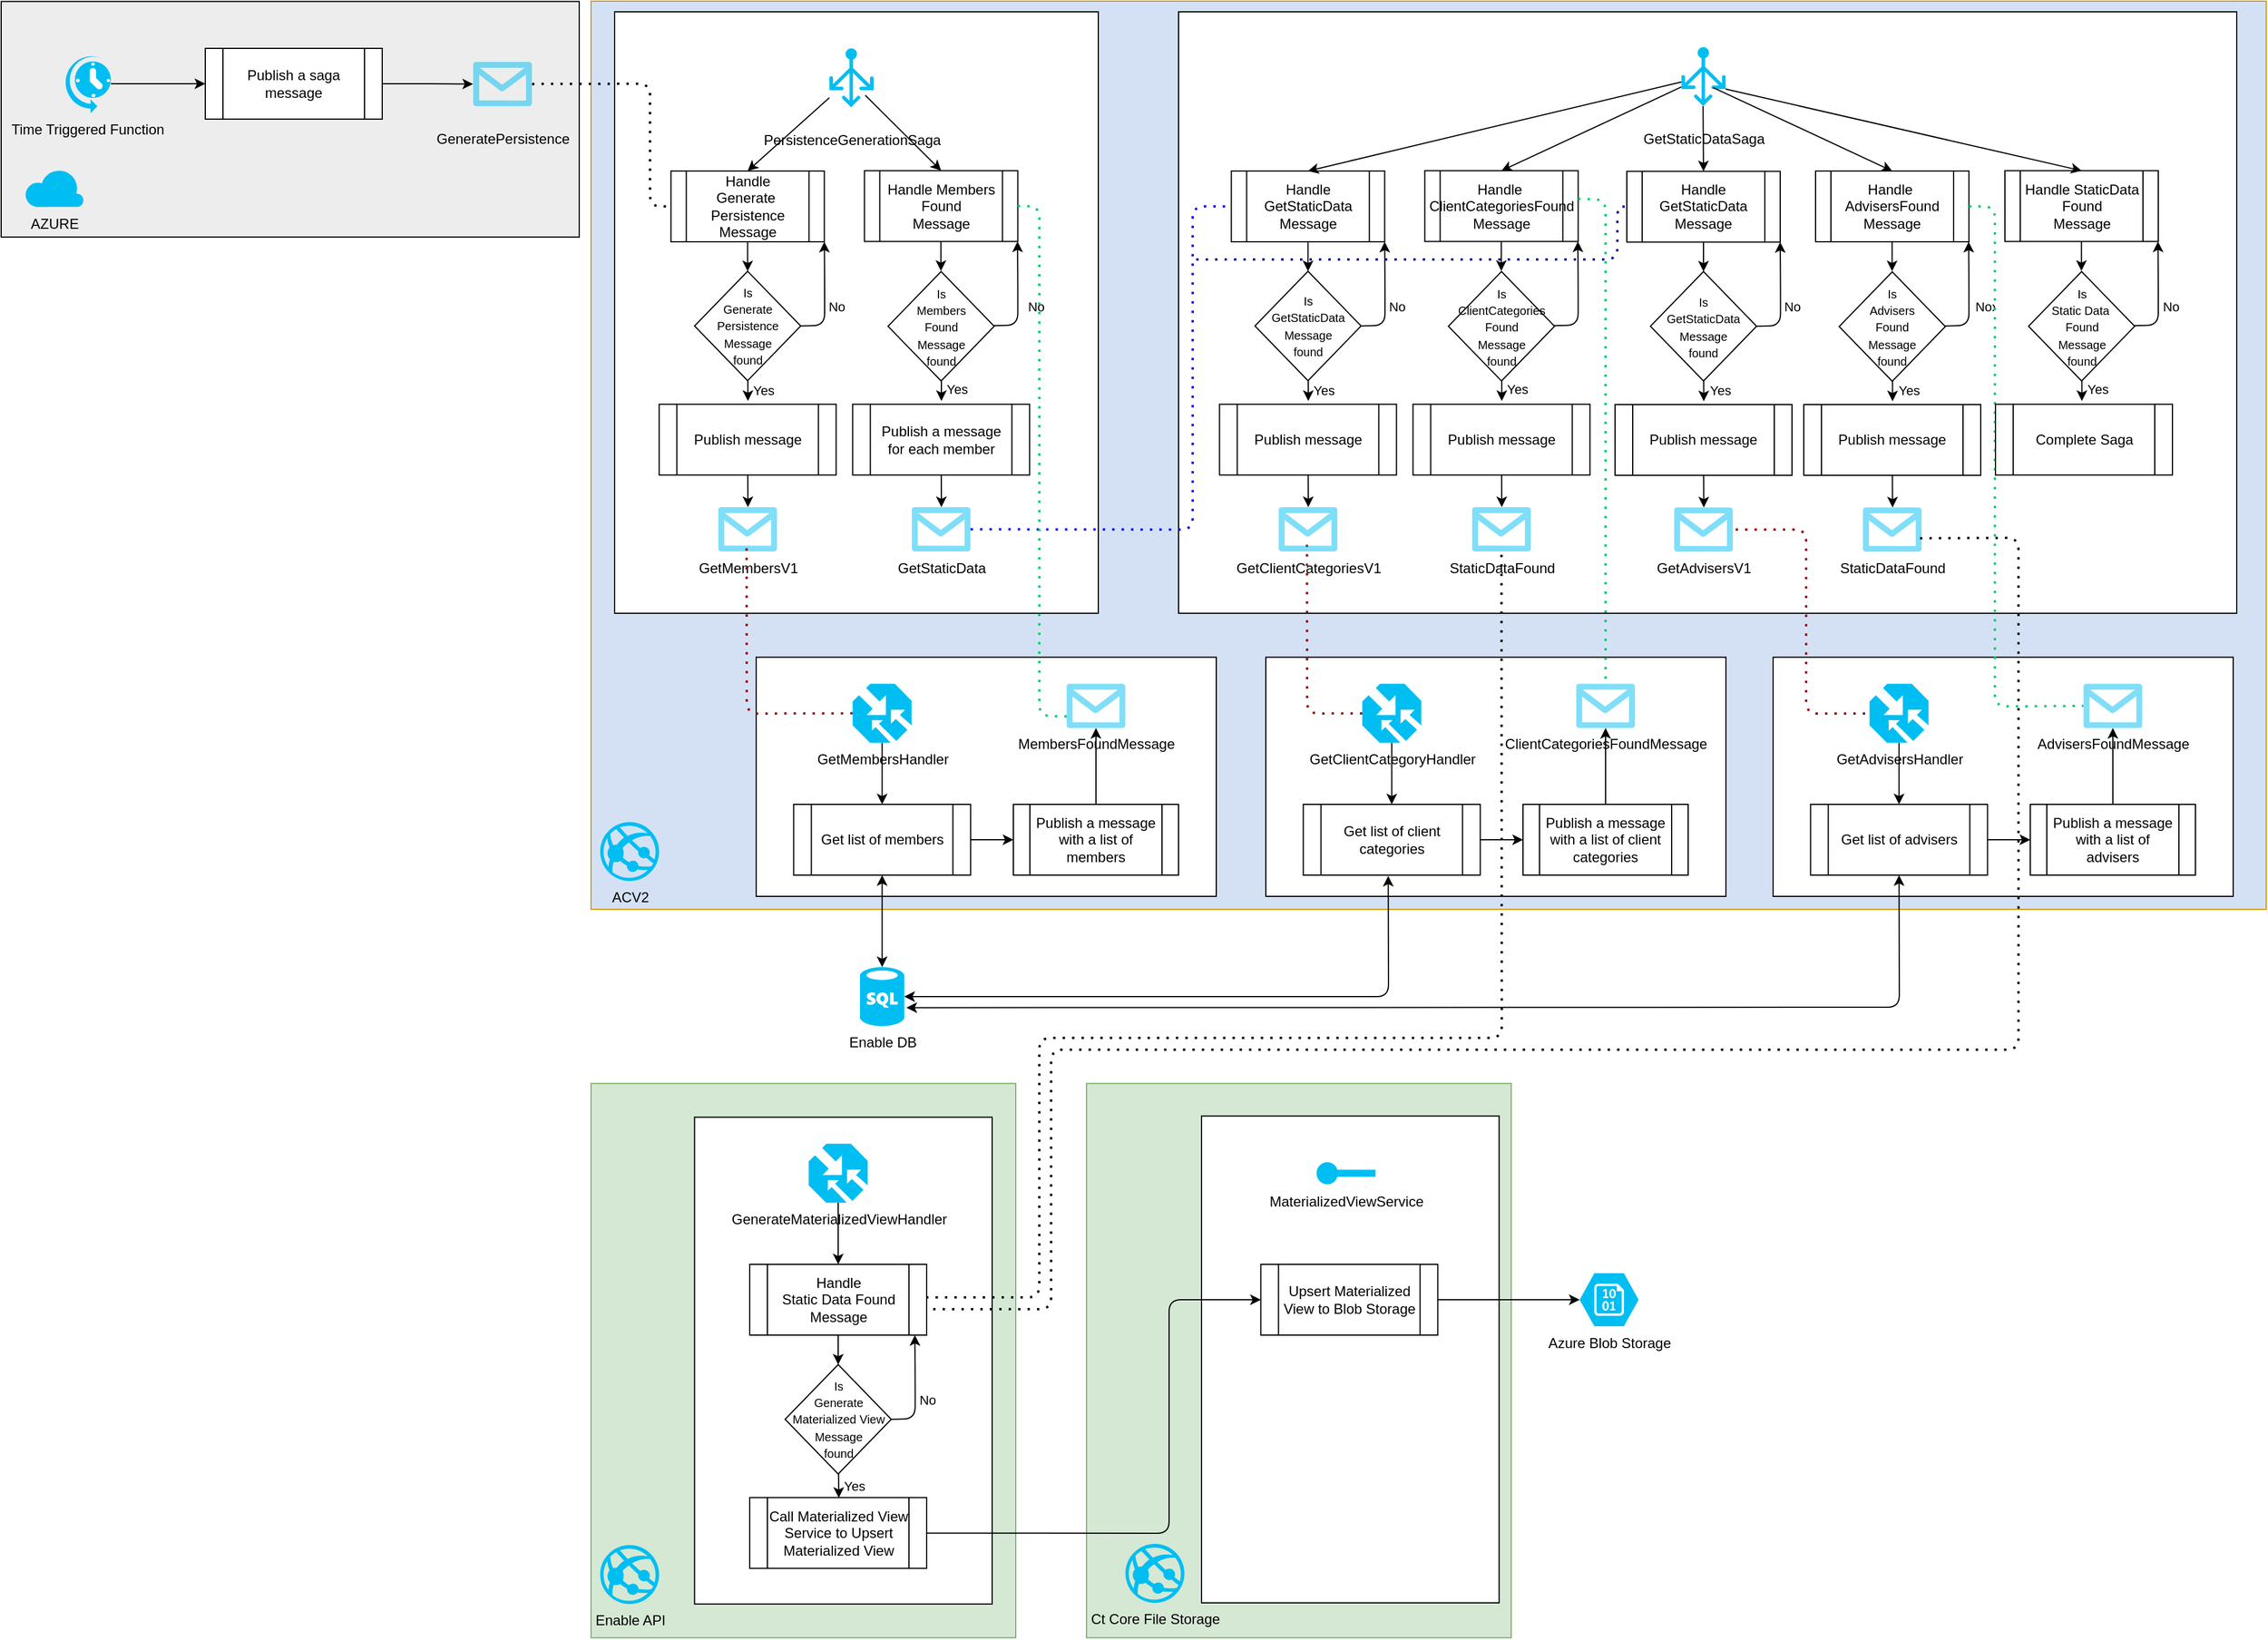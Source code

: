 <mxfile version="13.6.6" type="github" pages="3">
  <diagram id="YmtXKCmnwTOULjIF3YA8" name="Page-1">
    <mxGraphModel dx="2062" dy="1106" grid="1" gridSize="10" guides="1" tooltips="1" connect="1" arrows="1" fold="1" page="1" pageScale="1" pageWidth="850" pageHeight="1100" math="0" shadow="0">
      <root>
        <mxCell id="0" />
        <mxCell id="1" parent="0" />
        <mxCell id="WIWhIKJ0JJs7HtybIRrX-255" value="" style="rounded=0;whiteSpace=wrap;html=1;fillColor=#EDEDED;" parent="1" vertex="1">
          <mxGeometry y="1.25" width="490" height="199.75" as="geometry" />
        </mxCell>
        <mxCell id="WIWhIKJ0JJs7HtybIRrX-243" value="" style="rounded=0;whiteSpace=wrap;html=1;fillColor=#d5e8d4;strokeColor=#82b366;" parent="1" vertex="1">
          <mxGeometry x="920" y="918.63" width="360" height="470" as="geometry" />
        </mxCell>
        <mxCell id="WIWhIKJ0JJs7HtybIRrX-118" value="" style="rounded=0;whiteSpace=wrap;html=1;strokeColor=#d79b00;fillColor=#D4E1F5;" parent="1" vertex="1">
          <mxGeometry x="500" y="1" width="1420" height="770" as="geometry" />
        </mxCell>
        <mxCell id="WIWhIKJ0JJs7HtybIRrX-137" value="" style="rounded=0;whiteSpace=wrap;html=1;" parent="1" vertex="1">
          <mxGeometry x="640" y="557.25" width="390" height="202.75" as="geometry" />
        </mxCell>
        <mxCell id="WIWhIKJ0JJs7HtybIRrX-96" value="" style="rounded=0;whiteSpace=wrap;html=1;" parent="1" vertex="1">
          <mxGeometry x="520" y="10" width="410" height="510" as="geometry" />
        </mxCell>
        <mxCell id="WIWhIKJ0JJs7HtybIRrX-49" value="" style="rounded=0;orthogonalLoop=1;jettySize=auto;html=1;startArrow=classic;startFill=1;" parent="1" source="WIWhIKJ0JJs7HtybIRrX-40" target="WIWhIKJ0JJs7HtybIRrX-5" edge="1">
          <mxGeometry relative="1" as="geometry" />
        </mxCell>
        <mxCell id="WIWhIKJ0JJs7HtybIRrX-5" value="Enable DB" style="verticalLabelPosition=bottom;html=1;verticalAlign=top;align=center;strokeColor=none;fillColor=#00BEF2;shape=mxgraph.azure.sql_database;" parent="1" vertex="1">
          <mxGeometry x="728" y="820" width="37.5" height="50" as="geometry" />
        </mxCell>
        <mxCell id="WIWhIKJ0JJs7HtybIRrX-6" value="ACV2" style="verticalLabelPosition=bottom;html=1;verticalAlign=top;align=center;strokeColor=none;fillColor=#00BEF2;shape=mxgraph.azure.azure_website;pointerEvents=1;" parent="1" vertex="1">
          <mxGeometry x="507.75" y="697" width="50" height="50" as="geometry" />
        </mxCell>
        <mxCell id="WIWhIKJ0JJs7HtybIRrX-18" value="" style="edgeStyle=orthogonalEdgeStyle;rounded=0;orthogonalLoop=1;jettySize=auto;html=1;" parent="1" source="WIWhIKJ0JJs7HtybIRrX-7" target="WIWhIKJ0JJs7HtybIRrX-9" edge="1">
          <mxGeometry relative="1" as="geometry" />
        </mxCell>
        <mxCell id="WIWhIKJ0JJs7HtybIRrX-7" value="Time Triggered Function" style="verticalLabelPosition=bottom;html=1;verticalAlign=top;align=center;strokeColor=none;fillColor=#00BEF2;shape=mxgraph.azure.scheduler;pointerEvents=1;" parent="1" vertex="1">
          <mxGeometry x="53" y="46" width="40" height="50" as="geometry" />
        </mxCell>
        <mxCell id="WIWhIKJ0JJs7HtybIRrX-22" value="" style="edgeStyle=orthogonalEdgeStyle;rounded=0;orthogonalLoop=1;jettySize=auto;html=1;" parent="1" source="WIWhIKJ0JJs7HtybIRrX-9" target="WIWhIKJ0JJs7HtybIRrX-21" edge="1">
          <mxGeometry relative="1" as="geometry" />
        </mxCell>
        <mxCell id="WIWhIKJ0JJs7HtybIRrX-9" value="Publish a saga message" style="shape=process;whiteSpace=wrap;html=1;backgroundOutline=1;" parent="1" vertex="1">
          <mxGeometry x="173" y="41" width="150" height="60" as="geometry" />
        </mxCell>
        <mxCell id="WIWhIKJ0JJs7HtybIRrX-21" value="&lt;br&gt;Generate&lt;span&gt;Persistence&lt;/span&gt;&lt;span&gt;&lt;br&gt;&lt;/span&gt;" style="verticalLabelPosition=bottom;html=1;verticalAlign=top;align=center;strokeColor=none;fillColor=#00BEF2;shape=mxgraph.azure.message;pointerEvents=1;" parent="1" vertex="1">
          <mxGeometry x="400" y="52.5" width="50" height="37.5" as="geometry" />
        </mxCell>
        <mxCell id="WIWhIKJ0JJs7HtybIRrX-24" value="Azure Blob Storage" style="verticalLabelPosition=bottom;html=1;verticalAlign=top;align=center;strokeColor=none;fillColor=#00BEF2;shape=mxgraph.azure.storage_blob;" parent="1" vertex="1">
          <mxGeometry x="1338" y="1079.5" width="50" height="45" as="geometry" />
        </mxCell>
        <mxCell id="WIWhIKJ0JJs7HtybIRrX-25" value="&lt;br&gt;PersistenceGenerationSaga" style="verticalLabelPosition=bottom;html=1;verticalAlign=top;align=center;strokeColor=none;fillColor=#00BEF2;shape=mxgraph.azure.load_balancer_generic;pointerEvents=1;" parent="1" vertex="1">
          <mxGeometry x="702" y="41" width="37.5" height="50" as="geometry" />
        </mxCell>
        <mxCell id="WIWhIKJ0JJs7HtybIRrX-33" value="&lt;span&gt;GetMembersV1&lt;br&gt;&lt;/span&gt;" style="verticalLabelPosition=bottom;html=1;verticalAlign=top;align=center;strokeColor=none;fillColor=#00BEF2;shape=mxgraph.azure.message;pointerEvents=1;" parent="1" vertex="1">
          <mxGeometry x="607.75" y="430" width="50" height="37.5" as="geometry" />
        </mxCell>
        <mxCell id="WIWhIKJ0JJs7HtybIRrX-35" value="Publish message" style="shape=process;whiteSpace=wrap;html=1;backgroundOutline=1;" parent="1" vertex="1">
          <mxGeometry x="557.75" y="342.75" width="150" height="60" as="geometry" />
        </mxCell>
        <mxCell id="WIWhIKJ0JJs7HtybIRrX-41" value="" style="edgeStyle=orthogonalEdgeStyle;rounded=0;orthogonalLoop=1;jettySize=auto;html=1;" parent="1" source="WIWhIKJ0JJs7HtybIRrX-38" target="WIWhIKJ0JJs7HtybIRrX-40" edge="1">
          <mxGeometry relative="1" as="geometry" />
        </mxCell>
        <mxCell id="WIWhIKJ0JJs7HtybIRrX-38" value="GetMembersHandler" style="verticalLabelPosition=bottom;html=1;verticalAlign=top;align=center;strokeColor=none;fillColor=#00BEF2;shape=mxgraph.azure.traffic_manager;pointerEvents=1;" parent="1" vertex="1">
          <mxGeometry x="721.75" y="579.75" width="50" height="50" as="geometry" />
        </mxCell>
        <mxCell id="WIWhIKJ0JJs7HtybIRrX-40" value="Get list of members" style="shape=process;whiteSpace=wrap;html=1;backgroundOutline=1;" parent="1" vertex="1">
          <mxGeometry x="671.75" y="682" width="150" height="60" as="geometry" />
        </mxCell>
        <mxCell id="WIWhIKJ0JJs7HtybIRrX-48" value="" style="edgeStyle=orthogonalEdgeStyle;rounded=0;orthogonalLoop=1;jettySize=auto;html=1;" parent="1" source="WIWhIKJ0JJs7HtybIRrX-45" target="WIWhIKJ0JJs7HtybIRrX-47" edge="1">
          <mxGeometry relative="1" as="geometry" />
        </mxCell>
        <mxCell id="WIWhIKJ0JJs7HtybIRrX-45" value="&lt;span&gt;Publish a message with a list of members&lt;/span&gt;" style="shape=process;whiteSpace=wrap;html=1;backgroundOutline=1;" parent="1" vertex="1">
          <mxGeometry x="858" y="682" width="140" height="60" as="geometry" />
        </mxCell>
        <mxCell id="WIWhIKJ0JJs7HtybIRrX-47" value="&lt;span&gt;MembersFoundMessage&lt;br&gt;&lt;/span&gt;" style="verticalLabelPosition=bottom;html=1;verticalAlign=top;align=center;strokeColor=none;fillColor=#00BEF2;shape=mxgraph.azure.message;pointerEvents=1;" parent="1" vertex="1">
          <mxGeometry x="903" y="579.75" width="50" height="37.5" as="geometry" />
        </mxCell>
        <mxCell id="WIWhIKJ0JJs7HtybIRrX-50" value="Publish a message&lt;br&gt;for each member" style="shape=process;whiteSpace=wrap;html=1;backgroundOutline=1;" parent="1" vertex="1">
          <mxGeometry x="721.75" y="342.75" width="150" height="60" as="geometry" />
        </mxCell>
        <mxCell id="WIWhIKJ0JJs7HtybIRrX-70" value="&lt;span&gt;GetStaticData&lt;br&gt;&lt;/span&gt;" style="verticalLabelPosition=bottom;html=1;verticalAlign=top;align=center;strokeColor=none;fillColor=#00BEF2;shape=mxgraph.azure.message;pointerEvents=1;" parent="1" vertex="1">
          <mxGeometry x="771.75" y="430" width="50" height="37.5" as="geometry" />
        </mxCell>
        <mxCell id="WIWhIKJ0JJs7HtybIRrX-119" value="&lt;span&gt;Handle Members&lt;br&gt;Found&lt;br&gt;Message&lt;/span&gt;" style="shape=process;whiteSpace=wrap;html=1;backgroundOutline=1;" parent="1" vertex="1">
          <mxGeometry x="731.75" y="144.75" width="130" height="60" as="geometry" />
        </mxCell>
        <mxCell id="WIWhIKJ0JJs7HtybIRrX-120" value="&lt;font style=&quot;font-size: 10px&quot;&gt;Is &lt;br&gt;Members &lt;br&gt;Found&lt;br&gt;Message &lt;br&gt;found&lt;/font&gt;" style="rhombus;whiteSpace=wrap;html=1;" parent="1" vertex="1">
          <mxGeometry x="751.75" y="230.25" width="90" height="92.75" as="geometry" />
        </mxCell>
        <mxCell id="WIWhIKJ0JJs7HtybIRrX-131" value="&lt;span&gt;Handle&lt;/span&gt;&lt;br&gt;&lt;span&gt;Generate&amp;nbsp;&lt;br&gt;&lt;/span&gt;&lt;span&gt;Persistence&lt;/span&gt;&lt;span&gt;&lt;br&gt;Message&lt;/span&gt;" style="shape=process;whiteSpace=wrap;html=1;backgroundOutline=1;" parent="1" vertex="1">
          <mxGeometry x="567.75" y="145" width="130" height="60" as="geometry" />
        </mxCell>
        <mxCell id="WIWhIKJ0JJs7HtybIRrX-132" value="&lt;font&gt;&lt;span style=&quot;font-size: 10px&quot;&gt;Is &lt;/span&gt;&lt;br&gt;&lt;div&gt;&lt;/div&gt;&lt;span style=&quot;font-size: 10px&quot;&gt;Generate&lt;br&gt;Persistence&lt;/span&gt;&lt;br&gt;&lt;span style=&quot;font-size: 10px&quot;&gt;Message &lt;/span&gt;&lt;br&gt;&lt;span style=&quot;font-size: 10px&quot;&gt;found&lt;/span&gt;&lt;/font&gt;" style="rhombus;whiteSpace=wrap;html=1;" parent="1" vertex="1">
          <mxGeometry x="587.75" y="230" width="90" height="92.75" as="geometry" />
        </mxCell>
        <mxCell id="WIWhIKJ0JJs7HtybIRrX-133" value="" style="endArrow=classic;html=1;entryX=0.5;entryY=0;entryDx=0;entryDy=0;exitX=0.5;exitY=1;exitDx=0;exitDy=0;" parent="1" source="WIWhIKJ0JJs7HtybIRrX-131" target="WIWhIKJ0JJs7HtybIRrX-132" edge="1">
          <mxGeometry width="50" height="50" relative="1" as="geometry">
            <mxPoint x="756" y="240" as="sourcePoint" />
            <mxPoint x="806" y="190" as="targetPoint" />
          </mxGeometry>
        </mxCell>
        <mxCell id="WIWhIKJ0JJs7HtybIRrX-136" value="" style="endArrow=classic;html=1;entryX=0.5;entryY=0;entryDx=0;entryDy=0;" parent="1" source="WIWhIKJ0JJs7HtybIRrX-25" target="WIWhIKJ0JJs7HtybIRrX-131" edge="1">
          <mxGeometry width="50" height="50" relative="1" as="geometry">
            <mxPoint x="770" y="120" as="sourcePoint" />
            <mxPoint x="820" y="70" as="targetPoint" />
          </mxGeometry>
        </mxCell>
        <mxCell id="WIWhIKJ0JJs7HtybIRrX-138" value="" style="endArrow=classic;html=1;exitX=1;exitY=0.5;exitDx=0;exitDy=0;entryX=0;entryY=0.5;entryDx=0;entryDy=0;" parent="1" source="WIWhIKJ0JJs7HtybIRrX-40" target="WIWhIKJ0JJs7HtybIRrX-45" edge="1">
          <mxGeometry width="50" height="50" relative="1" as="geometry">
            <mxPoint x="810" y="740" as="sourcePoint" />
            <mxPoint x="860" y="690" as="targetPoint" />
          </mxGeometry>
        </mxCell>
        <mxCell id="WIWhIKJ0JJs7HtybIRrX-143" value="" style="endArrow=classic;html=1;" parent="1" source="WIWhIKJ0JJs7HtybIRrX-132" edge="1">
          <mxGeometry width="50" height="50" relative="1" as="geometry">
            <mxPoint x="632.75" y="372.75" as="sourcePoint" />
            <mxPoint x="633" y="340" as="targetPoint" />
          </mxGeometry>
        </mxCell>
        <mxCell id="WIWhIKJ0JJs7HtybIRrX-149" value="Yes" style="edgeLabel;html=1;align=center;verticalAlign=middle;resizable=0;points=[];" parent="WIWhIKJ0JJs7HtybIRrX-143" vertex="1" connectable="0">
          <mxGeometry x="0.41" relative="1" as="geometry">
            <mxPoint x="13.02" y="-4.79" as="offset" />
          </mxGeometry>
        </mxCell>
        <mxCell id="WIWhIKJ0JJs7HtybIRrX-144" value="" style="endArrow=classic;html=1;" parent="1" source="WIWhIKJ0JJs7HtybIRrX-35" edge="1">
          <mxGeometry width="50" height="50" relative="1" as="geometry">
            <mxPoint x="632.75" y="452.75" as="sourcePoint" />
            <mxPoint x="633" y="430" as="targetPoint" />
          </mxGeometry>
        </mxCell>
        <mxCell id="WIWhIKJ0JJs7HtybIRrX-147" value="" style="endArrow=classic;html=1;exitX=1;exitY=0.5;exitDx=0;exitDy=0;entryX=1;entryY=1;entryDx=0;entryDy=0;" parent="1" source="WIWhIKJ0JJs7HtybIRrX-132" target="WIWhIKJ0JJs7HtybIRrX-131" edge="1">
          <mxGeometry width="50" height="50" relative="1" as="geometry">
            <mxPoint x="686" y="290" as="sourcePoint" />
            <mxPoint x="736" y="240" as="targetPoint" />
            <Array as="points">
              <mxPoint x="698" y="276" />
              <mxPoint x="698" y="240" />
            </Array>
          </mxGeometry>
        </mxCell>
        <mxCell id="WIWhIKJ0JJs7HtybIRrX-150" value="No" style="edgeLabel;html=1;align=center;verticalAlign=middle;resizable=0;points=[];" parent="WIWhIKJ0JJs7HtybIRrX-147" vertex="1" connectable="0">
          <mxGeometry x="-0.556" y="15" relative="1" as="geometry">
            <mxPoint x="24.75" y="-16.03" as="offset" />
          </mxGeometry>
        </mxCell>
        <mxCell id="WIWhIKJ0JJs7HtybIRrX-152" value="" style="endArrow=classic;html=1;entryX=0.5;entryY=0;entryDx=0;entryDy=0;exitX=0.5;exitY=1;exitDx=0;exitDy=0;" parent="1" edge="1">
          <mxGeometry width="50" height="50" relative="1" as="geometry">
            <mxPoint x="796.61" y="204.75" as="sourcePoint" />
            <mxPoint x="796.61" y="229.75" as="targetPoint" />
          </mxGeometry>
        </mxCell>
        <mxCell id="WIWhIKJ0JJs7HtybIRrX-155" value="" style="endArrow=classic;html=1;" parent="1" source="WIWhIKJ0JJs7HtybIRrX-120" edge="1">
          <mxGeometry width="50" height="50" relative="1" as="geometry">
            <mxPoint x="796.75" y="373" as="sourcePoint" />
            <mxPoint x="797" y="340" as="targetPoint" />
            <Array as="points">
              <mxPoint x="797" y="330" />
            </Array>
          </mxGeometry>
        </mxCell>
        <mxCell id="WIWhIKJ0JJs7HtybIRrX-156" value="Yes" style="edgeLabel;html=1;align=center;verticalAlign=middle;resizable=0;points=[];" parent="WIWhIKJ0JJs7HtybIRrX-155" vertex="1" connectable="0">
          <mxGeometry x="0.252" y="3" relative="1" as="geometry">
            <mxPoint x="10" y="-3.61" as="offset" />
          </mxGeometry>
        </mxCell>
        <mxCell id="WIWhIKJ0JJs7HtybIRrX-157" value="" style="endArrow=classic;html=1;exitX=1;exitY=0.5;exitDx=0;exitDy=0;entryX=1;entryY=1;entryDx=0;entryDy=0;" parent="1" edge="1">
          <mxGeometry width="50" height="50" relative="1" as="geometry">
            <mxPoint x="841.5" y="276.125" as="sourcePoint" />
            <mxPoint x="861.5" y="204.75" as="targetPoint" />
            <Array as="points">
              <mxPoint x="861.75" y="275.75" />
              <mxPoint x="861.75" y="239.75" />
            </Array>
          </mxGeometry>
        </mxCell>
        <mxCell id="WIWhIKJ0JJs7HtybIRrX-158" value="No" style="edgeLabel;html=1;align=center;verticalAlign=middle;resizable=0;points=[];" parent="WIWhIKJ0JJs7HtybIRrX-157" vertex="1" connectable="0">
          <mxGeometry x="-0.556" y="15" relative="1" as="geometry">
            <mxPoint x="29.75" y="-16.03" as="offset" />
          </mxGeometry>
        </mxCell>
        <mxCell id="WIWhIKJ0JJs7HtybIRrX-159" value="" style="endArrow=classic;html=1;entryX=0.5;entryY=0;entryDx=0;entryDy=0;exitX=0.812;exitY=0.795;exitDx=0;exitDy=0;exitPerimeter=0;" parent="1" source="WIWhIKJ0JJs7HtybIRrX-25" target="WIWhIKJ0JJs7HtybIRrX-119" edge="1">
          <mxGeometry width="50" height="50" relative="1" as="geometry">
            <mxPoint x="796.75" y="140" as="sourcePoint" />
            <mxPoint x="797" y="140" as="targetPoint" />
          </mxGeometry>
        </mxCell>
        <mxCell id="WIWhIKJ0JJs7HtybIRrX-171" value="" style="endArrow=classic;html=1;" parent="1" source="WIWhIKJ0JJs7HtybIRrX-50" edge="1">
          <mxGeometry width="50" height="50" relative="1" as="geometry">
            <mxPoint x="796.75" y="452.75" as="sourcePoint" />
            <mxPoint x="797" y="430" as="targetPoint" />
          </mxGeometry>
        </mxCell>
        <mxCell id="WIWhIKJ0JJs7HtybIRrX-174" value="" style="endArrow=none;dashed=1;html=1;dashPattern=1 3;strokeWidth=2;entryX=0.482;entryY=0.844;entryDx=0;entryDy=0;entryPerimeter=0;strokeColor=#990000;" parent="1" source="WIWhIKJ0JJs7HtybIRrX-38" target="WIWhIKJ0JJs7HtybIRrX-33" edge="1">
          <mxGeometry width="50" height="50" relative="1" as="geometry">
            <mxPoint x="610" y="520" as="sourcePoint" />
            <mxPoint x="660" y="470" as="targetPoint" />
            <Array as="points">
              <mxPoint x="632" y="605" />
            </Array>
          </mxGeometry>
        </mxCell>
        <mxCell id="WIWhIKJ0JJs7HtybIRrX-175" value="" style="rounded=0;whiteSpace=wrap;html=1;" parent="1" vertex="1">
          <mxGeometry x="1072" y="557.25" width="390" height="202.75" as="geometry" />
        </mxCell>
        <mxCell id="WIWhIKJ0JJs7HtybIRrX-176" value="" style="rounded=0;whiteSpace=wrap;html=1;" parent="1" vertex="1">
          <mxGeometry x="998" y="10" width="897" height="510" as="geometry" />
        </mxCell>
        <mxCell id="WIWhIKJ0JJs7HtybIRrX-177" value="&lt;br&gt;GetStaticDataSaga" style="verticalLabelPosition=bottom;html=1;verticalAlign=top;align=center;strokeColor=none;fillColor=#00BEF2;shape=mxgraph.azure.load_balancer_generic;pointerEvents=1;" parent="1" vertex="1">
          <mxGeometry x="1424.25" y="40" width="37.5" height="50" as="geometry" />
        </mxCell>
        <mxCell id="WIWhIKJ0JJs7HtybIRrX-179" value="Publish message" style="shape=process;whiteSpace=wrap;html=1;backgroundOutline=1;" parent="1" vertex="1">
          <mxGeometry x="1032.75" y="342.75" width="150" height="60" as="geometry" />
        </mxCell>
        <mxCell id="WIWhIKJ0JJs7HtybIRrX-180" value="" style="edgeStyle=orthogonalEdgeStyle;rounded=0;orthogonalLoop=1;jettySize=auto;html=1;" parent="1" source="WIWhIKJ0JJs7HtybIRrX-181" target="WIWhIKJ0JJs7HtybIRrX-182" edge="1">
          <mxGeometry relative="1" as="geometry" />
        </mxCell>
        <mxCell id="WIWhIKJ0JJs7HtybIRrX-181" value="GetClientCategoryHandler" style="verticalLabelPosition=bottom;html=1;verticalAlign=top;align=center;strokeColor=none;fillColor=#00BEF2;shape=mxgraph.azure.traffic_manager;pointerEvents=1;" parent="1" vertex="1">
          <mxGeometry x="1153.75" y="579.75" width="50" height="50" as="geometry" />
        </mxCell>
        <mxCell id="WIWhIKJ0JJs7HtybIRrX-183" value="" style="edgeStyle=orthogonalEdgeStyle;rounded=0;orthogonalLoop=1;jettySize=auto;html=1;" parent="1" source="WIWhIKJ0JJs7HtybIRrX-184" target="WIWhIKJ0JJs7HtybIRrX-185" edge="1">
          <mxGeometry relative="1" as="geometry" />
        </mxCell>
        <mxCell id="WIWhIKJ0JJs7HtybIRrX-184" value="&lt;span&gt;Publish a message with a list of client categories&lt;/span&gt;" style="shape=process;whiteSpace=wrap;html=1;backgroundOutline=1;" parent="1" vertex="1">
          <mxGeometry x="1290" y="682" width="140" height="60" as="geometry" />
        </mxCell>
        <mxCell id="WIWhIKJ0JJs7HtybIRrX-185" value="&lt;span&gt;ClientCategoriesFoundMessage&lt;br&gt;&lt;/span&gt;" style="verticalLabelPosition=bottom;html=1;verticalAlign=top;align=center;strokeColor=none;fillColor=#00BEF2;shape=mxgraph.azure.message;pointerEvents=1;" parent="1" vertex="1">
          <mxGeometry x="1335" y="579.75" width="50" height="37.5" as="geometry" />
        </mxCell>
        <mxCell id="WIWhIKJ0JJs7HtybIRrX-186" value="Publish message" style="shape=process;whiteSpace=wrap;html=1;backgroundOutline=1;" parent="1" vertex="1">
          <mxGeometry x="1196.75" y="342.75" width="150" height="60" as="geometry" />
        </mxCell>
        <mxCell id="WIWhIKJ0JJs7HtybIRrX-187" value="&lt;span&gt;StaticData&lt;/span&gt;&lt;span&gt;Found&lt;/span&gt;&lt;span&gt;&lt;br&gt;&lt;/span&gt;" style="verticalLabelPosition=bottom;html=1;verticalAlign=top;align=center;strokeColor=none;fillColor=#00BEF2;shape=mxgraph.azure.message;pointerEvents=1;" parent="1" vertex="1">
          <mxGeometry x="1246.75" y="430" width="50" height="37.5" as="geometry" />
        </mxCell>
        <mxCell id="WIWhIKJ0JJs7HtybIRrX-188" value="&lt;span&gt;Handle&amp;nbsp;&lt;br&gt;&lt;/span&gt;&lt;span&gt;ClientCategoriesFound&lt;/span&gt;&lt;span&gt;&lt;br&gt;Message&lt;/span&gt;" style="shape=process;whiteSpace=wrap;html=1;backgroundOutline=1;" parent="1" vertex="1">
          <mxGeometry x="1206.75" y="144.75" width="130" height="60" as="geometry" />
        </mxCell>
        <mxCell id="WIWhIKJ0JJs7HtybIRrX-189" value="&lt;font&gt;&lt;span style=&quot;font-size: 10px&quot;&gt;Is &lt;/span&gt;&lt;br&gt;&lt;font style=&quot;font-size: 10px&quot;&gt;ClientCategories&lt;br&gt;Found&lt;/font&gt;&lt;br&gt;&lt;span style=&quot;font-size: 10px&quot;&gt;Message &lt;/span&gt;&lt;br&gt;&lt;span style=&quot;font-size: 10px&quot;&gt;found&lt;/span&gt;&lt;/font&gt;" style="rhombus;whiteSpace=wrap;html=1;" parent="1" vertex="1">
          <mxGeometry x="1226.75" y="230.25" width="90" height="92.75" as="geometry" />
        </mxCell>
        <mxCell id="WIWhIKJ0JJs7HtybIRrX-190" value="Handle&lt;br&gt;GetStaticData Message" style="shape=process;whiteSpace=wrap;html=1;backgroundOutline=1;" parent="1" vertex="1">
          <mxGeometry x="1042.75" y="145" width="130" height="60" as="geometry" />
        </mxCell>
        <mxCell id="WIWhIKJ0JJs7HtybIRrX-191" value="&lt;font&gt;&lt;span style=&quot;font-size: 10px&quot;&gt;Is &lt;/span&gt;&lt;br&gt;&lt;div&gt;&lt;/div&gt;&lt;span style=&quot;font-size: 10px&quot;&gt;GetStaticData&lt;/span&gt;&lt;br&gt;&lt;span style=&quot;font-size: 10px&quot;&gt;Message &lt;/span&gt;&lt;br&gt;&lt;span style=&quot;font-size: 10px&quot;&gt;found&lt;/span&gt;&lt;/font&gt;" style="rhombus;whiteSpace=wrap;html=1;" parent="1" vertex="1">
          <mxGeometry x="1062.75" y="230" width="90" height="92.75" as="geometry" />
        </mxCell>
        <mxCell id="WIWhIKJ0JJs7HtybIRrX-192" value="" style="endArrow=classic;html=1;entryX=0.5;entryY=0;entryDx=0;entryDy=0;exitX=0.5;exitY=1;exitDx=0;exitDy=0;" parent="1" source="WIWhIKJ0JJs7HtybIRrX-190" target="WIWhIKJ0JJs7HtybIRrX-191" edge="1">
          <mxGeometry width="50" height="50" relative="1" as="geometry">
            <mxPoint x="1231" y="240" as="sourcePoint" />
            <mxPoint x="1281" y="190" as="targetPoint" />
          </mxGeometry>
        </mxCell>
        <mxCell id="WIWhIKJ0JJs7HtybIRrX-193" value="" style="endArrow=classic;html=1;entryX=0.5;entryY=0;entryDx=0;entryDy=0;" parent="1" source="WIWhIKJ0JJs7HtybIRrX-177" target="WIWhIKJ0JJs7HtybIRrX-190" edge="1">
          <mxGeometry width="50" height="50" relative="1" as="geometry">
            <mxPoint x="1245" y="120" as="sourcePoint" />
            <mxPoint x="1295" y="70" as="targetPoint" />
          </mxGeometry>
        </mxCell>
        <mxCell id="WIWhIKJ0JJs7HtybIRrX-194" value="" style="endArrow=classic;html=1;exitX=1;exitY=0.5;exitDx=0;exitDy=0;entryX=0;entryY=0.5;entryDx=0;entryDy=0;" parent="1" source="WIWhIKJ0JJs7HtybIRrX-182" target="WIWhIKJ0JJs7HtybIRrX-184" edge="1">
          <mxGeometry width="50" height="50" relative="1" as="geometry">
            <mxPoint x="1242" y="740" as="sourcePoint" />
            <mxPoint x="1292" y="690" as="targetPoint" />
          </mxGeometry>
        </mxCell>
        <mxCell id="WIWhIKJ0JJs7HtybIRrX-195" value="" style="endArrow=classic;html=1;" parent="1" source="WIWhIKJ0JJs7HtybIRrX-191" edge="1">
          <mxGeometry width="50" height="50" relative="1" as="geometry">
            <mxPoint x="1107.75" y="372.75" as="sourcePoint" />
            <mxPoint x="1108" y="340" as="targetPoint" />
          </mxGeometry>
        </mxCell>
        <mxCell id="WIWhIKJ0JJs7HtybIRrX-196" value="Yes" style="edgeLabel;html=1;align=center;verticalAlign=middle;resizable=0;points=[];" parent="WIWhIKJ0JJs7HtybIRrX-195" vertex="1" connectable="0">
          <mxGeometry x="0.41" relative="1" as="geometry">
            <mxPoint x="13.02" y="-4.79" as="offset" />
          </mxGeometry>
        </mxCell>
        <mxCell id="WIWhIKJ0JJs7HtybIRrX-197" value="" style="endArrow=classic;html=1;" parent="1" source="WIWhIKJ0JJs7HtybIRrX-179" edge="1">
          <mxGeometry width="50" height="50" relative="1" as="geometry">
            <mxPoint x="1107.75" y="452.75" as="sourcePoint" />
            <mxPoint x="1108" y="430" as="targetPoint" />
          </mxGeometry>
        </mxCell>
        <mxCell id="WIWhIKJ0JJs7HtybIRrX-198" value="" style="endArrow=classic;html=1;exitX=1;exitY=0.5;exitDx=0;exitDy=0;entryX=1;entryY=1;entryDx=0;entryDy=0;" parent="1" source="WIWhIKJ0JJs7HtybIRrX-191" target="WIWhIKJ0JJs7HtybIRrX-190" edge="1">
          <mxGeometry width="50" height="50" relative="1" as="geometry">
            <mxPoint x="1161" y="290" as="sourcePoint" />
            <mxPoint x="1211" y="240" as="targetPoint" />
            <Array as="points">
              <mxPoint x="1173" y="276" />
              <mxPoint x="1173" y="240" />
            </Array>
          </mxGeometry>
        </mxCell>
        <mxCell id="WIWhIKJ0JJs7HtybIRrX-199" value="No" style="edgeLabel;html=1;align=center;verticalAlign=middle;resizable=0;points=[];" parent="WIWhIKJ0JJs7HtybIRrX-198" vertex="1" connectable="0">
          <mxGeometry x="-0.556" y="15" relative="1" as="geometry">
            <mxPoint x="24.75" y="-16.03" as="offset" />
          </mxGeometry>
        </mxCell>
        <mxCell id="WIWhIKJ0JJs7HtybIRrX-200" value="" style="endArrow=classic;html=1;entryX=0.5;entryY=0;entryDx=0;entryDy=0;exitX=0.5;exitY=1;exitDx=0;exitDy=0;" parent="1" edge="1">
          <mxGeometry width="50" height="50" relative="1" as="geometry">
            <mxPoint x="1271.61" y="204.75" as="sourcePoint" />
            <mxPoint x="1271.61" y="229.75" as="targetPoint" />
          </mxGeometry>
        </mxCell>
        <mxCell id="WIWhIKJ0JJs7HtybIRrX-201" value="" style="endArrow=classic;html=1;" parent="1" source="WIWhIKJ0JJs7HtybIRrX-189" edge="1">
          <mxGeometry width="50" height="50" relative="1" as="geometry">
            <mxPoint x="1271.75" y="373" as="sourcePoint" />
            <mxPoint x="1272" y="340" as="targetPoint" />
            <Array as="points">
              <mxPoint x="1272" y="330" />
            </Array>
          </mxGeometry>
        </mxCell>
        <mxCell id="WIWhIKJ0JJs7HtybIRrX-202" value="Yes" style="edgeLabel;html=1;align=center;verticalAlign=middle;resizable=0;points=[];" parent="WIWhIKJ0JJs7HtybIRrX-201" vertex="1" connectable="0">
          <mxGeometry x="0.252" y="3" relative="1" as="geometry">
            <mxPoint x="10" y="-3.61" as="offset" />
          </mxGeometry>
        </mxCell>
        <mxCell id="WIWhIKJ0JJs7HtybIRrX-203" value="" style="endArrow=classic;html=1;exitX=1;exitY=0.5;exitDx=0;exitDy=0;entryX=1;entryY=1;entryDx=0;entryDy=0;" parent="1" edge="1">
          <mxGeometry width="50" height="50" relative="1" as="geometry">
            <mxPoint x="1316.5" y="276.125" as="sourcePoint" />
            <mxPoint x="1336.5" y="204.75" as="targetPoint" />
            <Array as="points">
              <mxPoint x="1336.75" y="275.75" />
              <mxPoint x="1336.75" y="239.75" />
            </Array>
          </mxGeometry>
        </mxCell>
        <mxCell id="WIWhIKJ0JJs7HtybIRrX-205" value="" style="endArrow=classic;html=1;entryX=0.5;entryY=0;entryDx=0;entryDy=0;" parent="1" source="WIWhIKJ0JJs7HtybIRrX-177" target="WIWhIKJ0JJs7HtybIRrX-188" edge="1">
          <mxGeometry width="50" height="50" relative="1" as="geometry">
            <mxPoint x="1271.75" y="140" as="sourcePoint" />
            <mxPoint x="1272" y="140" as="targetPoint" />
          </mxGeometry>
        </mxCell>
        <mxCell id="WIWhIKJ0JJs7HtybIRrX-215" value="" style="endArrow=classic;html=1;" parent="1" source="WIWhIKJ0JJs7HtybIRrX-186" edge="1">
          <mxGeometry width="50" height="50" relative="1" as="geometry">
            <mxPoint x="1271.75" y="452.75" as="sourcePoint" />
            <mxPoint x="1272" y="430" as="targetPoint" />
          </mxGeometry>
        </mxCell>
        <mxCell id="WIWhIKJ0JJs7HtybIRrX-216" value="" style="endArrow=none;dashed=1;html=1;dashPattern=1 3;strokeWidth=2;entryX=0.482;entryY=0.844;entryDx=0;entryDy=0;entryPerimeter=0;strokeColor=#990000;" parent="1" source="WIWhIKJ0JJs7HtybIRrX-181" target="WIWhIKJ0JJs7HtybIRrX-178" edge="1">
          <mxGeometry width="50" height="50" relative="1" as="geometry">
            <mxPoint x="1085" y="520" as="sourcePoint" />
            <mxPoint x="1135" y="470" as="targetPoint" />
            <Array as="points">
              <mxPoint x="1107" y="605" />
            </Array>
          </mxGeometry>
        </mxCell>
        <mxCell id="WIWhIKJ0JJs7HtybIRrX-218" value="" style="endArrow=none;dashed=1;html=1;dashPattern=1 3;strokeWidth=2;exitX=1;exitY=0.5;exitDx=0;exitDy=0;exitPerimeter=0;entryX=0;entryY=0.5;entryDx=0;entryDy=0;strokeColor=#0000FF;" parent="1" source="WIWhIKJ0JJs7HtybIRrX-70" target="WIWhIKJ0JJs7HtybIRrX-190" edge="1">
          <mxGeometry width="50" height="50" relative="1" as="geometry">
            <mxPoint x="1150" y="400" as="sourcePoint" />
            <mxPoint x="1200" y="350" as="targetPoint" />
            <Array as="points">
              <mxPoint x="1010" y="449" />
              <mxPoint x="1010" y="175" />
            </Array>
          </mxGeometry>
        </mxCell>
        <mxCell id="WIWhIKJ0JJs7HtybIRrX-178" value="&lt;span&gt;GetClientCategoriesV1&lt;br&gt;&lt;/span&gt;" style="verticalLabelPosition=bottom;html=1;verticalAlign=top;align=center;strokeColor=none;fillColor=#00BEF2;shape=mxgraph.azure.message;pointerEvents=1;" parent="1" vertex="1">
          <mxGeometry x="1082.75" y="430" width="50" height="37.5" as="geometry" />
        </mxCell>
        <mxCell id="WIWhIKJ0JJs7HtybIRrX-220" value="" style="endArrow=none;dashed=1;html=1;dashPattern=1 3;strokeWidth=2;exitX=1;exitY=0.5;exitDx=0;exitDy=0;entryX=0.048;entryY=0.737;entryDx=0;entryDy=0;entryPerimeter=0;strokeColor=#00CC66;" parent="1" source="WIWhIKJ0JJs7HtybIRrX-119" target="WIWhIKJ0JJs7HtybIRrX-47" edge="1">
          <mxGeometry width="50" height="50" relative="1" as="geometry">
            <mxPoint x="850" y="210" as="sourcePoint" />
            <mxPoint x="900" y="160" as="targetPoint" />
            <Array as="points">
              <mxPoint x="880" y="175" />
              <mxPoint x="880" y="607" />
            </Array>
          </mxGeometry>
        </mxCell>
        <mxCell id="WIWhIKJ0JJs7HtybIRrX-221" value="" style="endArrow=none;dashed=1;html=1;dashPattern=1 3;strokeWidth=2;exitX=1;exitY=0.5;exitDx=0;exitDy=0;entryX=0.5;entryY=0;entryDx=0;entryDy=0;entryPerimeter=0;strokeColor=#00CC66;" parent="1" target="WIWhIKJ0JJs7HtybIRrX-185" edge="1">
          <mxGeometry width="50" height="50" relative="1" as="geometry">
            <mxPoint x="1336.75" y="168.68" as="sourcePoint" />
            <mxPoint x="1380.4" y="601.317" as="targetPoint" />
            <Array as="points">
              <mxPoint x="1360" y="169" />
            </Array>
          </mxGeometry>
        </mxCell>
        <mxCell id="WIWhIKJ0JJs7HtybIRrX-225" value="" style="rounded=0;whiteSpace=wrap;html=1;fillColor=#d5e8d4;strokeColor=#82b366;" parent="1" vertex="1">
          <mxGeometry x="500" y="918.63" width="360" height="470" as="geometry" />
        </mxCell>
        <mxCell id="WIWhIKJ0JJs7HtybIRrX-3" value="Enable API&lt;br&gt;" style="verticalLabelPosition=bottom;html=1;verticalAlign=top;align=center;strokeColor=none;fillColor=#00BEF2;shape=mxgraph.azure.azure_website;pointerEvents=1;" parent="1" vertex="1">
          <mxGeometry x="507.75" y="1310" width="50" height="50" as="geometry" />
        </mxCell>
        <mxCell id="WIWhIKJ0JJs7HtybIRrX-226" value="" style="rounded=0;whiteSpace=wrap;html=1;" parent="1" vertex="1">
          <mxGeometry x="587.75" y="947.25" width="252.25" height="412.75" as="geometry" />
        </mxCell>
        <mxCell id="WIWhIKJ0JJs7HtybIRrX-227" value="GenerateMaterializedViewHandler" style="verticalLabelPosition=bottom;html=1;verticalAlign=top;align=center;strokeColor=none;fillColor=#00BEF2;shape=mxgraph.azure.traffic_manager;pointerEvents=1;" parent="1" vertex="1">
          <mxGeometry x="684.5" y="969.75" width="50" height="50" as="geometry" />
        </mxCell>
        <mxCell id="WIWhIKJ0JJs7HtybIRrX-228" value="Handle&lt;br&gt;Static Data Found&lt;br&gt;Message" style="shape=process;whiteSpace=wrap;html=1;backgroundOutline=1;" parent="1" vertex="1">
          <mxGeometry x="634.5" y="1072" width="150" height="60" as="geometry" />
        </mxCell>
        <mxCell id="WIWhIKJ0JJs7HtybIRrX-231" value="" style="endArrow=classic;html=1;entryX=0.5;entryY=0;entryDx=0;entryDy=0;exitX=0.5;exitY=1;exitDx=0;exitDy=0;exitPerimeter=0;" parent="1" source="WIWhIKJ0JJs7HtybIRrX-227" target="WIWhIKJ0JJs7HtybIRrX-228" edge="1">
          <mxGeometry width="50" height="50" relative="1" as="geometry">
            <mxPoint x="695" y="1060" as="sourcePoint" />
            <mxPoint x="745" y="1010" as="targetPoint" />
          </mxGeometry>
        </mxCell>
        <mxCell id="WIWhIKJ0JJs7HtybIRrX-234" value="Call Materialized View Service to Upsert Materialized View" style="shape=process;whiteSpace=wrap;html=1;backgroundOutline=1;" parent="1" vertex="1">
          <mxGeometry x="634.5" y="1269.75" width="150" height="60" as="geometry" />
        </mxCell>
        <mxCell id="WIWhIKJ0JJs7HtybIRrX-235" value="&lt;font&gt;&lt;span style=&quot;font-size: 10px&quot;&gt;Is &lt;/span&gt;&lt;br&gt;&lt;div&gt;&lt;/div&gt;&lt;div&gt;&lt;span style=&quot;font-size: 10px&quot;&gt;Generate&lt;/span&gt;&lt;/div&gt;&lt;div&gt;&lt;span style=&quot;font-size: 10px&quot;&gt;Materialized View&lt;/span&gt;&lt;/div&gt;&lt;span style=&quot;font-size: 10px&quot;&gt;Message &lt;/span&gt;&lt;br&gt;&lt;span style=&quot;font-size: 10px&quot;&gt;found&lt;/span&gt;&lt;/font&gt;" style="rhombus;whiteSpace=wrap;html=1;" parent="1" vertex="1">
          <mxGeometry x="664.5" y="1157" width="90" height="92.75" as="geometry" />
        </mxCell>
        <mxCell id="WIWhIKJ0JJs7HtybIRrX-236" value="" style="endArrow=classic;html=1;entryX=0.5;entryY=0;entryDx=0;entryDy=0;exitX=0.5;exitY=1;exitDx=0;exitDy=0;" parent="1" target="WIWhIKJ0JJs7HtybIRrX-235" edge="1">
          <mxGeometry width="50" height="50" relative="1" as="geometry">
            <mxPoint x="709.5" y="1132" as="sourcePoint" />
            <mxPoint x="882.75" y="1117" as="targetPoint" />
          </mxGeometry>
        </mxCell>
        <mxCell id="WIWhIKJ0JJs7HtybIRrX-237" value="" style="endArrow=classic;html=1;exitX=1;exitY=0.5;exitDx=0;exitDy=0;entryX=1;entryY=1;entryDx=0;entryDy=0;" parent="1" source="WIWhIKJ0JJs7HtybIRrX-235" edge="1">
          <mxGeometry width="50" height="50" relative="1" as="geometry">
            <mxPoint x="762.75" y="1217" as="sourcePoint" />
            <mxPoint x="774.5" y="1132" as="targetPoint" />
            <Array as="points">
              <mxPoint x="774.75" y="1203" />
              <mxPoint x="774.75" y="1167" />
            </Array>
          </mxGeometry>
        </mxCell>
        <mxCell id="WIWhIKJ0JJs7HtybIRrX-238" value="No" style="edgeLabel;html=1;align=center;verticalAlign=middle;resizable=0;points=[];" parent="WIWhIKJ0JJs7HtybIRrX-237" vertex="1" connectable="0">
          <mxGeometry x="-0.556" y="15" relative="1" as="geometry">
            <mxPoint x="24.75" y="-16.03" as="offset" />
          </mxGeometry>
        </mxCell>
        <mxCell id="WIWhIKJ0JJs7HtybIRrX-240" value="" style="endArrow=classic;html=1;strokeColor=#000000;" parent="1" source="WIWhIKJ0JJs7HtybIRrX-235" edge="1">
          <mxGeometry width="50" height="50" relative="1" as="geometry">
            <mxPoint x="709.5" y="1299.75" as="sourcePoint" />
            <mxPoint x="710" y="1270" as="targetPoint" />
          </mxGeometry>
        </mxCell>
        <mxCell id="WIWhIKJ0JJs7HtybIRrX-241" value="Yes" style="edgeLabel;html=1;align=center;verticalAlign=middle;resizable=0;points=[];" parent="WIWhIKJ0JJs7HtybIRrX-240" vertex="1" connectable="0">
          <mxGeometry x="0.347" y="1" relative="1" as="geometry">
            <mxPoint x="11.8" y="-3.39" as="offset" />
          </mxGeometry>
        </mxCell>
        <mxCell id="WIWhIKJ0JJs7HtybIRrX-242" value="" style="endArrow=none;dashed=1;html=1;dashPattern=1 3;strokeWidth=2;entryX=0;entryY=0.5;entryDx=0;entryDy=0;" parent="1" source="WIWhIKJ0JJs7HtybIRrX-21" target="WIWhIKJ0JJs7HtybIRrX-131" edge="1">
          <mxGeometry width="50" height="50" relative="1" as="geometry">
            <mxPoint x="463" y="121" as="sourcePoint" />
            <mxPoint x="533.711" y="71" as="targetPoint" />
            <Array as="points">
              <mxPoint x="550" y="71" />
              <mxPoint x="550" y="175" />
            </Array>
          </mxGeometry>
        </mxCell>
        <mxCell id="WIWhIKJ0JJs7HtybIRrX-244" value="Ct Core File Storage" style="verticalLabelPosition=bottom;html=1;verticalAlign=top;align=center;strokeColor=none;fillColor=#00BEF2;shape=mxgraph.azure.azure_website;pointerEvents=1;" parent="1" vertex="1">
          <mxGeometry x="953" y="1309" width="50" height="50" as="geometry" />
        </mxCell>
        <mxCell id="WIWhIKJ0JJs7HtybIRrX-245" value="" style="rounded=0;whiteSpace=wrap;html=1;" parent="1" vertex="1">
          <mxGeometry x="1017.5" y="946.25" width="252.25" height="412.75" as="geometry" />
        </mxCell>
        <mxCell id="WIWhIKJ0JJs7HtybIRrX-246" value="" style="endArrow=none;dashed=1;html=1;dashPattern=1 3;strokeWidth=2;entryX=0.5;entryY=1;entryDx=0;entryDy=0;entryPerimeter=0;" parent="1" target="WIWhIKJ0JJs7HtybIRrX-187" edge="1">
          <mxGeometry width="50" height="50" relative="1" as="geometry">
            <mxPoint x="784" y="1100" as="sourcePoint" />
            <mxPoint x="990" y="460" as="targetPoint" />
            <Array as="points">
              <mxPoint x="880" y="1100" />
              <mxPoint x="880" y="880" />
              <mxPoint x="1272" y="880" />
            </Array>
          </mxGeometry>
        </mxCell>
        <mxCell id="WIWhIKJ0JJs7HtybIRrX-247" value="MaterializedViewService" style="verticalLabelPosition=bottom;html=1;verticalAlign=top;align=center;strokeColor=none;fillColor=#00BEF2;shape=mxgraph.azure.service_endpoint;" parent="1" vertex="1">
          <mxGeometry x="1115" y="984.75" width="50" height="20" as="geometry" />
        </mxCell>
        <mxCell id="WIWhIKJ0JJs7HtybIRrX-250" value="Upsert Materialized View to Blob Storage" style="shape=process;whiteSpace=wrap;html=1;backgroundOutline=1;" parent="1" vertex="1">
          <mxGeometry x="1067.75" y="1072" width="150" height="60" as="geometry" />
        </mxCell>
        <mxCell id="WIWhIKJ0JJs7HtybIRrX-251" value="" style="endArrow=classic;html=1;strokeColor=#000000;entryX=0;entryY=0.5;entryDx=0;entryDy=0;" parent="1" source="WIWhIKJ0JJs7HtybIRrX-234" target="WIWhIKJ0JJs7HtybIRrX-250" edge="1">
          <mxGeometry width="50" height="50" relative="1" as="geometry">
            <mxPoint x="769.5" y="1349.75" as="sourcePoint" />
            <mxPoint x="840.211" y="1299.75" as="targetPoint" />
            <Array as="points">
              <mxPoint x="990" y="1300" />
              <mxPoint x="990" y="1102" />
            </Array>
          </mxGeometry>
        </mxCell>
        <mxCell id="WIWhIKJ0JJs7HtybIRrX-252" value="" style="endArrow=classic;html=1;strokeColor=#000000;entryX=0;entryY=0.5;entryDx=0;entryDy=0;entryPerimeter=0;" parent="1" source="WIWhIKJ0JJs7HtybIRrX-250" target="WIWhIKJ0JJs7HtybIRrX-24" edge="1">
          <mxGeometry width="50" height="50" relative="1" as="geometry">
            <mxPoint x="1180" y="1152" as="sourcePoint" />
            <mxPoint x="1250.711" y="1102" as="targetPoint" />
          </mxGeometry>
        </mxCell>
        <mxCell id="WIWhIKJ0JJs7HtybIRrX-253" value="" style="endArrow=classic;html=1;strokeColor=#000000;entryX=1;entryY=0.5;entryDx=0;entryDy=0;entryPerimeter=0;exitX=0.48;exitY=1.01;exitDx=0;exitDy=0;startArrow=classic;startFill=1;exitPerimeter=0;" parent="1" source="WIWhIKJ0JJs7HtybIRrX-182" target="WIWhIKJ0JJs7HtybIRrX-5" edge="1">
          <mxGeometry width="50" height="50" relative="1" as="geometry">
            <mxPoint x="1310" y="740" as="sourcePoint" />
            <mxPoint x="1290" y="770" as="targetPoint" />
            <Array as="points">
              <mxPoint x="1176" y="845" />
            </Array>
          </mxGeometry>
        </mxCell>
        <mxCell id="WIWhIKJ0JJs7HtybIRrX-182" value="Get list of client categories" style="shape=process;whiteSpace=wrap;html=1;backgroundOutline=1;" parent="1" vertex="1">
          <mxGeometry x="1103.75" y="682" width="150" height="60" as="geometry" />
        </mxCell>
        <mxCell id="WIWhIKJ0JJs7HtybIRrX-254" value="AZURE" style="verticalLabelPosition=bottom;html=1;verticalAlign=top;align=center;strokeColor=none;fillColor=#00BEF2;shape=mxgraph.azure.cloud;" parent="1" vertex="1">
          <mxGeometry x="20" y="143" width="50" height="32.5" as="geometry" />
        </mxCell>
        <mxCell id="WIWhIKJ0JJs7HtybIRrX-266" value="Publish message" style="shape=process;whiteSpace=wrap;html=1;backgroundOutline=1;" parent="1" vertex="1">
          <mxGeometry x="1368" y="343" width="150" height="60" as="geometry" />
        </mxCell>
        <mxCell id="WIWhIKJ0JJs7HtybIRrX-267" value="Handle&lt;br&gt;GetStaticData Message" style="shape=process;whiteSpace=wrap;html=1;backgroundOutline=1;" parent="1" vertex="1">
          <mxGeometry x="1378" y="145.25" width="130" height="60" as="geometry" />
        </mxCell>
        <mxCell id="WIWhIKJ0JJs7HtybIRrX-268" value="&lt;font&gt;&lt;span style=&quot;font-size: 10px&quot;&gt;Is &lt;/span&gt;&lt;br&gt;&lt;div&gt;&lt;/div&gt;&lt;span style=&quot;font-size: 10px&quot;&gt;GetStaticData&lt;/span&gt;&lt;br&gt;&lt;span style=&quot;font-size: 10px&quot;&gt;Message &lt;/span&gt;&lt;br&gt;&lt;span style=&quot;font-size: 10px&quot;&gt;found&lt;/span&gt;&lt;/font&gt;" style="rhombus;whiteSpace=wrap;html=1;" parent="1" vertex="1">
          <mxGeometry x="1398" y="230.25" width="90" height="92.75" as="geometry" />
        </mxCell>
        <mxCell id="WIWhIKJ0JJs7HtybIRrX-269" value="" style="endArrow=classic;html=1;entryX=0.5;entryY=0;entryDx=0;entryDy=0;exitX=0.5;exitY=1;exitDx=0;exitDy=0;" parent="1" source="WIWhIKJ0JJs7HtybIRrX-267" target="WIWhIKJ0JJs7HtybIRrX-268" edge="1">
          <mxGeometry width="50" height="50" relative="1" as="geometry">
            <mxPoint x="1566.25" y="240.25" as="sourcePoint" />
            <mxPoint x="1616.25" y="190.25" as="targetPoint" />
          </mxGeometry>
        </mxCell>
        <mxCell id="WIWhIKJ0JJs7HtybIRrX-270" value="" style="endArrow=classic;html=1;" parent="1" source="WIWhIKJ0JJs7HtybIRrX-268" edge="1">
          <mxGeometry width="50" height="50" relative="1" as="geometry">
            <mxPoint x="1443" y="373" as="sourcePoint" />
            <mxPoint x="1443.25" y="340.25" as="targetPoint" />
          </mxGeometry>
        </mxCell>
        <mxCell id="WIWhIKJ0JJs7HtybIRrX-271" value="Yes" style="edgeLabel;html=1;align=center;verticalAlign=middle;resizable=0;points=[];" parent="WIWhIKJ0JJs7HtybIRrX-270" vertex="1" connectable="0">
          <mxGeometry x="0.41" relative="1" as="geometry">
            <mxPoint x="13.02" y="-4.79" as="offset" />
          </mxGeometry>
        </mxCell>
        <mxCell id="WIWhIKJ0JJs7HtybIRrX-272" value="" style="endArrow=classic;html=1;" parent="1" source="WIWhIKJ0JJs7HtybIRrX-266" edge="1">
          <mxGeometry width="50" height="50" relative="1" as="geometry">
            <mxPoint x="1443" y="453" as="sourcePoint" />
            <mxPoint x="1443.25" y="430.25" as="targetPoint" />
          </mxGeometry>
        </mxCell>
        <mxCell id="WIWhIKJ0JJs7HtybIRrX-273" value="" style="endArrow=classic;html=1;exitX=1;exitY=0.5;exitDx=0;exitDy=0;entryX=1;entryY=1;entryDx=0;entryDy=0;" parent="1" source="WIWhIKJ0JJs7HtybIRrX-268" target="WIWhIKJ0JJs7HtybIRrX-267" edge="1">
          <mxGeometry width="50" height="50" relative="1" as="geometry">
            <mxPoint x="1496.25" y="290.25" as="sourcePoint" />
            <mxPoint x="1546.25" y="240.25" as="targetPoint" />
            <Array as="points">
              <mxPoint x="1508.25" y="276.25" />
              <mxPoint x="1508.25" y="240.25" />
            </Array>
          </mxGeometry>
        </mxCell>
        <mxCell id="WIWhIKJ0JJs7HtybIRrX-274" value="No" style="edgeLabel;html=1;align=center;verticalAlign=middle;resizable=0;points=[];" parent="WIWhIKJ0JJs7HtybIRrX-273" vertex="1" connectable="0">
          <mxGeometry x="-0.556" y="15" relative="1" as="geometry">
            <mxPoint x="24.75" y="-16.03" as="offset" />
          </mxGeometry>
        </mxCell>
        <mxCell id="WIWhIKJ0JJs7HtybIRrX-275" value="&lt;span&gt;GetAdvisersV1&lt;br&gt;&lt;/span&gt;" style="verticalLabelPosition=bottom;html=1;verticalAlign=top;align=center;strokeColor=none;fillColor=#00BEF2;shape=mxgraph.azure.message;pointerEvents=1;" parent="1" vertex="1">
          <mxGeometry x="1418" y="430.25" width="50" height="37.5" as="geometry" />
        </mxCell>
        <mxCell id="WIWhIKJ0JJs7HtybIRrX-276" value="" style="endArrow=classic;html=1;strokeColor=#000000;exitX=0.49;exitY=1;exitDx=0;exitDy=0;exitPerimeter=0;entryX=0.5;entryY=0;entryDx=0;entryDy=0;" parent="1" source="WIWhIKJ0JJs7HtybIRrX-177" target="WIWhIKJ0JJs7HtybIRrX-267" edge="1">
          <mxGeometry width="50" height="50" relative="1" as="geometry">
            <mxPoint x="1245" y="90" as="sourcePoint" />
            <mxPoint x="1295" y="40" as="targetPoint" />
          </mxGeometry>
        </mxCell>
        <mxCell id="WIWhIKJ0JJs7HtybIRrX-277" value="" style="rounded=0;whiteSpace=wrap;html=1;" parent="1" vertex="1">
          <mxGeometry x="1502" y="557.25" width="390" height="202.75" as="geometry" />
        </mxCell>
        <mxCell id="WIWhIKJ0JJs7HtybIRrX-278" value="" style="edgeStyle=orthogonalEdgeStyle;rounded=0;orthogonalLoop=1;jettySize=auto;html=1;" parent="1" source="WIWhIKJ0JJs7HtybIRrX-279" target="WIWhIKJ0JJs7HtybIRrX-284" edge="1">
          <mxGeometry relative="1" as="geometry" />
        </mxCell>
        <mxCell id="WIWhIKJ0JJs7HtybIRrX-279" value="GetAdvisersHandler" style="verticalLabelPosition=bottom;html=1;verticalAlign=top;align=center;strokeColor=none;fillColor=#00BEF2;shape=mxgraph.azure.traffic_manager;pointerEvents=1;" parent="1" vertex="1">
          <mxGeometry x="1583.75" y="579.75" width="50" height="50" as="geometry" />
        </mxCell>
        <mxCell id="WIWhIKJ0JJs7HtybIRrX-280" value="" style="edgeStyle=orthogonalEdgeStyle;rounded=0;orthogonalLoop=1;jettySize=auto;html=1;" parent="1" source="WIWhIKJ0JJs7HtybIRrX-281" target="WIWhIKJ0JJs7HtybIRrX-282" edge="1">
          <mxGeometry relative="1" as="geometry" />
        </mxCell>
        <mxCell id="WIWhIKJ0JJs7HtybIRrX-281" value="&lt;span&gt;Publish a message with a list of advisers&lt;/span&gt;" style="shape=process;whiteSpace=wrap;html=1;backgroundOutline=1;" parent="1" vertex="1">
          <mxGeometry x="1720" y="682" width="140" height="60" as="geometry" />
        </mxCell>
        <mxCell id="WIWhIKJ0JJs7HtybIRrX-282" value="&lt;span&gt;AdvisersFoundMessage&lt;br&gt;&lt;/span&gt;" style="verticalLabelPosition=bottom;html=1;verticalAlign=top;align=center;strokeColor=none;fillColor=#00BEF2;shape=mxgraph.azure.message;pointerEvents=1;" parent="1" vertex="1">
          <mxGeometry x="1765" y="579.75" width="50" height="37.5" as="geometry" />
        </mxCell>
        <mxCell id="WIWhIKJ0JJs7HtybIRrX-283" value="" style="endArrow=classic;html=1;exitX=1;exitY=0.5;exitDx=0;exitDy=0;entryX=0;entryY=0.5;entryDx=0;entryDy=0;" parent="1" source="WIWhIKJ0JJs7HtybIRrX-284" target="WIWhIKJ0JJs7HtybIRrX-281" edge="1">
          <mxGeometry width="50" height="50" relative="1" as="geometry">
            <mxPoint x="1672" y="740" as="sourcePoint" />
            <mxPoint x="1722" y="690" as="targetPoint" />
          </mxGeometry>
        </mxCell>
        <mxCell id="WIWhIKJ0JJs7HtybIRrX-284" value="Get list of advisers" style="shape=process;whiteSpace=wrap;html=1;backgroundOutline=1;" parent="1" vertex="1">
          <mxGeometry x="1533.75" y="682" width="150" height="60" as="geometry" />
        </mxCell>
        <mxCell id="WIWhIKJ0JJs7HtybIRrX-286" value="Publish message" style="shape=process;whiteSpace=wrap;html=1;backgroundOutline=1;" parent="1" vertex="1">
          <mxGeometry x="1528" y="343" width="150" height="60" as="geometry" />
        </mxCell>
        <mxCell id="WIWhIKJ0JJs7HtybIRrX-287" value="&lt;span&gt;StaticData&lt;/span&gt;&lt;span&gt;Found&lt;/span&gt;&lt;span&gt;&lt;br&gt;&lt;/span&gt;" style="verticalLabelPosition=bottom;html=1;verticalAlign=top;align=center;strokeColor=none;fillColor=#00BEF2;shape=mxgraph.azure.message;pointerEvents=1;" parent="1" vertex="1">
          <mxGeometry x="1578" y="430.25" width="50" height="37.5" as="geometry" />
        </mxCell>
        <mxCell id="WIWhIKJ0JJs7HtybIRrX-288" value="&lt;span&gt;Handle&amp;nbsp;&lt;br&gt;&lt;/span&gt;&lt;span&gt;AdvisersFound&lt;/span&gt;&lt;span&gt;&lt;br&gt;Message&lt;/span&gt;" style="shape=process;whiteSpace=wrap;html=1;backgroundOutline=1;" parent="1" vertex="1">
          <mxGeometry x="1538" y="145" width="130" height="60" as="geometry" />
        </mxCell>
        <mxCell id="WIWhIKJ0JJs7HtybIRrX-289" value="&lt;font&gt;&lt;span style=&quot;font-size: 10px&quot;&gt;Is &lt;/span&gt;&lt;br&gt;&lt;font style=&quot;font-size: 10px&quot;&gt;Advisers&lt;br&gt;Found&lt;/font&gt;&lt;br&gt;&lt;span style=&quot;font-size: 10px&quot;&gt;Message &lt;/span&gt;&lt;br&gt;&lt;span style=&quot;font-size: 10px&quot;&gt;found&lt;/span&gt;&lt;/font&gt;" style="rhombus;whiteSpace=wrap;html=1;" parent="1" vertex="1">
          <mxGeometry x="1558" y="230.5" width="90" height="92.75" as="geometry" />
        </mxCell>
        <mxCell id="WIWhIKJ0JJs7HtybIRrX-290" value="" style="endArrow=classic;html=1;entryX=0.5;entryY=0;entryDx=0;entryDy=0;exitX=0.5;exitY=1;exitDx=0;exitDy=0;" parent="1" edge="1">
          <mxGeometry width="50" height="50" relative="1" as="geometry">
            <mxPoint x="1602.86" y="205" as="sourcePoint" />
            <mxPoint x="1602.86" y="230" as="targetPoint" />
          </mxGeometry>
        </mxCell>
        <mxCell id="WIWhIKJ0JJs7HtybIRrX-291" value="" style="endArrow=classic;html=1;" parent="1" source="WIWhIKJ0JJs7HtybIRrX-289" edge="1">
          <mxGeometry width="50" height="50" relative="1" as="geometry">
            <mxPoint x="1603" y="373.25" as="sourcePoint" />
            <mxPoint x="1603.25" y="340.25" as="targetPoint" />
            <Array as="points">
              <mxPoint x="1603.25" y="330.25" />
            </Array>
          </mxGeometry>
        </mxCell>
        <mxCell id="WIWhIKJ0JJs7HtybIRrX-292" value="Yes" style="edgeLabel;html=1;align=center;verticalAlign=middle;resizable=0;points=[];" parent="WIWhIKJ0JJs7HtybIRrX-291" vertex="1" connectable="0">
          <mxGeometry x="0.252" y="3" relative="1" as="geometry">
            <mxPoint x="10" y="-3.61" as="offset" />
          </mxGeometry>
        </mxCell>
        <mxCell id="WIWhIKJ0JJs7HtybIRrX-293" value="" style="endArrow=classic;html=1;exitX=1;exitY=0.5;exitDx=0;exitDy=0;entryX=1;entryY=1;entryDx=0;entryDy=0;" parent="1" edge="1">
          <mxGeometry width="50" height="50" relative="1" as="geometry">
            <mxPoint x="1647.75" y="276.375" as="sourcePoint" />
            <mxPoint x="1667.75" y="205" as="targetPoint" />
            <Array as="points">
              <mxPoint x="1668" y="276" />
              <mxPoint x="1668" y="240" />
            </Array>
          </mxGeometry>
        </mxCell>
        <mxCell id="WIWhIKJ0JJs7HtybIRrX-294" value="No" style="edgeLabel;html=1;align=center;verticalAlign=middle;resizable=0;points=[];" parent="WIWhIKJ0JJs7HtybIRrX-293" vertex="1" connectable="0">
          <mxGeometry x="-0.556" y="15" relative="1" as="geometry">
            <mxPoint x="29.75" y="-16.03" as="offset" />
          </mxGeometry>
        </mxCell>
        <mxCell id="WIWhIKJ0JJs7HtybIRrX-295" value="" style="endArrow=classic;html=1;entryX=0.5;entryY=0;entryDx=0;entryDy=0;exitX=0.719;exitY=0.686;exitDx=0;exitDy=0;exitPerimeter=0;" parent="1" source="WIWhIKJ0JJs7HtybIRrX-177" target="WIWhIKJ0JJs7HtybIRrX-288" edge="1">
          <mxGeometry width="50" height="50" relative="1" as="geometry">
            <mxPoint x="1750" y="90" as="sourcePoint" />
            <mxPoint x="1750.25" y="140" as="targetPoint" />
          </mxGeometry>
        </mxCell>
        <mxCell id="WIWhIKJ0JJs7HtybIRrX-296" value="" style="endArrow=classic;html=1;" parent="1" source="WIWhIKJ0JJs7HtybIRrX-286" edge="1">
          <mxGeometry width="50" height="50" relative="1" as="geometry">
            <mxPoint x="1603" y="453" as="sourcePoint" />
            <mxPoint x="1603.25" y="430.25" as="targetPoint" />
          </mxGeometry>
        </mxCell>
        <mxCell id="WIWhIKJ0JJs7HtybIRrX-297" value="" style="endArrow=none;dashed=1;html=1;dashPattern=1 3;strokeWidth=2;entryX=1;entryY=0.5;entryDx=0;entryDy=0;entryPerimeter=0;strokeColor=#990000;" parent="1" target="WIWhIKJ0JJs7HtybIRrX-275" edge="1">
          <mxGeometry width="50" height="50" relative="1" as="geometry">
            <mxPoint x="1580" y="605" as="sourcePoint" />
            <mxPoint x="1735" y="170" as="targetPoint" />
            <Array as="points">
              <mxPoint x="1530" y="605" />
              <mxPoint x="1530" y="449" />
            </Array>
          </mxGeometry>
        </mxCell>
        <mxCell id="WIWhIKJ0JJs7HtybIRrX-300" value="" style="endArrow=none;dashed=1;html=1;dashPattern=1 3;strokeWidth=2;exitX=1;exitY=0.5;exitDx=0;exitDy=0;entryX=0;entryY=0.5;entryDx=0;entryDy=0;entryPerimeter=0;strokeColor=#00CC66;" parent="1" source="WIWhIKJ0JJs7HtybIRrX-288" target="WIWhIKJ0JJs7HtybIRrX-282" edge="1">
          <mxGeometry width="50" height="50" relative="1" as="geometry">
            <mxPoint x="1835" y="170.0" as="sourcePoint" />
            <mxPoint x="1878.65" y="602.638" as="targetPoint" />
            <Array as="points">
              <mxPoint x="1690" y="175" />
              <mxPoint x="1690" y="599" />
            </Array>
          </mxGeometry>
        </mxCell>
        <mxCell id="WIWhIKJ0JJs7HtybIRrX-301" value="" style="endArrow=none;dashed=1;html=1;dashPattern=1 3;strokeWidth=2;entryX=0.96;entryY=0.696;entryDx=0;entryDy=0;entryPerimeter=0;" parent="1" target="WIWhIKJ0JJs7HtybIRrX-287" edge="1">
          <mxGeometry width="50" height="50" relative="1" as="geometry">
            <mxPoint x="790" y="1110" as="sourcePoint" />
            <mxPoint x="1366.75" y="477.5" as="targetPoint" />
            <Array as="points">
              <mxPoint x="890" y="1110" />
              <mxPoint x="890" y="890" />
              <mxPoint x="1710" y="890" />
              <mxPoint x="1710" y="456" />
            </Array>
          </mxGeometry>
        </mxCell>
        <mxCell id="WIWhIKJ0JJs7HtybIRrX-304" value="" style="endArrow=none;dashed=1;html=1;dashPattern=1 3;strokeWidth=2;entryX=0;entryY=0.5;entryDx=0;entryDy=0;strokeColor=#000099;" parent="1" target="WIWhIKJ0JJs7HtybIRrX-267" edge="1">
          <mxGeometry width="50" height="50" relative="1" as="geometry">
            <mxPoint x="1013" y="220" as="sourcePoint" />
            <mxPoint x="1062.75" y="190" as="targetPoint" />
            <Array as="points">
              <mxPoint x="1370" y="220" />
              <mxPoint x="1370" y="175" />
            </Array>
          </mxGeometry>
        </mxCell>
        <mxCell id="WIWhIKJ0JJs7HtybIRrX-305" value="" style="endArrow=classic;html=1;strokeColor=#000000;entryX=1.049;entryY=0.687;entryDx=0;entryDy=0;entryPerimeter=0;exitX=0.5;exitY=1;exitDx=0;exitDy=0;startArrow=classic;startFill=1;" parent="1" source="WIWhIKJ0JJs7HtybIRrX-284" target="WIWhIKJ0JJs7HtybIRrX-5" edge="1">
          <mxGeometry width="50" height="50" relative="1" as="geometry">
            <mxPoint x="1231.75" y="752" as="sourcePoint" />
            <mxPoint x="775.5" y="855" as="targetPoint" />
            <Array as="points">
              <mxPoint x="1609" y="854" />
            </Array>
          </mxGeometry>
        </mxCell>
        <mxCell id="BjGOvH2MCO8BsODzo126-1" value="No" style="edgeLabel;html=1;align=center;verticalAlign=middle;resizable=0;points=[];" parent="1" vertex="1" connectable="0">
          <mxGeometry x="1680" y="259.973" as="geometry" />
        </mxCell>
        <mxCell id="BjGOvH2MCO8BsODzo126-2" value="Complete Saga" style="shape=process;whiteSpace=wrap;html=1;backgroundOutline=1;" parent="1" vertex="1">
          <mxGeometry x="1690.5" y="342.75" width="150" height="60" as="geometry" />
        </mxCell>
        <mxCell id="BjGOvH2MCO8BsODzo126-3" value="&lt;span&gt;Handle&amp;nbsp;&lt;/span&gt;&lt;span&gt;StaticData&lt;br&gt;Found&lt;/span&gt;&lt;span&gt;&lt;br&gt;Message&lt;/span&gt;" style="shape=process;whiteSpace=wrap;html=1;backgroundOutline=1;" parent="1" vertex="1">
          <mxGeometry x="1698.5" y="144.75" width="130" height="60" as="geometry" />
        </mxCell>
        <mxCell id="BjGOvH2MCO8BsODzo126-4" value="&lt;font style=&quot;font-size: 10px&quot;&gt;Is &lt;br&gt;Static Data&amp;nbsp;&lt;br&gt;Found&lt;br&gt;Message &lt;br&gt;found&lt;/font&gt;" style="rhombus;whiteSpace=wrap;html=1;" parent="1" vertex="1">
          <mxGeometry x="1718.5" y="230.25" width="90" height="92.75" as="geometry" />
        </mxCell>
        <mxCell id="BjGOvH2MCO8BsODzo126-5" value="" style="endArrow=classic;html=1;entryX=0.5;entryY=0;entryDx=0;entryDy=0;exitX=0.5;exitY=1;exitDx=0;exitDy=0;" parent="1" edge="1">
          <mxGeometry width="50" height="50" relative="1" as="geometry">
            <mxPoint x="1763.36" y="204.75" as="sourcePoint" />
            <mxPoint x="1763.36" y="229.75" as="targetPoint" />
          </mxGeometry>
        </mxCell>
        <mxCell id="BjGOvH2MCO8BsODzo126-6" value="" style="endArrow=classic;html=1;" parent="1" source="BjGOvH2MCO8BsODzo126-4" edge="1">
          <mxGeometry width="50" height="50" relative="1" as="geometry">
            <mxPoint x="1763.5" y="373" as="sourcePoint" />
            <mxPoint x="1763.75" y="340" as="targetPoint" />
            <Array as="points">
              <mxPoint x="1763.75" y="330" />
            </Array>
          </mxGeometry>
        </mxCell>
        <mxCell id="BjGOvH2MCO8BsODzo126-7" value="Yes" style="edgeLabel;html=1;align=center;verticalAlign=middle;resizable=0;points=[];" parent="BjGOvH2MCO8BsODzo126-6" vertex="1" connectable="0">
          <mxGeometry x="0.252" y="3" relative="1" as="geometry">
            <mxPoint x="10" y="-3.61" as="offset" />
          </mxGeometry>
        </mxCell>
        <mxCell id="BjGOvH2MCO8BsODzo126-8" value="" style="endArrow=classic;html=1;exitX=1;exitY=0.5;exitDx=0;exitDy=0;entryX=1;entryY=1;entryDx=0;entryDy=0;" parent="1" edge="1">
          <mxGeometry width="50" height="50" relative="1" as="geometry">
            <mxPoint x="1808.25" y="276.125" as="sourcePoint" />
            <mxPoint x="1828.25" y="204.75" as="targetPoint" />
            <Array as="points">
              <mxPoint x="1828.5" y="275.75" />
              <mxPoint x="1828.5" y="239.75" />
            </Array>
          </mxGeometry>
        </mxCell>
        <mxCell id="BjGOvH2MCO8BsODzo126-9" value="No" style="edgeLabel;html=1;align=center;verticalAlign=middle;resizable=0;points=[];" parent="BjGOvH2MCO8BsODzo126-8" vertex="1" connectable="0">
          <mxGeometry x="-0.556" y="15" relative="1" as="geometry">
            <mxPoint x="24.75" y="-16.03" as="offset" />
          </mxGeometry>
        </mxCell>
        <mxCell id="BjGOvH2MCO8BsODzo126-10" value="" style="endArrow=classic;html=1;entryX=0.5;entryY=0;entryDx=0;entryDy=0;exitX=1;exitY=0.71;exitDx=0;exitDy=0;exitPerimeter=0;" parent="1" source="WIWhIKJ0JJs7HtybIRrX-177" target="BjGOvH2MCO8BsODzo126-3" edge="1">
          <mxGeometry width="50" height="50" relative="1" as="geometry">
            <mxPoint x="1430" y="80" as="sourcePoint" />
            <mxPoint x="1783.75" y="140" as="targetPoint" />
          </mxGeometry>
        </mxCell>
      </root>
    </mxGraphModel>
  </diagram>
  <diagram id="avXd6Wm2kNwAM6gHoAd9" name="Page-2">
    <mxGraphModel dx="2062" dy="1106" grid="1" gridSize="10" guides="1" tooltips="1" connect="1" arrows="1" fold="1" page="1" pageScale="1" pageWidth="850" pageHeight="1100" math="0" shadow="0">
      <root>
        <mxCell id="J8xzQSXiHovyZR_3tHrs-0" />
        <mxCell id="J8xzQSXiHovyZR_3tHrs-1" parent="J8xzQSXiHovyZR_3tHrs-0" />
        <mxCell id="LzNlBlQYHgbsulJmExsb-0" value="" style="rounded=0;whiteSpace=wrap;html=1;fillColor=#EDEDED;" parent="J8xzQSXiHovyZR_3tHrs-1" vertex="1">
          <mxGeometry y="1.25" width="490" height="199.75" as="geometry" />
        </mxCell>
        <mxCell id="LzNlBlQYHgbsulJmExsb-1" value="" style="rounded=0;whiteSpace=wrap;html=1;fillColor=#d5e8d4;strokeColor=#82b366;" parent="J8xzQSXiHovyZR_3tHrs-1" vertex="1">
          <mxGeometry x="920" y="918.63" width="360" height="470" as="geometry" />
        </mxCell>
        <mxCell id="LzNlBlQYHgbsulJmExsb-2" value="" style="rounded=0;whiteSpace=wrap;html=1;strokeColor=#d79b00;fillColor=#D4E1F5;" parent="J8xzQSXiHovyZR_3tHrs-1" vertex="1">
          <mxGeometry x="500" y="1" width="1400" height="770" as="geometry" />
        </mxCell>
        <mxCell id="LzNlBlQYHgbsulJmExsb-3" value="" style="rounded=0;whiteSpace=wrap;html=1;" parent="J8xzQSXiHovyZR_3tHrs-1" vertex="1">
          <mxGeometry x="591" y="557.25" width="410" height="202.75" as="geometry" />
        </mxCell>
        <mxCell id="LzNlBlQYHgbsulJmExsb-4" value="" style="rounded=0;whiteSpace=wrap;html=1;" parent="J8xzQSXiHovyZR_3tHrs-1" vertex="1">
          <mxGeometry x="591" y="20" width="410" height="510" as="geometry" />
        </mxCell>
        <mxCell id="LzNlBlQYHgbsulJmExsb-5" value="" style="rounded=0;orthogonalLoop=1;jettySize=auto;html=1;startArrow=classic;startFill=1;" parent="J8xzQSXiHovyZR_3tHrs-1" source="LzNlBlQYHgbsulJmExsb-19" target="LzNlBlQYHgbsulJmExsb-6" edge="1">
          <mxGeometry relative="1" as="geometry" />
        </mxCell>
        <mxCell id="LzNlBlQYHgbsulJmExsb-6" value="Enable DB" style="verticalLabelPosition=bottom;html=1;verticalAlign=top;align=center;strokeColor=none;fillColor=#00BEF2;shape=mxgraph.azure.sql_database;" parent="J8xzQSXiHovyZR_3tHrs-1" vertex="1">
          <mxGeometry x="679" y="820" width="37.5" height="50" as="geometry" />
        </mxCell>
        <mxCell id="LzNlBlQYHgbsulJmExsb-7" value="ACV2" style="verticalLabelPosition=bottom;html=1;verticalAlign=top;align=center;strokeColor=none;fillColor=#00BEF2;shape=mxgraph.azure.azure_website;pointerEvents=1;" parent="J8xzQSXiHovyZR_3tHrs-1" vertex="1">
          <mxGeometry x="507.75" y="697" width="50" height="50" as="geometry" />
        </mxCell>
        <mxCell id="LzNlBlQYHgbsulJmExsb-8" value="" style="edgeStyle=orthogonalEdgeStyle;rounded=0;orthogonalLoop=1;jettySize=auto;html=1;" parent="J8xzQSXiHovyZR_3tHrs-1" source="LzNlBlQYHgbsulJmExsb-9" target="LzNlBlQYHgbsulJmExsb-11" edge="1">
          <mxGeometry relative="1" as="geometry" />
        </mxCell>
        <mxCell id="LzNlBlQYHgbsulJmExsb-9" value="Time Triggered Function" style="verticalLabelPosition=bottom;html=1;verticalAlign=top;align=center;strokeColor=none;fillColor=#00BEF2;shape=mxgraph.azure.scheduler;pointerEvents=1;" parent="J8xzQSXiHovyZR_3tHrs-1" vertex="1">
          <mxGeometry x="53" y="46" width="40" height="50" as="geometry" />
        </mxCell>
        <mxCell id="LzNlBlQYHgbsulJmExsb-10" value="" style="edgeStyle=orthogonalEdgeStyle;rounded=0;orthogonalLoop=1;jettySize=auto;html=1;" parent="J8xzQSXiHovyZR_3tHrs-1" source="LzNlBlQYHgbsulJmExsb-11" target="LzNlBlQYHgbsulJmExsb-12" edge="1">
          <mxGeometry relative="1" as="geometry" />
        </mxCell>
        <mxCell id="LzNlBlQYHgbsulJmExsb-11" value="Publish a saga message" style="shape=process;whiteSpace=wrap;html=1;backgroundOutline=1;" parent="J8xzQSXiHovyZR_3tHrs-1" vertex="1">
          <mxGeometry x="173" y="41" width="150" height="60" as="geometry" />
        </mxCell>
        <mxCell id="LzNlBlQYHgbsulJmExsb-12" value="&lt;br&gt;Generate&lt;span&gt;Persistence&lt;/span&gt;&lt;span&gt;&lt;br&gt;&lt;/span&gt;" style="verticalLabelPosition=bottom;html=1;verticalAlign=top;align=center;strokeColor=none;fillColor=#00BEF2;shape=mxgraph.azure.message;pointerEvents=1;" parent="J8xzQSXiHovyZR_3tHrs-1" vertex="1">
          <mxGeometry x="400" y="52.5" width="50" height="37.5" as="geometry" />
        </mxCell>
        <mxCell id="LzNlBlQYHgbsulJmExsb-13" value="Azure Blob Storage" style="verticalLabelPosition=bottom;html=1;verticalAlign=top;align=center;strokeColor=none;fillColor=#00BEF2;shape=mxgraph.azure.storage_blob;" parent="J8xzQSXiHovyZR_3tHrs-1" vertex="1">
          <mxGeometry x="1338" y="1079.5" width="50" height="45" as="geometry" />
        </mxCell>
        <mxCell id="LzNlBlQYHgbsulJmExsb-14" value="&lt;br&gt;PersistenceGenerationSaga" style="verticalLabelPosition=bottom;html=1;verticalAlign=top;align=center;strokeColor=none;fillColor=#00BEF2;shape=mxgraph.azure.load_balancer_generic;pointerEvents=1;" parent="J8xzQSXiHovyZR_3tHrs-1" vertex="1">
          <mxGeometry x="772.75" y="46.25" width="37.5" height="50" as="geometry" />
        </mxCell>
        <mxCell id="LzNlBlQYHgbsulJmExsb-15" value="&lt;span&gt;GetMembersV1&lt;br&gt;&lt;/span&gt;" style="verticalLabelPosition=bottom;html=1;verticalAlign=top;align=center;strokeColor=none;fillColor=#00BEF2;shape=mxgraph.azure.message;pointerEvents=1;" parent="J8xzQSXiHovyZR_3tHrs-1" vertex="1">
          <mxGeometry x="678.75" y="440" width="50" height="37.5" as="geometry" />
        </mxCell>
        <mxCell id="LzNlBlQYHgbsulJmExsb-16" value="Publish message" style="shape=process;whiteSpace=wrap;html=1;backgroundOutline=1;" parent="J8xzQSXiHovyZR_3tHrs-1" vertex="1">
          <mxGeometry x="628.75" y="352.75" width="150" height="60" as="geometry" />
        </mxCell>
        <mxCell id="LzNlBlQYHgbsulJmExsb-17" value="" style="edgeStyle=orthogonalEdgeStyle;rounded=0;orthogonalLoop=1;jettySize=auto;html=1;" parent="J8xzQSXiHovyZR_3tHrs-1" source="LzNlBlQYHgbsulJmExsb-18" target="LzNlBlQYHgbsulJmExsb-19" edge="1">
          <mxGeometry relative="1" as="geometry" />
        </mxCell>
        <mxCell id="LzNlBlQYHgbsulJmExsb-18" value="GetMembersHandler" style="verticalLabelPosition=bottom;html=1;verticalAlign=top;align=center;strokeColor=none;fillColor=#00BEF2;shape=mxgraph.azure.traffic_manager;pointerEvents=1;" parent="J8xzQSXiHovyZR_3tHrs-1" vertex="1">
          <mxGeometry x="672.75" y="579.75" width="50" height="50" as="geometry" />
        </mxCell>
        <mxCell id="LzNlBlQYHgbsulJmExsb-19" value="Get list of members" style="shape=process;whiteSpace=wrap;html=1;backgroundOutline=1;" parent="J8xzQSXiHovyZR_3tHrs-1" vertex="1">
          <mxGeometry x="622.75" y="682" width="150" height="60" as="geometry" />
        </mxCell>
        <mxCell id="LzNlBlQYHgbsulJmExsb-20" value="" style="edgeStyle=orthogonalEdgeStyle;rounded=0;orthogonalLoop=1;jettySize=auto;html=1;" parent="J8xzQSXiHovyZR_3tHrs-1" source="LzNlBlQYHgbsulJmExsb-21" target="LzNlBlQYHgbsulJmExsb-22" edge="1">
          <mxGeometry relative="1" as="geometry" />
        </mxCell>
        <mxCell id="LzNlBlQYHgbsulJmExsb-21" value="&lt;span&gt;Publish a message with a list of members&lt;/span&gt;" style="shape=process;whiteSpace=wrap;html=1;backgroundOutline=1;" parent="J8xzQSXiHovyZR_3tHrs-1" vertex="1">
          <mxGeometry x="809" y="682" width="140" height="60" as="geometry" />
        </mxCell>
        <mxCell id="LzNlBlQYHgbsulJmExsb-22" value="&lt;span&gt;MembersFoundMessage&lt;br&gt;&lt;/span&gt;" style="verticalLabelPosition=bottom;html=1;verticalAlign=top;align=center;strokeColor=none;fillColor=#00BEF2;shape=mxgraph.azure.message;pointerEvents=1;" parent="J8xzQSXiHovyZR_3tHrs-1" vertex="1">
          <mxGeometry x="854" y="579.75" width="50" height="37.5" as="geometry" />
        </mxCell>
        <mxCell id="LzNlBlQYHgbsulJmExsb-23" value="Publish a message&lt;br&gt;for each member" style="shape=process;whiteSpace=wrap;html=1;backgroundOutline=1;" parent="J8xzQSXiHovyZR_3tHrs-1" vertex="1">
          <mxGeometry x="792.75" y="352.75" width="150" height="60" as="geometry" />
        </mxCell>
        <mxCell id="LzNlBlQYHgbsulJmExsb-24" value="&lt;span&gt;GetStaticData&lt;br&gt;&lt;/span&gt;" style="verticalLabelPosition=bottom;html=1;verticalAlign=top;align=center;strokeColor=none;fillColor=#00BEF2;shape=mxgraph.azure.message;pointerEvents=1;" parent="J8xzQSXiHovyZR_3tHrs-1" vertex="1">
          <mxGeometry x="842.75" y="440" width="50" height="37.5" as="geometry" />
        </mxCell>
        <mxCell id="LzNlBlQYHgbsulJmExsb-25" value="&lt;span&gt;Handle Members&lt;br&gt;Found&lt;br&gt;Message&lt;/span&gt;" style="shape=process;whiteSpace=wrap;html=1;backgroundOutline=1;" parent="J8xzQSXiHovyZR_3tHrs-1" vertex="1">
          <mxGeometry x="802.75" y="154.75" width="130" height="60" as="geometry" />
        </mxCell>
        <mxCell id="LzNlBlQYHgbsulJmExsb-26" value="&lt;font style=&quot;font-size: 10px&quot;&gt;Is &lt;br&gt;Members &lt;br&gt;Found&lt;br&gt;Message &lt;br&gt;found&lt;/font&gt;" style="rhombus;whiteSpace=wrap;html=1;" parent="J8xzQSXiHovyZR_3tHrs-1" vertex="1">
          <mxGeometry x="822.75" y="240.25" width="90" height="92.75" as="geometry" />
        </mxCell>
        <mxCell id="LzNlBlQYHgbsulJmExsb-27" value="&lt;span&gt;Handle&lt;/span&gt;&lt;br&gt;&lt;span&gt;Generate&amp;nbsp;&lt;br&gt;&lt;/span&gt;&lt;span&gt;Persistence&lt;/span&gt;&lt;span&gt;&lt;br&gt;Message&lt;/span&gt;" style="shape=process;whiteSpace=wrap;html=1;backgroundOutline=1;" parent="J8xzQSXiHovyZR_3tHrs-1" vertex="1">
          <mxGeometry x="638.75" y="155" width="130" height="60" as="geometry" />
        </mxCell>
        <mxCell id="LzNlBlQYHgbsulJmExsb-28" value="&lt;font&gt;&lt;span style=&quot;font-size: 10px&quot;&gt;Is &lt;/span&gt;&lt;br&gt;&lt;div&gt;&lt;/div&gt;&lt;span style=&quot;font-size: 10px&quot;&gt;Generate&lt;br&gt;Persistence&lt;/span&gt;&lt;br&gt;&lt;span style=&quot;font-size: 10px&quot;&gt;Message &lt;/span&gt;&lt;br&gt;&lt;span style=&quot;font-size: 10px&quot;&gt;found&lt;/span&gt;&lt;/font&gt;" style="rhombus;whiteSpace=wrap;html=1;" parent="J8xzQSXiHovyZR_3tHrs-1" vertex="1">
          <mxGeometry x="658.75" y="240" width="90" height="92.75" as="geometry" />
        </mxCell>
        <mxCell id="LzNlBlQYHgbsulJmExsb-29" value="" style="endArrow=classic;html=1;entryX=0.5;entryY=0;entryDx=0;entryDy=0;exitX=0.5;exitY=1;exitDx=0;exitDy=0;" parent="J8xzQSXiHovyZR_3tHrs-1" source="LzNlBlQYHgbsulJmExsb-27" target="LzNlBlQYHgbsulJmExsb-28" edge="1">
          <mxGeometry width="50" height="50" relative="1" as="geometry">
            <mxPoint x="827" y="250" as="sourcePoint" />
            <mxPoint x="877" y="200" as="targetPoint" />
          </mxGeometry>
        </mxCell>
        <mxCell id="LzNlBlQYHgbsulJmExsb-30" value="" style="endArrow=classic;html=1;entryX=0.5;entryY=0;entryDx=0;entryDy=0;" parent="J8xzQSXiHovyZR_3tHrs-1" source="LzNlBlQYHgbsulJmExsb-14" target="LzNlBlQYHgbsulJmExsb-27" edge="1">
          <mxGeometry width="50" height="50" relative="1" as="geometry">
            <mxPoint x="841" y="130" as="sourcePoint" />
            <mxPoint x="891" y="80" as="targetPoint" />
          </mxGeometry>
        </mxCell>
        <mxCell id="LzNlBlQYHgbsulJmExsb-31" value="" style="endArrow=classic;html=1;exitX=1;exitY=0.5;exitDx=0;exitDy=0;entryX=0;entryY=0.5;entryDx=0;entryDy=0;" parent="J8xzQSXiHovyZR_3tHrs-1" source="LzNlBlQYHgbsulJmExsb-19" target="LzNlBlQYHgbsulJmExsb-21" edge="1">
          <mxGeometry width="50" height="50" relative="1" as="geometry">
            <mxPoint x="761" y="740" as="sourcePoint" />
            <mxPoint x="811" y="690" as="targetPoint" />
          </mxGeometry>
        </mxCell>
        <mxCell id="LzNlBlQYHgbsulJmExsb-32" value="" style="endArrow=classic;html=1;" parent="J8xzQSXiHovyZR_3tHrs-1" source="LzNlBlQYHgbsulJmExsb-28" edge="1">
          <mxGeometry width="50" height="50" relative="1" as="geometry">
            <mxPoint x="703.75" y="382.75" as="sourcePoint" />
            <mxPoint x="704" y="350" as="targetPoint" />
          </mxGeometry>
        </mxCell>
        <mxCell id="LzNlBlQYHgbsulJmExsb-33" value="Yes" style="edgeLabel;html=1;align=center;verticalAlign=middle;resizable=0;points=[];" parent="LzNlBlQYHgbsulJmExsb-32" vertex="1" connectable="0">
          <mxGeometry x="0.41" relative="1" as="geometry">
            <mxPoint x="13.02" y="-4.79" as="offset" />
          </mxGeometry>
        </mxCell>
        <mxCell id="LzNlBlQYHgbsulJmExsb-34" value="" style="endArrow=classic;html=1;" parent="J8xzQSXiHovyZR_3tHrs-1" source="LzNlBlQYHgbsulJmExsb-16" edge="1">
          <mxGeometry width="50" height="50" relative="1" as="geometry">
            <mxPoint x="703.75" y="462.75" as="sourcePoint" />
            <mxPoint x="704" y="440" as="targetPoint" />
          </mxGeometry>
        </mxCell>
        <mxCell id="LzNlBlQYHgbsulJmExsb-35" value="" style="endArrow=classic;html=1;exitX=1;exitY=0.5;exitDx=0;exitDy=0;entryX=1;entryY=1;entryDx=0;entryDy=0;" parent="J8xzQSXiHovyZR_3tHrs-1" source="LzNlBlQYHgbsulJmExsb-28" target="LzNlBlQYHgbsulJmExsb-27" edge="1">
          <mxGeometry width="50" height="50" relative="1" as="geometry">
            <mxPoint x="757" y="300" as="sourcePoint" />
            <mxPoint x="807" y="250" as="targetPoint" />
            <Array as="points">
              <mxPoint x="769" y="286" />
              <mxPoint x="769" y="250" />
            </Array>
          </mxGeometry>
        </mxCell>
        <mxCell id="LzNlBlQYHgbsulJmExsb-36" value="No" style="edgeLabel;html=1;align=center;verticalAlign=middle;resizable=0;points=[];" parent="LzNlBlQYHgbsulJmExsb-35" vertex="1" connectable="0">
          <mxGeometry x="-0.556" y="15" relative="1" as="geometry">
            <mxPoint x="24.75" y="-16.03" as="offset" />
          </mxGeometry>
        </mxCell>
        <mxCell id="LzNlBlQYHgbsulJmExsb-37" value="" style="endArrow=classic;html=1;entryX=0.5;entryY=0;entryDx=0;entryDy=0;exitX=0.5;exitY=1;exitDx=0;exitDy=0;" parent="J8xzQSXiHovyZR_3tHrs-1" edge="1">
          <mxGeometry width="50" height="50" relative="1" as="geometry">
            <mxPoint x="867.61" y="214.75" as="sourcePoint" />
            <mxPoint x="867.61" y="239.75" as="targetPoint" />
          </mxGeometry>
        </mxCell>
        <mxCell id="LzNlBlQYHgbsulJmExsb-38" value="" style="endArrow=classic;html=1;" parent="J8xzQSXiHovyZR_3tHrs-1" source="LzNlBlQYHgbsulJmExsb-26" edge="1">
          <mxGeometry width="50" height="50" relative="1" as="geometry">
            <mxPoint x="867.75" y="383" as="sourcePoint" />
            <mxPoint x="868" y="350" as="targetPoint" />
            <Array as="points">
              <mxPoint x="868" y="340" />
            </Array>
          </mxGeometry>
        </mxCell>
        <mxCell id="LzNlBlQYHgbsulJmExsb-39" value="Yes" style="edgeLabel;html=1;align=center;verticalAlign=middle;resizable=0;points=[];" parent="LzNlBlQYHgbsulJmExsb-38" vertex="1" connectable="0">
          <mxGeometry x="0.252" y="3" relative="1" as="geometry">
            <mxPoint x="10" y="-3.61" as="offset" />
          </mxGeometry>
        </mxCell>
        <mxCell id="LzNlBlQYHgbsulJmExsb-40" value="" style="endArrow=classic;html=1;exitX=1;exitY=0.5;exitDx=0;exitDy=0;entryX=1;entryY=1;entryDx=0;entryDy=0;" parent="J8xzQSXiHovyZR_3tHrs-1" edge="1">
          <mxGeometry width="50" height="50" relative="1" as="geometry">
            <mxPoint x="912.5" y="286.125" as="sourcePoint" />
            <mxPoint x="932.5" y="214.75" as="targetPoint" />
            <Array as="points">
              <mxPoint x="932.75" y="285.75" />
              <mxPoint x="932.75" y="249.75" />
            </Array>
          </mxGeometry>
        </mxCell>
        <mxCell id="LzNlBlQYHgbsulJmExsb-41" value="No" style="edgeLabel;html=1;align=center;verticalAlign=middle;resizable=0;points=[];" parent="LzNlBlQYHgbsulJmExsb-40" vertex="1" connectable="0">
          <mxGeometry x="-0.556" y="15" relative="1" as="geometry">
            <mxPoint x="29.75" y="-16.03" as="offset" />
          </mxGeometry>
        </mxCell>
        <mxCell id="LzNlBlQYHgbsulJmExsb-42" value="" style="endArrow=classic;html=1;entryX=0.5;entryY=0;entryDx=0;entryDy=0;" parent="J8xzQSXiHovyZR_3tHrs-1" source="LzNlBlQYHgbsulJmExsb-14" target="LzNlBlQYHgbsulJmExsb-25" edge="1">
          <mxGeometry width="50" height="50" relative="1" as="geometry">
            <mxPoint x="867.75" y="150" as="sourcePoint" />
            <mxPoint x="868" y="150" as="targetPoint" />
          </mxGeometry>
        </mxCell>
        <mxCell id="LzNlBlQYHgbsulJmExsb-43" value="" style="endArrow=classic;html=1;" parent="J8xzQSXiHovyZR_3tHrs-1" source="LzNlBlQYHgbsulJmExsb-23" edge="1">
          <mxGeometry width="50" height="50" relative="1" as="geometry">
            <mxPoint x="867.75" y="462.75" as="sourcePoint" />
            <mxPoint x="868" y="440" as="targetPoint" />
          </mxGeometry>
        </mxCell>
        <mxCell id="LzNlBlQYHgbsulJmExsb-44" value="" style="endArrow=none;dashed=1;html=1;dashPattern=1 3;strokeWidth=2;entryX=0;entryY=0.5;entryDx=0;entryDy=0;entryPerimeter=0;" parent="J8xzQSXiHovyZR_3tHrs-1" source="LzNlBlQYHgbsulJmExsb-18" target="LzNlBlQYHgbsulJmExsb-15" edge="1">
          <mxGeometry width="50" height="50" relative="1" as="geometry">
            <mxPoint x="561" y="520" as="sourcePoint" />
            <mxPoint x="611" y="470" as="targetPoint" />
            <Array as="points">
              <mxPoint x="641" y="605" />
              <mxPoint x="641" y="459" />
            </Array>
          </mxGeometry>
        </mxCell>
        <mxCell id="LzNlBlQYHgbsulJmExsb-45" value="" style="rounded=0;whiteSpace=wrap;html=1;" parent="J8xzQSXiHovyZR_3tHrs-1" vertex="1">
          <mxGeometry x="1071" y="557.25" width="385" height="202.75" as="geometry" />
        </mxCell>
        <mxCell id="LzNlBlQYHgbsulJmExsb-46" value="" style="rounded=0;whiteSpace=wrap;html=1;" parent="J8xzQSXiHovyZR_3tHrs-1" vertex="1">
          <mxGeometry x="1187" y="20" width="562" height="510" as="geometry" />
        </mxCell>
        <mxCell id="LzNlBlQYHgbsulJmExsb-47" value="&lt;br&gt;GetStaticDataSaga" style="verticalLabelPosition=bottom;html=1;verticalAlign=top;align=center;strokeColor=none;fillColor=#00BEF2;shape=mxgraph.azure.load_balancer_generic;pointerEvents=1;" parent="J8xzQSXiHovyZR_3tHrs-1" vertex="1">
          <mxGeometry x="1451" y="51" width="37.5" height="50" as="geometry" />
        </mxCell>
        <mxCell id="LzNlBlQYHgbsulJmExsb-48" value="Publish message" style="shape=process;whiteSpace=wrap;html=1;backgroundOutline=1;" parent="J8xzQSXiHovyZR_3tHrs-1" vertex="1">
          <mxGeometry x="1230.75" y="352.75" width="150" height="60" as="geometry" />
        </mxCell>
        <mxCell id="LzNlBlQYHgbsulJmExsb-49" value="" style="edgeStyle=orthogonalEdgeStyle;rounded=0;orthogonalLoop=1;jettySize=auto;html=1;" parent="J8xzQSXiHovyZR_3tHrs-1" source="LzNlBlQYHgbsulJmExsb-50" target="LzNlBlQYHgbsulJmExsb-111" edge="1">
          <mxGeometry relative="1" as="geometry" />
        </mxCell>
        <mxCell id="LzNlBlQYHgbsulJmExsb-50" value="GetClientCategoryHandler" style="verticalLabelPosition=bottom;html=1;verticalAlign=top;align=center;strokeColor=none;fillColor=#00BEF2;shape=mxgraph.azure.traffic_manager;pointerEvents=1;" parent="J8xzQSXiHovyZR_3tHrs-1" vertex="1">
          <mxGeometry x="1147.75" y="579.75" width="50" height="50" as="geometry" />
        </mxCell>
        <mxCell id="LzNlBlQYHgbsulJmExsb-51" value="" style="edgeStyle=orthogonalEdgeStyle;rounded=0;orthogonalLoop=1;jettySize=auto;html=1;" parent="J8xzQSXiHovyZR_3tHrs-1" source="LzNlBlQYHgbsulJmExsb-52" edge="1">
          <mxGeometry relative="1" as="geometry">
            <mxPoint x="1354" y="617.25" as="targetPoint" />
          </mxGeometry>
        </mxCell>
        <mxCell id="LzNlBlQYHgbsulJmExsb-52" value="&lt;span&gt;Publish a message with a list of client categories&lt;/span&gt;" style="shape=process;whiteSpace=wrap;html=1;backgroundOutline=1;" parent="J8xzQSXiHovyZR_3tHrs-1" vertex="1">
          <mxGeometry x="1284" y="682" width="140" height="60" as="geometry" />
        </mxCell>
        <mxCell id="LzNlBlQYHgbsulJmExsb-55" value="&lt;span&gt;StaticData&lt;/span&gt;&lt;span&gt;Found&lt;/span&gt;&lt;span&gt;&lt;br&gt;&lt;/span&gt;" style="verticalLabelPosition=bottom;html=1;verticalAlign=top;align=center;strokeColor=none;fillColor=#00BEF2;shape=mxgraph.azure.message;pointerEvents=1;" parent="J8xzQSXiHovyZR_3tHrs-1" vertex="1">
          <mxGeometry x="1329" y="579.75" width="50" height="37.5" as="geometry" />
        </mxCell>
        <mxCell id="LzNlBlQYHgbsulJmExsb-58" value="Handle&lt;br&gt;GetStaticData Message" style="shape=process;whiteSpace=wrap;html=1;backgroundOutline=1;" parent="J8xzQSXiHovyZR_3tHrs-1" vertex="1">
          <mxGeometry x="1240.75" y="155" width="130" height="60" as="geometry" />
        </mxCell>
        <mxCell id="LzNlBlQYHgbsulJmExsb-59" value="&lt;font&gt;&lt;span style=&quot;font-size: 10px&quot;&gt;Is &lt;/span&gt;&lt;br&gt;&lt;div&gt;&lt;/div&gt;&lt;span style=&quot;font-size: 10px&quot;&gt;GetStaticData&lt;/span&gt;&lt;br&gt;&lt;span style=&quot;font-size: 10px&quot;&gt;Message &lt;/span&gt;&lt;br&gt;&lt;span style=&quot;font-size: 10px&quot;&gt;found&lt;/span&gt;&lt;/font&gt;" style="rhombus;whiteSpace=wrap;html=1;" parent="J8xzQSXiHovyZR_3tHrs-1" vertex="1">
          <mxGeometry x="1260.75" y="240" width="90" height="92.75" as="geometry" />
        </mxCell>
        <mxCell id="LzNlBlQYHgbsulJmExsb-60" value="" style="endArrow=classic;html=1;entryX=0.5;entryY=0;entryDx=0;entryDy=0;exitX=0.5;exitY=1;exitDx=0;exitDy=0;" parent="J8xzQSXiHovyZR_3tHrs-1" source="LzNlBlQYHgbsulJmExsb-58" target="LzNlBlQYHgbsulJmExsb-59" edge="1">
          <mxGeometry width="50" height="50" relative="1" as="geometry">
            <mxPoint x="1429" y="250" as="sourcePoint" />
            <mxPoint x="1479" y="200" as="targetPoint" />
          </mxGeometry>
        </mxCell>
        <mxCell id="LzNlBlQYHgbsulJmExsb-61" value="" style="endArrow=classic;html=1;entryX=0.5;entryY=0;entryDx=0;entryDy=0;" parent="J8xzQSXiHovyZR_3tHrs-1" source="LzNlBlQYHgbsulJmExsb-47" target="LzNlBlQYHgbsulJmExsb-58" edge="1">
          <mxGeometry width="50" height="50" relative="1" as="geometry">
            <mxPoint x="1443" y="130" as="sourcePoint" />
            <mxPoint x="1493" y="80" as="targetPoint" />
          </mxGeometry>
        </mxCell>
        <mxCell id="LzNlBlQYHgbsulJmExsb-62" value="" style="endArrow=classic;html=1;exitX=1;exitY=0.5;exitDx=0;exitDy=0;entryX=0;entryY=0.5;entryDx=0;entryDy=0;" parent="J8xzQSXiHovyZR_3tHrs-1" source="LzNlBlQYHgbsulJmExsb-111" target="LzNlBlQYHgbsulJmExsb-52" edge="1">
          <mxGeometry width="50" height="50" relative="1" as="geometry">
            <mxPoint x="1236" y="740" as="sourcePoint" />
            <mxPoint x="1286" y="690" as="targetPoint" />
          </mxGeometry>
        </mxCell>
        <mxCell id="LzNlBlQYHgbsulJmExsb-63" value="" style="endArrow=classic;html=1;" parent="J8xzQSXiHovyZR_3tHrs-1" source="LzNlBlQYHgbsulJmExsb-59" edge="1">
          <mxGeometry width="50" height="50" relative="1" as="geometry">
            <mxPoint x="1305.75" y="382.75" as="sourcePoint" />
            <mxPoint x="1306" y="350" as="targetPoint" />
          </mxGeometry>
        </mxCell>
        <mxCell id="LzNlBlQYHgbsulJmExsb-64" value="Yes" style="edgeLabel;html=1;align=center;verticalAlign=middle;resizable=0;points=[];" parent="LzNlBlQYHgbsulJmExsb-63" vertex="1" connectable="0">
          <mxGeometry x="0.41" relative="1" as="geometry">
            <mxPoint x="13.02" y="-4.79" as="offset" />
          </mxGeometry>
        </mxCell>
        <mxCell id="LzNlBlQYHgbsulJmExsb-65" value="" style="endArrow=classic;html=1;" parent="J8xzQSXiHovyZR_3tHrs-1" source="LzNlBlQYHgbsulJmExsb-48" edge="1">
          <mxGeometry width="50" height="50" relative="1" as="geometry">
            <mxPoint x="1305.75" y="462.75" as="sourcePoint" />
            <mxPoint x="1306" y="440" as="targetPoint" />
          </mxGeometry>
        </mxCell>
        <mxCell id="LzNlBlQYHgbsulJmExsb-66" value="" style="endArrow=classic;html=1;exitX=1;exitY=0.5;exitDx=0;exitDy=0;entryX=1;entryY=1;entryDx=0;entryDy=0;" parent="J8xzQSXiHovyZR_3tHrs-1" source="LzNlBlQYHgbsulJmExsb-59" target="LzNlBlQYHgbsulJmExsb-58" edge="1">
          <mxGeometry width="50" height="50" relative="1" as="geometry">
            <mxPoint x="1359" y="300" as="sourcePoint" />
            <mxPoint x="1409" y="250" as="targetPoint" />
            <Array as="points">
              <mxPoint x="1371" y="286" />
              <mxPoint x="1371" y="250" />
            </Array>
          </mxGeometry>
        </mxCell>
        <mxCell id="LzNlBlQYHgbsulJmExsb-67" value="No" style="edgeLabel;html=1;align=center;verticalAlign=middle;resizable=0;points=[];" parent="LzNlBlQYHgbsulJmExsb-66" vertex="1" connectable="0">
          <mxGeometry x="-0.556" y="15" relative="1" as="geometry">
            <mxPoint x="24.75" y="-16.03" as="offset" />
          </mxGeometry>
        </mxCell>
        <mxCell id="LzNlBlQYHgbsulJmExsb-74" value="Complete Saga" style="shape=process;whiteSpace=wrap;html=1;backgroundOutline=1;" parent="J8xzQSXiHovyZR_3tHrs-1" vertex="1">
          <mxGeometry x="1558" y="352.75" width="150" height="60" as="geometry" />
        </mxCell>
        <mxCell id="LzNlBlQYHgbsulJmExsb-75" value="&lt;span&gt;Handle&amp;nbsp;&lt;/span&gt;&lt;span&gt;StaticData&lt;br&gt;Found&lt;/span&gt;&lt;span&gt;&lt;br&gt;Message&lt;/span&gt;" style="shape=process;whiteSpace=wrap;html=1;backgroundOutline=1;" parent="J8xzQSXiHovyZR_3tHrs-1" vertex="1">
          <mxGeometry x="1568" y="154.75" width="130" height="60" as="geometry" />
        </mxCell>
        <mxCell id="LzNlBlQYHgbsulJmExsb-76" value="&lt;font style=&quot;font-size: 10px&quot;&gt;Is &lt;br&gt;Static Data&amp;nbsp;&lt;br&gt;Found&lt;br&gt;Message &lt;br&gt;found&lt;/font&gt;" style="rhombus;whiteSpace=wrap;html=1;" parent="J8xzQSXiHovyZR_3tHrs-1" vertex="1">
          <mxGeometry x="1588" y="240.25" width="90" height="92.75" as="geometry" />
        </mxCell>
        <mxCell id="LzNlBlQYHgbsulJmExsb-77" value="" style="endArrow=classic;html=1;entryX=0.5;entryY=0;entryDx=0;entryDy=0;exitX=0.5;exitY=1;exitDx=0;exitDy=0;" parent="J8xzQSXiHovyZR_3tHrs-1" edge="1">
          <mxGeometry width="50" height="50" relative="1" as="geometry">
            <mxPoint x="1632.86" y="214.75" as="sourcePoint" />
            <mxPoint x="1632.86" y="239.75" as="targetPoint" />
          </mxGeometry>
        </mxCell>
        <mxCell id="LzNlBlQYHgbsulJmExsb-78" value="" style="endArrow=classic;html=1;" parent="J8xzQSXiHovyZR_3tHrs-1" source="LzNlBlQYHgbsulJmExsb-76" edge="1">
          <mxGeometry width="50" height="50" relative="1" as="geometry">
            <mxPoint x="1633" y="383" as="sourcePoint" />
            <mxPoint x="1633.25" y="350" as="targetPoint" />
            <Array as="points">
              <mxPoint x="1633.25" y="340" />
            </Array>
          </mxGeometry>
        </mxCell>
        <mxCell id="LzNlBlQYHgbsulJmExsb-79" value="Yes" style="edgeLabel;html=1;align=center;verticalAlign=middle;resizable=0;points=[];" parent="LzNlBlQYHgbsulJmExsb-78" vertex="1" connectable="0">
          <mxGeometry x="0.252" y="3" relative="1" as="geometry">
            <mxPoint x="10" y="-3.61" as="offset" />
          </mxGeometry>
        </mxCell>
        <mxCell id="LzNlBlQYHgbsulJmExsb-80" value="" style="endArrow=classic;html=1;exitX=1;exitY=0.5;exitDx=0;exitDy=0;entryX=1;entryY=1;entryDx=0;entryDy=0;" parent="J8xzQSXiHovyZR_3tHrs-1" edge="1">
          <mxGeometry width="50" height="50" relative="1" as="geometry">
            <mxPoint x="1677.75" y="286.125" as="sourcePoint" />
            <mxPoint x="1697.75" y="214.75" as="targetPoint" />
            <Array as="points">
              <mxPoint x="1698" y="285.75" />
              <mxPoint x="1698" y="249.75" />
            </Array>
          </mxGeometry>
        </mxCell>
        <mxCell id="LzNlBlQYHgbsulJmExsb-81" value="No" style="edgeLabel;html=1;align=center;verticalAlign=middle;resizable=0;points=[];" parent="LzNlBlQYHgbsulJmExsb-80" vertex="1" connectable="0">
          <mxGeometry x="-0.556" y="15" relative="1" as="geometry">
            <mxPoint x="24.75" y="-16.03" as="offset" />
          </mxGeometry>
        </mxCell>
        <mxCell id="LzNlBlQYHgbsulJmExsb-82" value="" style="endArrow=classic;html=1;entryX=0.5;entryY=0;entryDx=0;entryDy=0;exitX=1;exitY=0.71;exitDx=0;exitDy=0;exitPerimeter=0;" parent="J8xzQSXiHovyZR_3tHrs-1" source="LzNlBlQYHgbsulJmExsb-47" target="LzNlBlQYHgbsulJmExsb-75" edge="1">
          <mxGeometry width="50" height="50" relative="1" as="geometry">
            <mxPoint x="1633" y="100" as="sourcePoint" />
            <mxPoint x="1633.25" y="150" as="targetPoint" />
          </mxGeometry>
        </mxCell>
        <mxCell id="LzNlBlQYHgbsulJmExsb-84" value="" style="endArrow=none;dashed=1;html=1;dashPattern=1 3;strokeWidth=2;entryX=0;entryY=0.5;entryDx=0;entryDy=0;entryPerimeter=0;strokeColor=#00994D;" parent="J8xzQSXiHovyZR_3tHrs-1" source="LzNlBlQYHgbsulJmExsb-50" target="LzNlBlQYHgbsulJmExsb-86" edge="1">
          <mxGeometry width="50" height="50" relative="1" as="geometry">
            <mxPoint x="1036" y="520" as="sourcePoint" />
            <mxPoint x="1086" y="470" as="targetPoint" />
            <Array as="points">
              <mxPoint x="1121" y="605" />
              <mxPoint x="1121" y="459" />
            </Array>
          </mxGeometry>
        </mxCell>
        <mxCell id="LzNlBlQYHgbsulJmExsb-85" value="" style="endArrow=none;dashed=1;html=1;dashPattern=1 3;strokeWidth=2;exitX=1;exitY=0.5;exitDx=0;exitDy=0;exitPerimeter=0;entryX=0;entryY=0.5;entryDx=0;entryDy=0;strokeColor=#0000FF;" parent="J8xzQSXiHovyZR_3tHrs-1" source="LzNlBlQYHgbsulJmExsb-24" target="LzNlBlQYHgbsulJmExsb-58" edge="1">
          <mxGeometry width="50" height="50" relative="1" as="geometry">
            <mxPoint x="1221" y="410" as="sourcePoint" />
            <mxPoint x="1271" y="360" as="targetPoint" />
            <Array as="points">
              <mxPoint x="1081" y="459" />
              <mxPoint x="1081" y="185" />
            </Array>
          </mxGeometry>
        </mxCell>
        <mxCell id="LzNlBlQYHgbsulJmExsb-86" value="&lt;span&gt;GetClientCategoriesV1&lt;br&gt;&lt;/span&gt;" style="verticalLabelPosition=bottom;html=1;verticalAlign=top;align=center;strokeColor=none;fillColor=#00BEF2;shape=mxgraph.azure.message;pointerEvents=1;" parent="J8xzQSXiHovyZR_3tHrs-1" vertex="1">
          <mxGeometry x="1280.75" y="440" width="50" height="37.5" as="geometry" />
        </mxCell>
        <mxCell id="LzNlBlQYHgbsulJmExsb-87" value="" style="endArrow=none;dashed=1;html=1;dashPattern=1 3;strokeWidth=2;exitX=0;exitY=0.5;exitDx=0;exitDy=0;entryX=0.048;entryY=0.737;entryDx=0;entryDy=0;entryPerimeter=0;strokeColor=#00CC66;" parent="J8xzQSXiHovyZR_3tHrs-1" source="LzNlBlQYHgbsulJmExsb-25" target="LzNlBlQYHgbsulJmExsb-22" edge="1">
          <mxGeometry width="50" height="50" relative="1" as="geometry">
            <mxPoint x="801" y="210" as="sourcePoint" />
            <mxPoint x="851" y="160" as="targetPoint" />
            <Array as="points">
              <mxPoint x="791" y="185" />
              <mxPoint x="791" y="607" />
            </Array>
          </mxGeometry>
        </mxCell>
        <mxCell id="LzNlBlQYHgbsulJmExsb-89" value="" style="rounded=0;whiteSpace=wrap;html=1;fillColor=#d5e8d4;strokeColor=#82b366;" parent="J8xzQSXiHovyZR_3tHrs-1" vertex="1">
          <mxGeometry x="500" y="918.63" width="360" height="470" as="geometry" />
        </mxCell>
        <mxCell id="LzNlBlQYHgbsulJmExsb-90" value="Enable API&lt;br&gt;" style="verticalLabelPosition=bottom;html=1;verticalAlign=top;align=center;strokeColor=none;fillColor=#00BEF2;shape=mxgraph.azure.azure_website;pointerEvents=1;" parent="J8xzQSXiHovyZR_3tHrs-1" vertex="1">
          <mxGeometry x="507.75" y="1310" width="50" height="50" as="geometry" />
        </mxCell>
        <mxCell id="LzNlBlQYHgbsulJmExsb-91" value="" style="rounded=0;whiteSpace=wrap;html=1;" parent="J8xzQSXiHovyZR_3tHrs-1" vertex="1">
          <mxGeometry x="587.75" y="947.25" width="252.25" height="412.75" as="geometry" />
        </mxCell>
        <mxCell id="LzNlBlQYHgbsulJmExsb-92" value="GenerateMaterializedViewHandler" style="verticalLabelPosition=bottom;html=1;verticalAlign=top;align=center;strokeColor=none;fillColor=#00BEF2;shape=mxgraph.azure.traffic_manager;pointerEvents=1;" parent="J8xzQSXiHovyZR_3tHrs-1" vertex="1">
          <mxGeometry x="669.5" y="969.75" width="50" height="50" as="geometry" />
        </mxCell>
        <mxCell id="LzNlBlQYHgbsulJmExsb-93" value="Handle&lt;br&gt;Static Data Found&lt;br&gt;Message" style="shape=process;whiteSpace=wrap;html=1;backgroundOutline=1;" parent="J8xzQSXiHovyZR_3tHrs-1" vertex="1">
          <mxGeometry x="619.5" y="1072" width="150" height="60" as="geometry" />
        </mxCell>
        <mxCell id="LzNlBlQYHgbsulJmExsb-94" value="" style="endArrow=classic;html=1;entryX=0.5;entryY=0;entryDx=0;entryDy=0;exitX=0.5;exitY=1;exitDx=0;exitDy=0;exitPerimeter=0;" parent="J8xzQSXiHovyZR_3tHrs-1" source="LzNlBlQYHgbsulJmExsb-92" target="LzNlBlQYHgbsulJmExsb-93" edge="1">
          <mxGeometry width="50" height="50" relative="1" as="geometry">
            <mxPoint x="680" y="1060" as="sourcePoint" />
            <mxPoint x="730" y="1010" as="targetPoint" />
          </mxGeometry>
        </mxCell>
        <mxCell id="LzNlBlQYHgbsulJmExsb-95" value="Call Materialized View Service to Upsert Materialized View" style="shape=process;whiteSpace=wrap;html=1;backgroundOutline=1;" parent="J8xzQSXiHovyZR_3tHrs-1" vertex="1">
          <mxGeometry x="619.5" y="1269.75" width="150" height="60" as="geometry" />
        </mxCell>
        <mxCell id="LzNlBlQYHgbsulJmExsb-96" value="&lt;font&gt;&lt;span style=&quot;font-size: 10px&quot;&gt;Is &lt;/span&gt;&lt;br&gt;&lt;div&gt;&lt;/div&gt;&lt;div&gt;&lt;span style=&quot;font-size: 10px&quot;&gt;Generate&lt;/span&gt;&lt;/div&gt;&lt;div&gt;&lt;span style=&quot;font-size: 10px&quot;&gt;Materialized View&lt;/span&gt;&lt;/div&gt;&lt;span style=&quot;font-size: 10px&quot;&gt;Message &lt;/span&gt;&lt;br&gt;&lt;span style=&quot;font-size: 10px&quot;&gt;found&lt;/span&gt;&lt;/font&gt;" style="rhombus;whiteSpace=wrap;html=1;" parent="J8xzQSXiHovyZR_3tHrs-1" vertex="1">
          <mxGeometry x="649.5" y="1157" width="90" height="92.75" as="geometry" />
        </mxCell>
        <mxCell id="LzNlBlQYHgbsulJmExsb-97" value="" style="endArrow=classic;html=1;entryX=0.5;entryY=0;entryDx=0;entryDy=0;exitX=0.5;exitY=1;exitDx=0;exitDy=0;" parent="J8xzQSXiHovyZR_3tHrs-1" target="LzNlBlQYHgbsulJmExsb-96" edge="1">
          <mxGeometry width="50" height="50" relative="1" as="geometry">
            <mxPoint x="694.5" y="1132" as="sourcePoint" />
            <mxPoint x="867.75" y="1117" as="targetPoint" />
          </mxGeometry>
        </mxCell>
        <mxCell id="LzNlBlQYHgbsulJmExsb-98" value="" style="endArrow=classic;html=1;exitX=1;exitY=0.5;exitDx=0;exitDy=0;entryX=1;entryY=1;entryDx=0;entryDy=0;" parent="J8xzQSXiHovyZR_3tHrs-1" source="LzNlBlQYHgbsulJmExsb-96" edge="1">
          <mxGeometry width="50" height="50" relative="1" as="geometry">
            <mxPoint x="747.75" y="1217" as="sourcePoint" />
            <mxPoint x="759.5" y="1132" as="targetPoint" />
            <Array as="points">
              <mxPoint x="759.75" y="1203" />
              <mxPoint x="759.75" y="1167" />
            </Array>
          </mxGeometry>
        </mxCell>
        <mxCell id="LzNlBlQYHgbsulJmExsb-99" value="No" style="edgeLabel;html=1;align=center;verticalAlign=middle;resizable=0;points=[];" parent="LzNlBlQYHgbsulJmExsb-98" vertex="1" connectable="0">
          <mxGeometry x="-0.556" y="15" relative="1" as="geometry">
            <mxPoint x="24.75" y="-16.03" as="offset" />
          </mxGeometry>
        </mxCell>
        <mxCell id="LzNlBlQYHgbsulJmExsb-100" value="" style="endArrow=classic;html=1;strokeColor=#000000;" parent="J8xzQSXiHovyZR_3tHrs-1" source="LzNlBlQYHgbsulJmExsb-96" edge="1">
          <mxGeometry width="50" height="50" relative="1" as="geometry">
            <mxPoint x="694.5" y="1299.75" as="sourcePoint" />
            <mxPoint x="695" y="1270" as="targetPoint" />
          </mxGeometry>
        </mxCell>
        <mxCell id="LzNlBlQYHgbsulJmExsb-101" value="Yes" style="edgeLabel;html=1;align=center;verticalAlign=middle;resizable=0;points=[];" parent="LzNlBlQYHgbsulJmExsb-100" vertex="1" connectable="0">
          <mxGeometry x="0.347" y="1" relative="1" as="geometry">
            <mxPoint x="11.8" y="-3.39" as="offset" />
          </mxGeometry>
        </mxCell>
        <mxCell id="LzNlBlQYHgbsulJmExsb-102" value="" style="endArrow=none;dashed=1;html=1;dashPattern=1 3;strokeWidth=2;entryX=0;entryY=0.5;entryDx=0;entryDy=0;" parent="J8xzQSXiHovyZR_3tHrs-1" source="LzNlBlQYHgbsulJmExsb-12" target="LzNlBlQYHgbsulJmExsb-27" edge="1">
          <mxGeometry width="50" height="50" relative="1" as="geometry">
            <mxPoint x="463" y="121" as="sourcePoint" />
            <mxPoint x="533.711" y="71" as="targetPoint" />
            <Array as="points">
              <mxPoint x="550" y="71" />
              <mxPoint x="550" y="185" />
            </Array>
          </mxGeometry>
        </mxCell>
        <mxCell id="LzNlBlQYHgbsulJmExsb-103" value="Ct Core File Storage" style="verticalLabelPosition=bottom;html=1;verticalAlign=top;align=center;strokeColor=none;fillColor=#00BEF2;shape=mxgraph.azure.azure_website;pointerEvents=1;" parent="J8xzQSXiHovyZR_3tHrs-1" vertex="1">
          <mxGeometry x="953" y="1309" width="50" height="50" as="geometry" />
        </mxCell>
        <mxCell id="LzNlBlQYHgbsulJmExsb-104" value="" style="rounded=0;whiteSpace=wrap;html=1;" parent="J8xzQSXiHovyZR_3tHrs-1" vertex="1">
          <mxGeometry x="1017.5" y="946.25" width="252.25" height="412.75" as="geometry" />
        </mxCell>
        <mxCell id="LzNlBlQYHgbsulJmExsb-105" value="" style="endArrow=none;dashed=1;html=1;dashPattern=1 3;strokeWidth=2;entryX=1;entryY=0.5;entryDx=0;entryDy=0;entryPerimeter=0;exitX=1;exitY=0.5;exitDx=0;exitDy=0;" parent="J8xzQSXiHovyZR_3tHrs-1" source="LzNlBlQYHgbsulJmExsb-93" target="LzNlBlQYHgbsulJmExsb-55" edge="1">
          <mxGeometry width="50" height="50" relative="1" as="geometry">
            <mxPoint x="940" y="510" as="sourcePoint" />
            <mxPoint x="990" y="460" as="targetPoint" />
            <Array as="points">
              <mxPoint x="880" y="1100" />
              <mxPoint x="880" y="880" />
              <mxPoint x="1440" y="880" />
              <mxPoint x="1440" y="599" />
            </Array>
          </mxGeometry>
        </mxCell>
        <mxCell id="LzNlBlQYHgbsulJmExsb-106" value="MaterializedViewService" style="verticalLabelPosition=bottom;html=1;verticalAlign=top;align=center;strokeColor=none;fillColor=#00BEF2;shape=mxgraph.azure.service_endpoint;" parent="J8xzQSXiHovyZR_3tHrs-1" vertex="1">
          <mxGeometry x="1110" y="984.75" width="50" height="20" as="geometry" />
        </mxCell>
        <mxCell id="LzNlBlQYHgbsulJmExsb-107" value="Upsert Materialized View to Blob Storage" style="shape=process;whiteSpace=wrap;html=1;backgroundOutline=1;" parent="J8xzQSXiHovyZR_3tHrs-1" vertex="1">
          <mxGeometry x="1067.75" y="1072" width="150" height="60" as="geometry" />
        </mxCell>
        <mxCell id="LzNlBlQYHgbsulJmExsb-108" value="" style="endArrow=classic;html=1;strokeColor=#000000;entryX=0;entryY=0.5;entryDx=0;entryDy=0;" parent="J8xzQSXiHovyZR_3tHrs-1" source="LzNlBlQYHgbsulJmExsb-95" target="LzNlBlQYHgbsulJmExsb-107" edge="1">
          <mxGeometry width="50" height="50" relative="1" as="geometry">
            <mxPoint x="769.5" y="1349.75" as="sourcePoint" />
            <mxPoint x="840.211" y="1299.75" as="targetPoint" />
            <Array as="points">
              <mxPoint x="990" y="1300" />
              <mxPoint x="990" y="1102" />
            </Array>
          </mxGeometry>
        </mxCell>
        <mxCell id="LzNlBlQYHgbsulJmExsb-109" value="" style="endArrow=classic;html=1;strokeColor=#000000;entryX=0;entryY=0.5;entryDx=0;entryDy=0;entryPerimeter=0;" parent="J8xzQSXiHovyZR_3tHrs-1" source="LzNlBlQYHgbsulJmExsb-107" target="LzNlBlQYHgbsulJmExsb-13" edge="1">
          <mxGeometry width="50" height="50" relative="1" as="geometry">
            <mxPoint x="1180" y="1152" as="sourcePoint" />
            <mxPoint x="1250.711" y="1102" as="targetPoint" />
          </mxGeometry>
        </mxCell>
        <mxCell id="LzNlBlQYHgbsulJmExsb-110" value="" style="endArrow=classic;html=1;strokeColor=#000000;entryX=1;entryY=0.5;entryDx=0;entryDy=0;entryPerimeter=0;exitX=0.5;exitY=1;exitDx=0;exitDy=0;startArrow=classic;startFill=1;" parent="J8xzQSXiHovyZR_3tHrs-1" source="LzNlBlQYHgbsulJmExsb-111" target="LzNlBlQYHgbsulJmExsb-6" edge="1">
          <mxGeometry width="50" height="50" relative="1" as="geometry">
            <mxPoint x="1261" y="740" as="sourcePoint" />
            <mxPoint x="1241" y="770" as="targetPoint" />
            <Array as="points">
              <mxPoint x="1173" y="845" />
            </Array>
          </mxGeometry>
        </mxCell>
        <mxCell id="LzNlBlQYHgbsulJmExsb-111" value="Get list of client categories" style="shape=process;whiteSpace=wrap;html=1;backgroundOutline=1;" parent="J8xzQSXiHovyZR_3tHrs-1" vertex="1">
          <mxGeometry x="1097.75" y="682" width="150" height="60" as="geometry" />
        </mxCell>
        <mxCell id="LzNlBlQYHgbsulJmExsb-112" value="AZURE" style="verticalLabelPosition=bottom;html=1;verticalAlign=top;align=center;strokeColor=none;fillColor=#00BEF2;shape=mxgraph.azure.cloud;" parent="J8xzQSXiHovyZR_3tHrs-1" vertex="1">
          <mxGeometry x="20" y="143" width="50" height="32.5" as="geometry" />
        </mxCell>
        <mxCell id="LzNlBlQYHgbsulJmExsb-113" value="Publish message" style="shape=process;whiteSpace=wrap;html=1;backgroundOutline=1;" parent="J8xzQSXiHovyZR_3tHrs-1" vertex="1">
          <mxGeometry x="1394.75" y="350.75" width="150" height="60" as="geometry" />
        </mxCell>
        <mxCell id="LzNlBlQYHgbsulJmExsb-114" value="Handle&lt;br&gt;GetStaticData Message" style="shape=process;whiteSpace=wrap;html=1;backgroundOutline=1;" parent="J8xzQSXiHovyZR_3tHrs-1" vertex="1">
          <mxGeometry x="1404.75" y="153" width="130" height="60" as="geometry" />
        </mxCell>
        <mxCell id="LzNlBlQYHgbsulJmExsb-115" value="&lt;font&gt;&lt;span style=&quot;font-size: 10px&quot;&gt;Is &lt;/span&gt;&lt;br&gt;&lt;div&gt;&lt;/div&gt;&lt;span style=&quot;font-size: 10px&quot;&gt;GetStaticData&lt;/span&gt;&lt;br&gt;&lt;span style=&quot;font-size: 10px&quot;&gt;Message &lt;/span&gt;&lt;br&gt;&lt;span style=&quot;font-size: 10px&quot;&gt;found&lt;/span&gt;&lt;/font&gt;" style="rhombus;whiteSpace=wrap;html=1;" parent="J8xzQSXiHovyZR_3tHrs-1" vertex="1">
          <mxGeometry x="1424.75" y="238" width="90" height="92.75" as="geometry" />
        </mxCell>
        <mxCell id="LzNlBlQYHgbsulJmExsb-116" value="" style="endArrow=classic;html=1;entryX=0.5;entryY=0;entryDx=0;entryDy=0;exitX=0.5;exitY=1;exitDx=0;exitDy=0;" parent="J8xzQSXiHovyZR_3tHrs-1" source="LzNlBlQYHgbsulJmExsb-114" target="LzNlBlQYHgbsulJmExsb-115" edge="1">
          <mxGeometry width="50" height="50" relative="1" as="geometry">
            <mxPoint x="1593" y="248" as="sourcePoint" />
            <mxPoint x="1643" y="198" as="targetPoint" />
          </mxGeometry>
        </mxCell>
        <mxCell id="LzNlBlQYHgbsulJmExsb-117" value="" style="endArrow=classic;html=1;" parent="J8xzQSXiHovyZR_3tHrs-1" source="LzNlBlQYHgbsulJmExsb-115" edge="1">
          <mxGeometry width="50" height="50" relative="1" as="geometry">
            <mxPoint x="1469.75" y="380.75" as="sourcePoint" />
            <mxPoint x="1470" y="348" as="targetPoint" />
          </mxGeometry>
        </mxCell>
        <mxCell id="LzNlBlQYHgbsulJmExsb-118" value="Yes" style="edgeLabel;html=1;align=center;verticalAlign=middle;resizable=0;points=[];" parent="LzNlBlQYHgbsulJmExsb-117" vertex="1" connectable="0">
          <mxGeometry x="0.41" relative="1" as="geometry">
            <mxPoint x="13.02" y="-4.79" as="offset" />
          </mxGeometry>
        </mxCell>
        <mxCell id="LzNlBlQYHgbsulJmExsb-119" value="" style="endArrow=classic;html=1;" parent="J8xzQSXiHovyZR_3tHrs-1" source="LzNlBlQYHgbsulJmExsb-113" edge="1">
          <mxGeometry width="50" height="50" relative="1" as="geometry">
            <mxPoint x="1469.75" y="460.75" as="sourcePoint" />
            <mxPoint x="1470" y="438" as="targetPoint" />
          </mxGeometry>
        </mxCell>
        <mxCell id="LzNlBlQYHgbsulJmExsb-120" value="" style="endArrow=classic;html=1;exitX=1;exitY=0.5;exitDx=0;exitDy=0;entryX=1;entryY=1;entryDx=0;entryDy=0;" parent="J8xzQSXiHovyZR_3tHrs-1" source="LzNlBlQYHgbsulJmExsb-115" target="LzNlBlQYHgbsulJmExsb-114" edge="1">
          <mxGeometry width="50" height="50" relative="1" as="geometry">
            <mxPoint x="1523" y="298" as="sourcePoint" />
            <mxPoint x="1573" y="248" as="targetPoint" />
            <Array as="points">
              <mxPoint x="1535" y="284" />
              <mxPoint x="1535" y="248" />
            </Array>
          </mxGeometry>
        </mxCell>
        <mxCell id="LzNlBlQYHgbsulJmExsb-121" value="No" style="edgeLabel;html=1;align=center;verticalAlign=middle;resizable=0;points=[];" parent="LzNlBlQYHgbsulJmExsb-120" vertex="1" connectable="0">
          <mxGeometry x="-0.556" y="15" relative="1" as="geometry">
            <mxPoint x="24.75" y="-16.03" as="offset" />
          </mxGeometry>
        </mxCell>
        <mxCell id="LzNlBlQYHgbsulJmExsb-122" value="&lt;span&gt;GetAdvisersV1&lt;br&gt;&lt;/span&gt;" style="verticalLabelPosition=bottom;html=1;verticalAlign=top;align=center;strokeColor=none;fillColor=#00BEF2;shape=mxgraph.azure.message;pointerEvents=1;" parent="J8xzQSXiHovyZR_3tHrs-1" vertex="1">
          <mxGeometry x="1444.75" y="438" width="50" height="37.5" as="geometry" />
        </mxCell>
        <mxCell id="LzNlBlQYHgbsulJmExsb-123" value="" style="endArrow=classic;html=1;strokeColor=#000000;exitX=0.49;exitY=1;exitDx=0;exitDy=0;exitPerimeter=0;entryX=0.5;entryY=0;entryDx=0;entryDy=0;" parent="J8xzQSXiHovyZR_3tHrs-1" source="LzNlBlQYHgbsulJmExsb-47" target="LzNlBlQYHgbsulJmExsb-114" edge="1">
          <mxGeometry width="50" height="50" relative="1" as="geometry">
            <mxPoint x="1463" y="100" as="sourcePoint" />
            <mxPoint x="1513" y="50" as="targetPoint" />
          </mxGeometry>
        </mxCell>
        <mxCell id="LzNlBlQYHgbsulJmExsb-124" value="" style="rounded=0;whiteSpace=wrap;html=1;" parent="J8xzQSXiHovyZR_3tHrs-1" vertex="1">
          <mxGeometry x="1486" y="557.25" width="390" height="202.75" as="geometry" />
        </mxCell>
        <mxCell id="LzNlBlQYHgbsulJmExsb-125" value="" style="edgeStyle=orthogonalEdgeStyle;rounded=0;orthogonalLoop=1;jettySize=auto;html=1;" parent="J8xzQSXiHovyZR_3tHrs-1" source="LzNlBlQYHgbsulJmExsb-126" target="LzNlBlQYHgbsulJmExsb-131" edge="1">
          <mxGeometry relative="1" as="geometry" />
        </mxCell>
        <mxCell id="LzNlBlQYHgbsulJmExsb-126" value="GetAdvisersHandler" style="verticalLabelPosition=bottom;html=1;verticalAlign=top;align=center;strokeColor=none;fillColor=#00BEF2;shape=mxgraph.azure.traffic_manager;pointerEvents=1;" parent="J8xzQSXiHovyZR_3tHrs-1" vertex="1">
          <mxGeometry x="1567.75" y="579.75" width="50" height="50" as="geometry" />
        </mxCell>
        <mxCell id="LzNlBlQYHgbsulJmExsb-127" value="" style="edgeStyle=orthogonalEdgeStyle;rounded=0;orthogonalLoop=1;jettySize=auto;html=1;" parent="J8xzQSXiHovyZR_3tHrs-1" source="LzNlBlQYHgbsulJmExsb-128" edge="1">
          <mxGeometry relative="1" as="geometry">
            <mxPoint x="1774" y="617.25" as="targetPoint" />
          </mxGeometry>
        </mxCell>
        <mxCell id="LzNlBlQYHgbsulJmExsb-130" value="" style="endArrow=classic;html=1;exitX=1;exitY=0.5;exitDx=0;exitDy=0;entryX=0;entryY=0.5;entryDx=0;entryDy=0;" parent="J8xzQSXiHovyZR_3tHrs-1" source="LzNlBlQYHgbsulJmExsb-131" target="LzNlBlQYHgbsulJmExsb-128" edge="1">
          <mxGeometry width="50" height="50" relative="1" as="geometry">
            <mxPoint x="1656" y="740" as="sourcePoint" />
            <mxPoint x="1706" y="690" as="targetPoint" />
          </mxGeometry>
        </mxCell>
        <mxCell id="LzNlBlQYHgbsulJmExsb-131" value="Get list of advisers" style="shape=process;whiteSpace=wrap;html=1;backgroundOutline=1;" parent="J8xzQSXiHovyZR_3tHrs-1" vertex="1">
          <mxGeometry x="1517.75" y="682" width="150" height="60" as="geometry" />
        </mxCell>
        <mxCell id="LzNlBlQYHgbsulJmExsb-133" value="&lt;span&gt;StaticData&lt;/span&gt;&lt;span&gt;Found&lt;/span&gt;&lt;span&gt;&lt;br&gt;&lt;/span&gt;" style="verticalLabelPosition=bottom;html=1;verticalAlign=top;align=center;strokeColor=none;fillColor=#00BEF2;shape=mxgraph.azure.message;pointerEvents=1;" parent="J8xzQSXiHovyZR_3tHrs-1" vertex="1">
          <mxGeometry x="1749" y="579.75" width="50" height="37.5" as="geometry" />
        </mxCell>
        <mxCell id="LzNlBlQYHgbsulJmExsb-143" value="" style="endArrow=none;dashed=1;html=1;dashPattern=1 3;strokeWidth=2;entryX=1;entryY=0.5;entryDx=0;entryDy=0;entryPerimeter=0;strokeColor=#990000;" parent="J8xzQSXiHovyZR_3tHrs-1" target="LzNlBlQYHgbsulJmExsb-122" edge="1">
          <mxGeometry width="50" height="50" relative="1" as="geometry">
            <mxPoint x="1568" y="605" as="sourcePoint" />
            <mxPoint x="1686" y="170" as="targetPoint" />
            <Array as="points">
              <mxPoint x="1553" y="605" />
              <mxPoint x="1521" y="605" />
              <mxPoint x="1521" y="510" />
              <mxPoint x="1521" y="457" />
            </Array>
          </mxGeometry>
        </mxCell>
        <mxCell id="LzNlBlQYHgbsulJmExsb-145" value="" style="endArrow=none;dashed=1;html=1;dashPattern=1 3;strokeWidth=2;entryX=1;entryY=0.5;entryDx=0;entryDy=0;entryPerimeter=0;" parent="J8xzQSXiHovyZR_3tHrs-1" target="LzNlBlQYHgbsulJmExsb-133" edge="1">
          <mxGeometry width="50" height="50" relative="1" as="geometry">
            <mxPoint x="770" y="1110" as="sourcePoint" />
            <mxPoint x="1366.75" y="477.5" as="targetPoint" />
            <Array as="points">
              <mxPoint x="890" y="1110" />
              <mxPoint x="890" y="890" />
              <mxPoint x="1860" y="880" />
              <mxPoint x="1860" y="599" />
            </Array>
          </mxGeometry>
        </mxCell>
        <mxCell id="LzNlBlQYHgbsulJmExsb-146" value="" style="endArrow=none;dashed=1;html=1;dashPattern=1 3;strokeWidth=2;entryX=0;entryY=0.5;entryDx=0;entryDy=0;strokeColor=#000099;" parent="J8xzQSXiHovyZR_3tHrs-1" target="LzNlBlQYHgbsulJmExsb-114" edge="1">
          <mxGeometry width="50" height="50" relative="1" as="geometry">
            <mxPoint x="1081" y="230" as="sourcePoint" />
            <mxPoint x="1260.75" y="200" as="targetPoint" />
            <Array as="points">
              <mxPoint x="1391" y="230" />
              <mxPoint x="1391" y="183" />
            </Array>
          </mxGeometry>
        </mxCell>
        <mxCell id="LzNlBlQYHgbsulJmExsb-147" value="" style="endArrow=classic;html=1;strokeColor=#000000;entryX=1.049;entryY=0.687;entryDx=0;entryDy=0;entryPerimeter=0;exitX=0.5;exitY=1;exitDx=0;exitDy=0;startArrow=classic;startFill=1;" parent="J8xzQSXiHovyZR_3tHrs-1" source="LzNlBlQYHgbsulJmExsb-131" target="LzNlBlQYHgbsulJmExsb-6" edge="1">
          <mxGeometry width="50" height="50" relative="1" as="geometry">
            <mxPoint x="1182.75" y="752" as="sourcePoint" />
            <mxPoint x="726.5" y="855" as="targetPoint" />
            <Array as="points">
              <mxPoint x="1593" y="855" />
            </Array>
          </mxGeometry>
        </mxCell>
        <mxCell id="LzNlBlQYHgbsulJmExsb-128" value="&lt;span&gt;Publish a message with a list of advisers&lt;/span&gt;" style="shape=process;whiteSpace=wrap;html=1;backgroundOutline=1;" parent="J8xzQSXiHovyZR_3tHrs-1" vertex="1">
          <mxGeometry x="1704" y="682" width="140" height="60" as="geometry" />
        </mxCell>
      </root>
    </mxGraphModel>
  </diagram>
  <diagram id="1751Evn-RSsRRjRXNyXF" name="Page-3">
    <mxGraphModel dx="2946" dy="1580" grid="1" gridSize="10" guides="1" tooltips="1" connect="1" arrows="1" fold="1" page="1" pageScale="1" pageWidth="850" pageHeight="1100" math="0" shadow="0">
      <root>
        <mxCell id="_HMPg-w9CTH0mhzitJa7-0" />
        <mxCell id="_HMPg-w9CTH0mhzitJa7-1" parent="_HMPg-w9CTH0mhzitJa7-0" />
        <mxCell id="_HMPg-w9CTH0mhzitJa7-2" value="" style="rounded=0;whiteSpace=wrap;html=1;fillColor=#EDEDED;" parent="_HMPg-w9CTH0mhzitJa7-1" vertex="1">
          <mxGeometry y="1.25" width="490" height="199.75" as="geometry" />
        </mxCell>
        <mxCell id="_HMPg-w9CTH0mhzitJa7-3" value="" style="rounded=0;whiteSpace=wrap;html=1;fillColor=#d5e8d4;strokeColor=#82b366;" parent="_HMPg-w9CTH0mhzitJa7-1" vertex="1">
          <mxGeometry x="920" y="918.63" width="360" height="470" as="geometry" />
        </mxCell>
        <mxCell id="_HMPg-w9CTH0mhzitJa7-4" value="" style="rounded=0;whiteSpace=wrap;html=1;strokeColor=#d79b00;fillColor=#D4E1F5;" parent="_HMPg-w9CTH0mhzitJa7-1" vertex="1">
          <mxGeometry x="500" y="1" width="1060" height="770" as="geometry" />
        </mxCell>
        <mxCell id="_HMPg-w9CTH0mhzitJa7-5" value="" style="rounded=0;whiteSpace=wrap;html=1;" parent="_HMPg-w9CTH0mhzitJa7-1" vertex="1">
          <mxGeometry x="1139" y="20" width="410" height="202.75" as="geometry" />
        </mxCell>
        <mxCell id="_HMPg-w9CTH0mhzitJa7-6" value="" style="rounded=0;whiteSpace=wrap;html=1;" parent="_HMPg-w9CTH0mhzitJa7-1" vertex="1">
          <mxGeometry x="643" y="20" width="410" height="510" as="geometry" />
        </mxCell>
        <mxCell id="_HMPg-w9CTH0mhzitJa7-8" value="Enable DB" style="verticalLabelPosition=bottom;html=1;verticalAlign=top;align=center;strokeColor=none;fillColor=#00BEF2;shape=mxgraph.azure.sql_database;" parent="_HMPg-w9CTH0mhzitJa7-1" vertex="1">
          <mxGeometry x="728" y="820" width="37.5" height="50" as="geometry" />
        </mxCell>
        <mxCell id="_HMPg-w9CTH0mhzitJa7-9" value="ACV2" style="verticalLabelPosition=bottom;html=1;verticalAlign=top;align=center;strokeColor=none;fillColor=#00BEF2;shape=mxgraph.azure.azure_website;pointerEvents=1;" parent="_HMPg-w9CTH0mhzitJa7-1" vertex="1">
          <mxGeometry x="520" y="688" width="50" height="50" as="geometry" />
        </mxCell>
        <mxCell id="_HMPg-w9CTH0mhzitJa7-10" value="" style="edgeStyle=orthogonalEdgeStyle;rounded=0;orthogonalLoop=1;jettySize=auto;html=1;" parent="_HMPg-w9CTH0mhzitJa7-1" source="_HMPg-w9CTH0mhzitJa7-11" target="_HMPg-w9CTH0mhzitJa7-13" edge="1">
          <mxGeometry relative="1" as="geometry" />
        </mxCell>
        <mxCell id="_HMPg-w9CTH0mhzitJa7-11" value="Time Triggered Function" style="verticalLabelPosition=bottom;html=1;verticalAlign=top;align=center;strokeColor=none;fillColor=#00BEF2;shape=mxgraph.azure.scheduler;pointerEvents=1;" parent="_HMPg-w9CTH0mhzitJa7-1" vertex="1">
          <mxGeometry x="53" y="46" width="40" height="50" as="geometry" />
        </mxCell>
        <mxCell id="_HMPg-w9CTH0mhzitJa7-12" value="" style="edgeStyle=orthogonalEdgeStyle;rounded=0;orthogonalLoop=1;jettySize=auto;html=1;" parent="_HMPg-w9CTH0mhzitJa7-1" source="_HMPg-w9CTH0mhzitJa7-13" target="_HMPg-w9CTH0mhzitJa7-14" edge="1">
          <mxGeometry relative="1" as="geometry" />
        </mxCell>
        <mxCell id="_HMPg-w9CTH0mhzitJa7-13" value="Publish message" style="shape=process;whiteSpace=wrap;html=1;backgroundOutline=1;" parent="_HMPg-w9CTH0mhzitJa7-1" vertex="1">
          <mxGeometry x="173" y="41" width="150" height="60" as="geometry" />
        </mxCell>
        <mxCell id="_HMPg-w9CTH0mhzitJa7-14" value="&lt;br&gt;Generate&lt;span&gt;Persistence&lt;/span&gt;&lt;span&gt;&lt;br&gt;&lt;/span&gt;" style="verticalLabelPosition=bottom;html=1;verticalAlign=top;align=center;strokeColor=none;fillColor=#00BEF2;shape=mxgraph.azure.message;pointerEvents=1;" parent="_HMPg-w9CTH0mhzitJa7-1" vertex="1">
          <mxGeometry x="400" y="52.5" width="50" height="37.5" as="geometry" />
        </mxCell>
        <mxCell id="_HMPg-w9CTH0mhzitJa7-15" value="Azure Blob Storage" style="verticalLabelPosition=bottom;html=1;verticalAlign=top;align=center;strokeColor=none;fillColor=#00BEF2;shape=mxgraph.azure.storage_blob;" parent="_HMPg-w9CTH0mhzitJa7-1" vertex="1">
          <mxGeometry x="1338" y="1079.5" width="50" height="45" as="geometry" />
        </mxCell>
        <mxCell id="_HMPg-w9CTH0mhzitJa7-17" value="&lt;span&gt;GetMembersV1&lt;br&gt;&lt;/span&gt;" style="verticalLabelPosition=bottom;html=1;verticalAlign=top;align=center;strokeColor=none;fillColor=#00BEF2;shape=mxgraph.azure.message;pointerEvents=1;" parent="_HMPg-w9CTH0mhzitJa7-1" vertex="1">
          <mxGeometry x="720.75" y="440" width="50" height="37.5" as="geometry" />
        </mxCell>
        <mxCell id="_HMPg-w9CTH0mhzitJa7-18" value="Publish message" style="shape=process;whiteSpace=wrap;html=1;backgroundOutline=1;" parent="_HMPg-w9CTH0mhzitJa7-1" vertex="1">
          <mxGeometry x="670.75" y="352.75" width="150" height="60" as="geometry" />
        </mxCell>
        <mxCell id="_HMPg-w9CTH0mhzitJa7-19" value="" style="edgeStyle=orthogonalEdgeStyle;rounded=0;orthogonalLoop=1;jettySize=auto;html=1;" parent="_HMPg-w9CTH0mhzitJa7-1" source="_HMPg-w9CTH0mhzitJa7-20" target="_HMPg-w9CTH0mhzitJa7-21" edge="1">
          <mxGeometry relative="1" as="geometry" />
        </mxCell>
        <mxCell id="_HMPg-w9CTH0mhzitJa7-20" value="GetMembersHandler" style="verticalLabelPosition=bottom;html=1;verticalAlign=top;align=center;strokeColor=none;fillColor=#00BEF2;shape=mxgraph.azure.traffic_manager;pointerEvents=1;" parent="_HMPg-w9CTH0mhzitJa7-1" vertex="1">
          <mxGeometry x="1220.75" y="42.5" width="50" height="50" as="geometry" />
        </mxCell>
        <mxCell id="_HMPg-w9CTH0mhzitJa7-21" value="Get list of members" style="shape=process;whiteSpace=wrap;html=1;backgroundOutline=1;" parent="_HMPg-w9CTH0mhzitJa7-1" vertex="1">
          <mxGeometry x="1170.75" y="144.75" width="150" height="60" as="geometry" />
        </mxCell>
        <mxCell id="_HMPg-w9CTH0mhzitJa7-22" value="" style="edgeStyle=orthogonalEdgeStyle;rounded=0;orthogonalLoop=1;jettySize=auto;html=1;" parent="_HMPg-w9CTH0mhzitJa7-1" source="_HMPg-w9CTH0mhzitJa7-23" target="_HMPg-w9CTH0mhzitJa7-24" edge="1">
          <mxGeometry relative="1" as="geometry" />
        </mxCell>
        <mxCell id="_HMPg-w9CTH0mhzitJa7-23" value="&lt;span&gt;Publish a message with a list of members&lt;/span&gt;" style="shape=process;whiteSpace=wrap;html=1;backgroundOutline=1;" parent="_HMPg-w9CTH0mhzitJa7-1" vertex="1">
          <mxGeometry x="1357" y="144.75" width="140" height="60" as="geometry" />
        </mxCell>
        <mxCell id="_HMPg-w9CTH0mhzitJa7-24" value="&lt;span&gt;MembersFoundMessage&lt;br&gt;&lt;/span&gt;" style="verticalLabelPosition=bottom;html=1;verticalAlign=top;align=center;strokeColor=none;fillColor=#00BEF2;shape=mxgraph.azure.message;pointerEvents=1;" parent="_HMPg-w9CTH0mhzitJa7-1" vertex="1">
          <mxGeometry x="1402" y="42.5" width="50" height="37.5" as="geometry" />
        </mxCell>
        <mxCell id="_HMPg-w9CTH0mhzitJa7-25" value="Publish message&lt;br&gt;for each member" style="shape=process;whiteSpace=wrap;html=1;backgroundOutline=1;" parent="_HMPg-w9CTH0mhzitJa7-1" vertex="1">
          <mxGeometry x="872" y="352.75" width="152" height="60" as="geometry" />
        </mxCell>
        <mxCell id="_HMPg-w9CTH0mhzitJa7-27" value="&lt;span&gt;Handle Members&lt;br&gt;Found&lt;br&gt;Message&lt;/span&gt;" style="shape=process;whiteSpace=wrap;html=1;backgroundOutline=1;" parent="_HMPg-w9CTH0mhzitJa7-1" vertex="1">
          <mxGeometry x="876.75" y="154.75" width="130" height="60" as="geometry" />
        </mxCell>
        <mxCell id="_HMPg-w9CTH0mhzitJa7-28" value="&lt;font style=&quot;font-size: 10px&quot;&gt;Is &lt;br&gt;Members &lt;br&gt;Found&lt;br&gt;Message &lt;br&gt;found&lt;/font&gt;" style="rhombus;whiteSpace=wrap;html=1;" parent="_HMPg-w9CTH0mhzitJa7-1" vertex="1">
          <mxGeometry x="896.75" y="240.25" width="90" height="92.75" as="geometry" />
        </mxCell>
        <mxCell id="_HMPg-w9CTH0mhzitJa7-29" value="&lt;span&gt;Handle&lt;/span&gt;&lt;br&gt;&lt;span&gt;Generate&amp;nbsp;&lt;br&gt;&lt;/span&gt;&lt;span&gt;Persistence&lt;/span&gt;&lt;span&gt;&lt;br&gt;Message&lt;/span&gt;" style="shape=process;whiteSpace=wrap;html=1;backgroundOutline=1;" parent="_HMPg-w9CTH0mhzitJa7-1" vertex="1">
          <mxGeometry x="680.75" y="155" width="130" height="60" as="geometry" />
        </mxCell>
        <mxCell id="_HMPg-w9CTH0mhzitJa7-30" value="&lt;font&gt;&lt;span style=&quot;font-size: 10px&quot;&gt;Is &lt;/span&gt;&lt;br&gt;&lt;div&gt;&lt;/div&gt;&lt;span style=&quot;font-size: 10px&quot;&gt;Generate&lt;br&gt;Persistence&lt;/span&gt;&lt;br&gt;&lt;span style=&quot;font-size: 10px&quot;&gt;Message &lt;/span&gt;&lt;br&gt;&lt;span style=&quot;font-size: 10px&quot;&gt;found&lt;/span&gt;&lt;/font&gt;" style="rhombus;whiteSpace=wrap;html=1;" parent="_HMPg-w9CTH0mhzitJa7-1" vertex="1">
          <mxGeometry x="700.75" y="240" width="90" height="92.75" as="geometry" />
        </mxCell>
        <mxCell id="_HMPg-w9CTH0mhzitJa7-31" value="" style="endArrow=classic;html=1;entryX=0.5;entryY=0;entryDx=0;entryDy=0;exitX=0.5;exitY=1;exitDx=0;exitDy=0;" parent="_HMPg-w9CTH0mhzitJa7-1" source="_HMPg-w9CTH0mhzitJa7-29" target="_HMPg-w9CTH0mhzitJa7-30" edge="1">
          <mxGeometry width="50" height="50" relative="1" as="geometry">
            <mxPoint x="869" y="250" as="sourcePoint" />
            <mxPoint x="919" y="200" as="targetPoint" />
          </mxGeometry>
        </mxCell>
        <mxCell id="_HMPg-w9CTH0mhzitJa7-32" value="" style="endArrow=classic;html=1;entryX=0.5;entryY=0;entryDx=0;entryDy=0;exitX=0.14;exitY=0.85;exitDx=0;exitDy=0;exitPerimeter=0;" parent="_HMPg-w9CTH0mhzitJa7-1" source="_HMPg-w9CTH0mhzitJa7-126" target="_HMPg-w9CTH0mhzitJa7-29" edge="1">
          <mxGeometry width="50" height="50" relative="1" as="geometry">
            <mxPoint x="814.75" y="89.145" as="sourcePoint" />
            <mxPoint x="933" y="80" as="targetPoint" />
          </mxGeometry>
        </mxCell>
        <mxCell id="_HMPg-w9CTH0mhzitJa7-33" value="" style="endArrow=classic;html=1;exitX=1;exitY=0.5;exitDx=0;exitDy=0;entryX=0;entryY=0.5;entryDx=0;entryDy=0;" parent="_HMPg-w9CTH0mhzitJa7-1" source="_HMPg-w9CTH0mhzitJa7-21" target="_HMPg-w9CTH0mhzitJa7-23" edge="1">
          <mxGeometry width="50" height="50" relative="1" as="geometry">
            <mxPoint x="1309" y="202.75" as="sourcePoint" />
            <mxPoint x="1359" y="152.75" as="targetPoint" />
          </mxGeometry>
        </mxCell>
        <mxCell id="_HMPg-w9CTH0mhzitJa7-34" value="" style="endArrow=classic;html=1;" parent="_HMPg-w9CTH0mhzitJa7-1" source="_HMPg-w9CTH0mhzitJa7-30" edge="1">
          <mxGeometry width="50" height="50" relative="1" as="geometry">
            <mxPoint x="745.75" y="382.75" as="sourcePoint" />
            <mxPoint x="746" y="350" as="targetPoint" />
          </mxGeometry>
        </mxCell>
        <mxCell id="_HMPg-w9CTH0mhzitJa7-35" value="Yes" style="edgeLabel;html=1;align=center;verticalAlign=middle;resizable=0;points=[];" parent="_HMPg-w9CTH0mhzitJa7-34" vertex="1" connectable="0">
          <mxGeometry x="0.41" relative="1" as="geometry">
            <mxPoint x="13.02" y="-4.79" as="offset" />
          </mxGeometry>
        </mxCell>
        <mxCell id="_HMPg-w9CTH0mhzitJa7-36" value="" style="endArrow=classic;html=1;" parent="_HMPg-w9CTH0mhzitJa7-1" source="_HMPg-w9CTH0mhzitJa7-18" edge="1">
          <mxGeometry width="50" height="50" relative="1" as="geometry">
            <mxPoint x="745.75" y="462.75" as="sourcePoint" />
            <mxPoint x="746" y="440" as="targetPoint" />
          </mxGeometry>
        </mxCell>
        <mxCell id="_HMPg-w9CTH0mhzitJa7-37" value="" style="endArrow=classic;html=1;exitX=1;exitY=0.5;exitDx=0;exitDy=0;entryX=1;entryY=1;entryDx=0;entryDy=0;" parent="_HMPg-w9CTH0mhzitJa7-1" source="_HMPg-w9CTH0mhzitJa7-30" target="_HMPg-w9CTH0mhzitJa7-29" edge="1">
          <mxGeometry width="50" height="50" relative="1" as="geometry">
            <mxPoint x="799" y="300" as="sourcePoint" />
            <mxPoint x="849" y="250" as="targetPoint" />
            <Array as="points">
              <mxPoint x="811" y="286" />
              <mxPoint x="811" y="250" />
            </Array>
          </mxGeometry>
        </mxCell>
        <mxCell id="_HMPg-w9CTH0mhzitJa7-38" value="No" style="edgeLabel;html=1;align=center;verticalAlign=middle;resizable=0;points=[];" parent="_HMPg-w9CTH0mhzitJa7-37" vertex="1" connectable="0">
          <mxGeometry x="-0.556" y="15" relative="1" as="geometry">
            <mxPoint x="35.75" y="-16.03" as="offset" />
          </mxGeometry>
        </mxCell>
        <mxCell id="_HMPg-w9CTH0mhzitJa7-39" value="" style="endArrow=classic;html=1;entryX=0.5;entryY=0;entryDx=0;entryDy=0;exitX=0.5;exitY=1;exitDx=0;exitDy=0;" parent="_HMPg-w9CTH0mhzitJa7-1" edge="1">
          <mxGeometry width="50" height="50" relative="1" as="geometry">
            <mxPoint x="941.61" y="214.75" as="sourcePoint" />
            <mxPoint x="941.61" y="239.75" as="targetPoint" />
          </mxGeometry>
        </mxCell>
        <mxCell id="_HMPg-w9CTH0mhzitJa7-40" value="" style="endArrow=classic;html=1;" parent="_HMPg-w9CTH0mhzitJa7-1" source="_HMPg-w9CTH0mhzitJa7-28" edge="1">
          <mxGeometry width="50" height="50" relative="1" as="geometry">
            <mxPoint x="941.75" y="383" as="sourcePoint" />
            <mxPoint x="942" y="350" as="targetPoint" />
            <Array as="points">
              <mxPoint x="942" y="340" />
            </Array>
          </mxGeometry>
        </mxCell>
        <mxCell id="_HMPg-w9CTH0mhzitJa7-41" value="Yes" style="edgeLabel;html=1;align=center;verticalAlign=middle;resizable=0;points=[];" parent="_HMPg-w9CTH0mhzitJa7-40" vertex="1" connectable="0">
          <mxGeometry x="0.252" y="3" relative="1" as="geometry">
            <mxPoint x="10" y="-3.61" as="offset" />
          </mxGeometry>
        </mxCell>
        <mxCell id="_HMPg-w9CTH0mhzitJa7-42" value="" style="endArrow=classic;html=1;exitX=1;exitY=0.5;exitDx=0;exitDy=0;entryX=1;entryY=1;entryDx=0;entryDy=0;" parent="_HMPg-w9CTH0mhzitJa7-1" edge="1">
          <mxGeometry width="50" height="50" relative="1" as="geometry">
            <mxPoint x="986.5" y="286.125" as="sourcePoint" />
            <mxPoint x="1006.5" y="214.75" as="targetPoint" />
            <Array as="points">
              <mxPoint x="1006.75" y="285.75" />
              <mxPoint x="1006.75" y="249.75" />
            </Array>
          </mxGeometry>
        </mxCell>
        <mxCell id="_HMPg-w9CTH0mhzitJa7-43" value="No" style="edgeLabel;html=1;align=center;verticalAlign=middle;resizable=0;points=[];" parent="_HMPg-w9CTH0mhzitJa7-42" vertex="1" connectable="0">
          <mxGeometry x="-0.556" y="15" relative="1" as="geometry">
            <mxPoint x="29.75" y="-16.03" as="offset" />
          </mxGeometry>
        </mxCell>
        <mxCell id="_HMPg-w9CTH0mhzitJa7-44" value="" style="endArrow=classic;html=1;entryX=0.5;entryY=0;entryDx=0;entryDy=0;exitX=0.86;exitY=0.85;exitDx=0;exitDy=0;exitPerimeter=0;" parent="_HMPg-w9CTH0mhzitJa7-1" source="_HMPg-w9CTH0mhzitJa7-126" target="_HMPg-w9CTH0mhzitJa7-27" edge="1">
          <mxGeometry width="50" height="50" relative="1" as="geometry">
            <mxPoint x="884.25" y="91.783" as="sourcePoint" />
            <mxPoint x="942" y="150" as="targetPoint" />
          </mxGeometry>
        </mxCell>
        <mxCell id="_HMPg-w9CTH0mhzitJa7-45" value="" style="endArrow=classic;html=1;entryX=0.5;entryY=0;entryDx=0;entryDy=0;entryPerimeter=0;" parent="_HMPg-w9CTH0mhzitJa7-1" source="_HMPg-w9CTH0mhzitJa7-25" target="_HMPg-w9CTH0mhzitJa7-77" edge="1">
          <mxGeometry width="50" height="50" relative="1" as="geometry">
            <mxPoint x="920.75" y="462.75" as="sourcePoint" />
            <mxPoint x="921" y="440" as="targetPoint" />
          </mxGeometry>
        </mxCell>
        <mxCell id="_HMPg-w9CTH0mhzitJa7-47" value="" style="rounded=0;whiteSpace=wrap;html=1;" parent="_HMPg-w9CTH0mhzitJa7-1" vertex="1">
          <mxGeometry x="1150" y="300.25" width="385" height="202.75" as="geometry" />
        </mxCell>
        <mxCell id="_HMPg-w9CTH0mhzitJa7-51" value="" style="edgeStyle=orthogonalEdgeStyle;rounded=0;orthogonalLoop=1;jettySize=auto;html=1;" parent="_HMPg-w9CTH0mhzitJa7-1" source="_HMPg-w9CTH0mhzitJa7-52" target="_HMPg-w9CTH0mhzitJa7-101" edge="1">
          <mxGeometry relative="1" as="geometry" />
        </mxCell>
        <mxCell id="_HMPg-w9CTH0mhzitJa7-52" value="GetClientCategoryHandler" style="verticalLabelPosition=bottom;html=1;verticalAlign=top;align=center;strokeColor=none;fillColor=#00BEF2;shape=mxgraph.azure.traffic_manager;pointerEvents=1;" parent="_HMPg-w9CTH0mhzitJa7-1" vertex="1">
          <mxGeometry x="1226.75" y="322.75" width="50" height="50" as="geometry" />
        </mxCell>
        <mxCell id="_HMPg-w9CTH0mhzitJa7-53" value="" style="edgeStyle=orthogonalEdgeStyle;rounded=0;orthogonalLoop=1;jettySize=auto;html=1;" parent="_HMPg-w9CTH0mhzitJa7-1" source="_HMPg-w9CTH0mhzitJa7-54" edge="1">
          <mxGeometry relative="1" as="geometry">
            <mxPoint x="1433" y="360.25" as="targetPoint" />
          </mxGeometry>
        </mxCell>
        <mxCell id="_HMPg-w9CTH0mhzitJa7-54" value="&lt;span&gt;Publish a message with a list of client categories&lt;/span&gt;" style="shape=process;whiteSpace=wrap;html=1;backgroundOutline=1;" parent="_HMPg-w9CTH0mhzitJa7-1" vertex="1">
          <mxGeometry x="1363" y="425" width="140" height="60" as="geometry" />
        </mxCell>
        <mxCell id="_HMPg-w9CTH0mhzitJa7-55" value="&lt;span&gt;StaticData&lt;/span&gt;&lt;span&gt;Found&lt;/span&gt;&lt;span&gt;&lt;br&gt;&lt;/span&gt;" style="verticalLabelPosition=bottom;html=1;verticalAlign=top;align=center;strokeColor=none;fillColor=#00BEF2;shape=mxgraph.azure.message;pointerEvents=1;" parent="_HMPg-w9CTH0mhzitJa7-1" vertex="1">
          <mxGeometry x="1408" y="322.75" width="50" height="37.5" as="geometry" />
        </mxCell>
        <mxCell id="_HMPg-w9CTH0mhzitJa7-60" value="" style="endArrow=classic;html=1;exitX=1;exitY=0.5;exitDx=0;exitDy=0;entryX=0;entryY=0.5;entryDx=0;entryDy=0;" parent="_HMPg-w9CTH0mhzitJa7-1" source="_HMPg-w9CTH0mhzitJa7-101" target="_HMPg-w9CTH0mhzitJa7-54" edge="1">
          <mxGeometry width="50" height="50" relative="1" as="geometry">
            <mxPoint x="1315" y="483" as="sourcePoint" />
            <mxPoint x="1365" y="433" as="targetPoint" />
          </mxGeometry>
        </mxCell>
        <mxCell id="_HMPg-w9CTH0mhzitJa7-77" value="&lt;span&gt;GetClientCategoriesV1&lt;br&gt;&lt;/span&gt;" style="verticalLabelPosition=bottom;html=1;verticalAlign=top;align=center;strokeColor=none;fillColor=#00BEF2;shape=mxgraph.azure.message;pointerEvents=1;" parent="_HMPg-w9CTH0mhzitJa7-1" vertex="1">
          <mxGeometry x="872" y="440" width="50" height="37.5" as="geometry" />
        </mxCell>
        <mxCell id="_HMPg-w9CTH0mhzitJa7-79" value="" style="rounded=0;whiteSpace=wrap;html=1;fillColor=#d5e8d4;strokeColor=#82b366;" parent="_HMPg-w9CTH0mhzitJa7-1" vertex="1">
          <mxGeometry x="500" y="918.63" width="360" height="470" as="geometry" />
        </mxCell>
        <mxCell id="_HMPg-w9CTH0mhzitJa7-80" value="Enable API&lt;br&gt;" style="verticalLabelPosition=bottom;html=1;verticalAlign=top;align=center;strokeColor=none;fillColor=#00BEF2;shape=mxgraph.azure.azure_website;pointerEvents=1;" parent="_HMPg-w9CTH0mhzitJa7-1" vertex="1">
          <mxGeometry x="507.75" y="1310" width="50" height="50" as="geometry" />
        </mxCell>
        <mxCell id="_HMPg-w9CTH0mhzitJa7-81" value="" style="rounded=0;whiteSpace=wrap;html=1;" parent="_HMPg-w9CTH0mhzitJa7-1" vertex="1">
          <mxGeometry x="587.75" y="947.25" width="252.25" height="412.75" as="geometry" />
        </mxCell>
        <mxCell id="_HMPg-w9CTH0mhzitJa7-82" value="GenerateMaterializedViewHandler" style="verticalLabelPosition=bottom;html=1;verticalAlign=top;align=center;strokeColor=none;fillColor=#00BEF2;shape=mxgraph.azure.traffic_manager;pointerEvents=1;" parent="_HMPg-w9CTH0mhzitJa7-1" vertex="1">
          <mxGeometry x="684.5" y="969.75" width="50" height="50" as="geometry" />
        </mxCell>
        <mxCell id="_HMPg-w9CTH0mhzitJa7-83" value="Handle&lt;br&gt;Static Data Found&lt;br&gt;Message" style="shape=process;whiteSpace=wrap;html=1;backgroundOutline=1;" parent="_HMPg-w9CTH0mhzitJa7-1" vertex="1">
          <mxGeometry x="634.5" y="1072" width="150" height="60" as="geometry" />
        </mxCell>
        <mxCell id="_HMPg-w9CTH0mhzitJa7-84" value="" style="endArrow=classic;html=1;entryX=0.5;entryY=0;entryDx=0;entryDy=0;exitX=0.5;exitY=1;exitDx=0;exitDy=0;exitPerimeter=0;" parent="_HMPg-w9CTH0mhzitJa7-1" source="_HMPg-w9CTH0mhzitJa7-82" target="_HMPg-w9CTH0mhzitJa7-83" edge="1">
          <mxGeometry width="50" height="50" relative="1" as="geometry">
            <mxPoint x="695" y="1060" as="sourcePoint" />
            <mxPoint x="745" y="1010" as="targetPoint" />
          </mxGeometry>
        </mxCell>
        <mxCell id="_HMPg-w9CTH0mhzitJa7-85" value="Call Materialized View Service to Upsert Materialized View" style="shape=process;whiteSpace=wrap;html=1;backgroundOutline=1;" parent="_HMPg-w9CTH0mhzitJa7-1" vertex="1">
          <mxGeometry x="634.5" y="1269.75" width="150" height="60" as="geometry" />
        </mxCell>
        <mxCell id="_HMPg-w9CTH0mhzitJa7-86" value="&lt;font&gt;&lt;span style=&quot;font-size: 10px&quot;&gt;Is &lt;/span&gt;&lt;br&gt;&lt;div&gt;&lt;/div&gt;&lt;div&gt;&lt;span style=&quot;font-size: 10px&quot;&gt;Generate&lt;/span&gt;&lt;/div&gt;&lt;div&gt;&lt;span style=&quot;font-size: 10px&quot;&gt;Materialized View&lt;/span&gt;&lt;/div&gt;&lt;span style=&quot;font-size: 10px&quot;&gt;Message &lt;/span&gt;&lt;br&gt;&lt;span style=&quot;font-size: 10px&quot;&gt;found&lt;/span&gt;&lt;/font&gt;" style="rhombus;whiteSpace=wrap;html=1;" parent="_HMPg-w9CTH0mhzitJa7-1" vertex="1">
          <mxGeometry x="664.5" y="1157" width="90" height="92.75" as="geometry" />
        </mxCell>
        <mxCell id="_HMPg-w9CTH0mhzitJa7-87" value="" style="endArrow=classic;html=1;entryX=0.5;entryY=0;entryDx=0;entryDy=0;exitX=0.5;exitY=1;exitDx=0;exitDy=0;" parent="_HMPg-w9CTH0mhzitJa7-1" target="_HMPg-w9CTH0mhzitJa7-86" edge="1">
          <mxGeometry width="50" height="50" relative="1" as="geometry">
            <mxPoint x="709.5" y="1132" as="sourcePoint" />
            <mxPoint x="882.75" y="1117" as="targetPoint" />
          </mxGeometry>
        </mxCell>
        <mxCell id="_HMPg-w9CTH0mhzitJa7-88" value="" style="endArrow=classic;html=1;exitX=1;exitY=0.5;exitDx=0;exitDy=0;entryX=1;entryY=1;entryDx=0;entryDy=0;" parent="_HMPg-w9CTH0mhzitJa7-1" source="_HMPg-w9CTH0mhzitJa7-86" edge="1">
          <mxGeometry width="50" height="50" relative="1" as="geometry">
            <mxPoint x="762.75" y="1217" as="sourcePoint" />
            <mxPoint x="774.5" y="1132" as="targetPoint" />
            <Array as="points">
              <mxPoint x="774.75" y="1203" />
              <mxPoint x="774.75" y="1167" />
            </Array>
          </mxGeometry>
        </mxCell>
        <mxCell id="_HMPg-w9CTH0mhzitJa7-89" value="No" style="edgeLabel;html=1;align=center;verticalAlign=middle;resizable=0;points=[];" parent="_HMPg-w9CTH0mhzitJa7-88" vertex="1" connectable="0">
          <mxGeometry x="-0.556" y="15" relative="1" as="geometry">
            <mxPoint x="24.75" y="-16.03" as="offset" />
          </mxGeometry>
        </mxCell>
        <mxCell id="_HMPg-w9CTH0mhzitJa7-90" value="" style="endArrow=classic;html=1;strokeColor=#000000;" parent="_HMPg-w9CTH0mhzitJa7-1" source="_HMPg-w9CTH0mhzitJa7-86" edge="1">
          <mxGeometry width="50" height="50" relative="1" as="geometry">
            <mxPoint x="709.5" y="1299.75" as="sourcePoint" />
            <mxPoint x="710" y="1270.0" as="targetPoint" />
          </mxGeometry>
        </mxCell>
        <mxCell id="_HMPg-w9CTH0mhzitJa7-91" value="Yes" style="edgeLabel;html=1;align=center;verticalAlign=middle;resizable=0;points=[];" parent="_HMPg-w9CTH0mhzitJa7-90" vertex="1" connectable="0">
          <mxGeometry x="0.347" y="1" relative="1" as="geometry">
            <mxPoint x="11.8" y="-3.39" as="offset" />
          </mxGeometry>
        </mxCell>
        <mxCell id="_HMPg-w9CTH0mhzitJa7-92" value="" style="endArrow=none;dashed=1;html=1;dashPattern=1 3;strokeWidth=2;entryX=0;entryY=0.5;entryDx=0;entryDy=0;" parent="_HMPg-w9CTH0mhzitJa7-1" source="_HMPg-w9CTH0mhzitJa7-14" target="_HMPg-w9CTH0mhzitJa7-29" edge="1">
          <mxGeometry width="50" height="50" relative="1" as="geometry">
            <mxPoint x="463" y="121" as="sourcePoint" />
            <mxPoint x="533.711" y="71" as="targetPoint" />
            <Array as="points">
              <mxPoint x="550" y="71" />
              <mxPoint x="550" y="185" />
            </Array>
          </mxGeometry>
        </mxCell>
        <mxCell id="_HMPg-w9CTH0mhzitJa7-93" value="Ct Core File Storage" style="verticalLabelPosition=bottom;html=1;verticalAlign=top;align=center;strokeColor=none;fillColor=#00BEF2;shape=mxgraph.azure.azure_website;pointerEvents=1;" parent="_HMPg-w9CTH0mhzitJa7-1" vertex="1">
          <mxGeometry x="953" y="1309" width="50" height="50" as="geometry" />
        </mxCell>
        <mxCell id="_HMPg-w9CTH0mhzitJa7-94" value="" style="rounded=0;whiteSpace=wrap;html=1;" parent="_HMPg-w9CTH0mhzitJa7-1" vertex="1">
          <mxGeometry x="1017.5" y="946.25" width="252.25" height="412.75" as="geometry" />
        </mxCell>
        <mxCell id="_HMPg-w9CTH0mhzitJa7-96" value="MaterializedViewService" style="verticalLabelPosition=bottom;html=1;verticalAlign=top;align=center;strokeColor=none;fillColor=#00BEF2;shape=mxgraph.azure.service_endpoint;" parent="_HMPg-w9CTH0mhzitJa7-1" vertex="1">
          <mxGeometry x="1120" y="984.75" width="50" height="20" as="geometry" />
        </mxCell>
        <mxCell id="_HMPg-w9CTH0mhzitJa7-97" value="Upsert Materialized View to Blob Storage" style="shape=process;whiteSpace=wrap;html=1;backgroundOutline=1;" parent="_HMPg-w9CTH0mhzitJa7-1" vertex="1">
          <mxGeometry x="1067.75" y="1072" width="150" height="60" as="geometry" />
        </mxCell>
        <mxCell id="_HMPg-w9CTH0mhzitJa7-98" value="" style="endArrow=classic;html=1;strokeColor=#000000;entryX=0;entryY=0.5;entryDx=0;entryDy=0;" parent="_HMPg-w9CTH0mhzitJa7-1" source="_HMPg-w9CTH0mhzitJa7-85" target="_HMPg-w9CTH0mhzitJa7-97" edge="1">
          <mxGeometry width="50" height="50" relative="1" as="geometry">
            <mxPoint x="769.5" y="1349.75" as="sourcePoint" />
            <mxPoint x="840.211" y="1299.75" as="targetPoint" />
            <Array as="points">
              <mxPoint x="990" y="1300" />
              <mxPoint x="990" y="1102" />
            </Array>
          </mxGeometry>
        </mxCell>
        <mxCell id="_HMPg-w9CTH0mhzitJa7-99" value="" style="endArrow=classic;html=1;strokeColor=#000000;entryX=0;entryY=0.5;entryDx=0;entryDy=0;entryPerimeter=0;" parent="_HMPg-w9CTH0mhzitJa7-1" source="_HMPg-w9CTH0mhzitJa7-97" target="_HMPg-w9CTH0mhzitJa7-15" edge="1">
          <mxGeometry width="50" height="50" relative="1" as="geometry">
            <mxPoint x="1180" y="1152" as="sourcePoint" />
            <mxPoint x="1250.711" y="1102" as="targetPoint" />
          </mxGeometry>
        </mxCell>
        <mxCell id="_HMPg-w9CTH0mhzitJa7-100" value="" style="endArrow=classic;html=1;strokeColor=#000000;entryX=1;entryY=0.5;entryDx=0;entryDy=0;entryPerimeter=0;exitX=0.5;exitY=1;exitDx=0;exitDy=0;startArrow=classic;startFill=1;" parent="_HMPg-w9CTH0mhzitJa7-1" source="_HMPg-w9CTH0mhzitJa7-101" target="_HMPg-w9CTH0mhzitJa7-8" edge="1">
          <mxGeometry width="50" height="50" relative="1" as="geometry">
            <mxPoint x="1310" y="740" as="sourcePoint" />
            <mxPoint x="1290" y="770" as="targetPoint" />
            <Array as="points">
              <mxPoint x="1252" y="540" />
              <mxPoint x="1130" y="540" />
              <mxPoint x="1130" y="845" />
            </Array>
          </mxGeometry>
        </mxCell>
        <mxCell id="_HMPg-w9CTH0mhzitJa7-101" value="Get list of client categories" style="shape=process;whiteSpace=wrap;html=1;backgroundOutline=1;" parent="_HMPg-w9CTH0mhzitJa7-1" vertex="1">
          <mxGeometry x="1176.75" y="425" width="150" height="60" as="geometry" />
        </mxCell>
        <mxCell id="_HMPg-w9CTH0mhzitJa7-102" value="AZURE" style="verticalLabelPosition=bottom;html=1;verticalAlign=top;align=center;strokeColor=none;fillColor=#00BEF2;shape=mxgraph.azure.cloud;" parent="_HMPg-w9CTH0mhzitJa7-1" vertex="1">
          <mxGeometry x="20" y="143" width="50" height="32.5" as="geometry" />
        </mxCell>
        <mxCell id="_HMPg-w9CTH0mhzitJa7-114" value="" style="rounded=0;whiteSpace=wrap;html=1;" parent="_HMPg-w9CTH0mhzitJa7-1" vertex="1">
          <mxGeometry x="1150" y="558.25" width="390" height="202.75" as="geometry" />
        </mxCell>
        <mxCell id="_HMPg-w9CTH0mhzitJa7-115" value="" style="edgeStyle=orthogonalEdgeStyle;rounded=0;orthogonalLoop=1;jettySize=auto;html=1;" parent="_HMPg-w9CTH0mhzitJa7-1" source="_HMPg-w9CTH0mhzitJa7-116" target="_HMPg-w9CTH0mhzitJa7-119" edge="1">
          <mxGeometry relative="1" as="geometry" />
        </mxCell>
        <mxCell id="_HMPg-w9CTH0mhzitJa7-116" value="GetAdvisersHandler" style="verticalLabelPosition=bottom;html=1;verticalAlign=top;align=center;strokeColor=none;fillColor=#00BEF2;shape=mxgraph.azure.traffic_manager;pointerEvents=1;" parent="_HMPg-w9CTH0mhzitJa7-1" vertex="1">
          <mxGeometry x="1231.75" y="580.75" width="50" height="50" as="geometry" />
        </mxCell>
        <mxCell id="_HMPg-w9CTH0mhzitJa7-117" value="" style="edgeStyle=orthogonalEdgeStyle;rounded=0;orthogonalLoop=1;jettySize=auto;html=1;" parent="_HMPg-w9CTH0mhzitJa7-1" source="_HMPg-w9CTH0mhzitJa7-125" edge="1">
          <mxGeometry relative="1" as="geometry">
            <mxPoint x="1438" y="618.25" as="targetPoint" />
          </mxGeometry>
        </mxCell>
        <mxCell id="_HMPg-w9CTH0mhzitJa7-118" value="" style="endArrow=classic;html=1;exitX=1;exitY=0.5;exitDx=0;exitDy=0;entryX=0;entryY=0.5;entryDx=0;entryDy=0;" parent="_HMPg-w9CTH0mhzitJa7-1" source="_HMPg-w9CTH0mhzitJa7-119" target="_HMPg-w9CTH0mhzitJa7-125" edge="1">
          <mxGeometry width="50" height="50" relative="1" as="geometry">
            <mxPoint x="1320" y="741" as="sourcePoint" />
            <mxPoint x="1370" y="691" as="targetPoint" />
          </mxGeometry>
        </mxCell>
        <mxCell id="_HMPg-w9CTH0mhzitJa7-119" value="Get list of advisers" style="shape=process;whiteSpace=wrap;html=1;backgroundOutline=1;" parent="_HMPg-w9CTH0mhzitJa7-1" vertex="1">
          <mxGeometry x="1181.75" y="683" width="150" height="60" as="geometry" />
        </mxCell>
        <mxCell id="_HMPg-w9CTH0mhzitJa7-120" value="&lt;span&gt;StaticData&lt;/span&gt;&lt;span&gt;Found&lt;/span&gt;&lt;span&gt;&lt;br&gt;&lt;/span&gt;" style="verticalLabelPosition=bottom;html=1;verticalAlign=top;align=center;strokeColor=none;fillColor=#00BEF2;shape=mxgraph.azure.message;pointerEvents=1;" parent="_HMPg-w9CTH0mhzitJa7-1" vertex="1">
          <mxGeometry x="1413" y="580.75" width="50" height="37.5" as="geometry" />
        </mxCell>
        <mxCell id="_HMPg-w9CTH0mhzitJa7-122" value="" style="endArrow=none;dashed=1;html=1;dashPattern=1 3;strokeWidth=2;entryX=1;entryY=0.5;entryDx=0;entryDy=0;entryPerimeter=0;" parent="_HMPg-w9CTH0mhzitJa7-1" target="_HMPg-w9CTH0mhzitJa7-120" edge="1">
          <mxGeometry width="50" height="50" relative="1" as="geometry">
            <mxPoint x="790" y="1110" as="sourcePoint" />
            <mxPoint x="1366.75" y="477.5" as="targetPoint" />
            <Array as="points">
              <mxPoint x="890" y="1110" />
              <mxPoint x="890" y="870" />
              <mxPoint x="1520" y="870" />
              <mxPoint x="1520" y="599" />
            </Array>
          </mxGeometry>
        </mxCell>
        <mxCell id="_HMPg-w9CTH0mhzitJa7-124" value="" style="endArrow=classic;html=1;strokeColor=#000000;entryX=1.049;entryY=0.687;entryDx=0;entryDy=0;entryPerimeter=0;startArrow=classic;startFill=1;" parent="_HMPg-w9CTH0mhzitJa7-1" target="_HMPg-w9CTH0mhzitJa7-8" edge="1">
          <mxGeometry width="50" height="50" relative="1" as="geometry">
            <mxPoint x="1260" y="742" as="sourcePoint" />
            <mxPoint x="775.5" y="855" as="targetPoint" />
            <Array as="points">
              <mxPoint x="1260" y="854" />
            </Array>
          </mxGeometry>
        </mxCell>
        <mxCell id="_HMPg-w9CTH0mhzitJa7-125" value="&lt;span&gt;Publish a message with a list of advisers&lt;/span&gt;" style="shape=process;whiteSpace=wrap;html=1;backgroundOutline=1;" parent="_HMPg-w9CTH0mhzitJa7-1" vertex="1">
          <mxGeometry x="1368" y="683" width="140" height="60" as="geometry" />
        </mxCell>
        <mxCell id="_HMPg-w9CTH0mhzitJa7-126" value="PersistenceGenerationHandler" style="verticalLabelPosition=bottom;html=1;verticalAlign=top;align=center;strokeColor=none;fillColor=#00BEF2;shape=mxgraph.azure.traffic_manager;pointerEvents=1;" parent="_HMPg-w9CTH0mhzitJa7-1" vertex="1">
          <mxGeometry x="823" y="46.25" width="50" height="50" as="geometry" />
        </mxCell>
        <mxCell id="_HMPg-w9CTH0mhzitJa7-112" value="&lt;span&gt;GetAdvisersV1&lt;br&gt;&lt;/span&gt;" style="verticalLabelPosition=bottom;html=1;verticalAlign=top;align=center;strokeColor=none;fillColor=#00BEF2;shape=mxgraph.azure.message;pointerEvents=1;" parent="_HMPg-w9CTH0mhzitJa7-1" vertex="1">
          <mxGeometry x="979.75" y="440" width="50" height="37.5" as="geometry" />
        </mxCell>
        <mxCell id="_HMPg-w9CTH0mhzitJa7-131" value="" style="endArrow=classic;html=1;entryX=0.5;entryY=0;entryDx=0;entryDy=0;entryPerimeter=0;exitX=0.75;exitY=1;exitDx=0;exitDy=0;" parent="_HMPg-w9CTH0mhzitJa7-1" source="_HMPg-w9CTH0mhzitJa7-25" target="_HMPg-w9CTH0mhzitJa7-112" edge="1">
          <mxGeometry width="50" height="50" relative="1" as="geometry">
            <mxPoint x="953" y="440" as="sourcePoint" />
            <mxPoint x="1003" y="390" as="targetPoint" />
          </mxGeometry>
        </mxCell>
        <mxCell id="_HMPg-w9CTH0mhzitJa7-95" value="" style="endArrow=none;dashed=1;html=1;dashPattern=1 3;strokeWidth=2;entryX=1;entryY=0.5;entryDx=0;entryDy=0;entryPerimeter=0;exitX=1;exitY=0.75;exitDx=0;exitDy=0;" parent="_HMPg-w9CTH0mhzitJa7-1" source="_HMPg-w9CTH0mhzitJa7-83" target="_HMPg-w9CTH0mhzitJa7-55" edge="1">
          <mxGeometry width="50" height="50" relative="1" as="geometry">
            <mxPoint x="940" y="510" as="sourcePoint" />
            <mxPoint x="990" y="460" as="targetPoint" />
            <Array as="points">
              <mxPoint x="900" y="1117" />
              <mxPoint x="900" y="880" />
              <mxPoint x="1530" y="880" />
              <mxPoint x="1530" y="342" />
            </Array>
          </mxGeometry>
        </mxCell>
        <mxCell id="_HMPg-w9CTH0mhzitJa7-133" value="" style="endArrow=classic;html=1;strokeColor=#000000;entryX=1;entryY=0.14;entryDx=0;entryDy=0;entryPerimeter=0;exitX=0.5;exitY=1;exitDx=0;exitDy=0;startArrow=classic;startFill=1;" parent="_HMPg-w9CTH0mhzitJa7-1" source="_HMPg-w9CTH0mhzitJa7-21" target="_HMPg-w9CTH0mhzitJa7-8" edge="1">
          <mxGeometry width="50" height="50" relative="1" as="geometry">
            <mxPoint x="1158.75" y="174.75" as="sourcePoint" />
            <mxPoint x="753.5" y="833" as="targetPoint" />
            <Array as="points">
              <mxPoint x="1246" y="260" />
              <mxPoint x="1118" y="260" />
              <mxPoint x="1118" y="827" />
            </Array>
          </mxGeometry>
        </mxCell>
        <mxCell id="_HMPg-w9CTH0mhzitJa7-135" value="" style="endArrow=none;dashed=1;html=1;dashPattern=1 3;strokeWidth=2;entryX=0;entryY=0.5;entryDx=0;entryDy=0;entryPerimeter=0;strokeColor=#990000;" parent="_HMPg-w9CTH0mhzitJa7-1" target="_HMPg-w9CTH0mhzitJa7-20" edge="1">
          <mxGeometry width="50" height="50" relative="1" as="geometry">
            <mxPoint x="740" y="480" as="sourcePoint" />
            <mxPoint x="780" y="460" as="targetPoint" />
            <Array as="points">
              <mxPoint x="740" y="560" />
              <mxPoint x="1090" y="560" />
              <mxPoint x="1090" y="68" />
            </Array>
          </mxGeometry>
        </mxCell>
        <mxCell id="_HMPg-w9CTH0mhzitJa7-136" value="" style="endArrow=none;dashed=1;html=1;dashPattern=1 3;strokeWidth=2;entryX=0;entryY=0.5;entryDx=0;entryDy=0;entryPerimeter=0;strokeColor=#0000CC;" parent="_HMPg-w9CTH0mhzitJa7-1" source="_HMPg-w9CTH0mhzitJa7-77" target="_HMPg-w9CTH0mhzitJa7-52" edge="1">
          <mxGeometry width="50" height="50" relative="1" as="geometry">
            <mxPoint x="897" y="527.5" as="sourcePoint" />
            <mxPoint x="897" y="548.211" as="targetPoint" />
            <Array as="points">
              <mxPoint x="897" y="600" />
              <mxPoint x="1100" y="600" />
              <mxPoint x="1100" y="348" />
            </Array>
          </mxGeometry>
        </mxCell>
        <mxCell id="_HMPg-w9CTH0mhzitJa7-137" value="" style="endArrow=none;dashed=1;html=1;dashPattern=1 3;strokeWidth=2;entryX=0.5;entryY=1;entryDx=0;entryDy=0;entryPerimeter=0;strokeColor=#4D9900;" parent="_HMPg-w9CTH0mhzitJa7-1" target="_HMPg-w9CTH0mhzitJa7-112" edge="1">
          <mxGeometry width="50" height="50" relative="1" as="geometry">
            <mxPoint x="1232" y="610" as="sourcePoint" />
            <mxPoint x="1030" y="470" as="targetPoint" />
            <Array as="points">
              <mxPoint x="1005" y="610" />
            </Array>
          </mxGeometry>
        </mxCell>
        <mxCell id="_HMPg-w9CTH0mhzitJa7-138" value="" style="endArrow=none;dashed=1;html=1;dashPattern=1 3;strokeWidth=2;entryX=0.5;entryY=0;entryDx=0;entryDy=0;entryPerimeter=0;strokeColor=#009999;" parent="_HMPg-w9CTH0mhzitJa7-1" source="_HMPg-w9CTH0mhzitJa7-27" target="_HMPg-w9CTH0mhzitJa7-24" edge="1">
          <mxGeometry width="50" height="50" relative="1" as="geometry">
            <mxPoint x="1006.75" y="234.75" as="sourcePoint" />
            <mxPoint x="1077.461" y="184.75" as="targetPoint" />
            <Array as="points">
              <mxPoint x="1070" y="185" />
              <mxPoint x="1070" y="30" />
              <mxPoint x="1427" y="30" />
            </Array>
          </mxGeometry>
        </mxCell>
      </root>
    </mxGraphModel>
  </diagram>
</mxfile>

